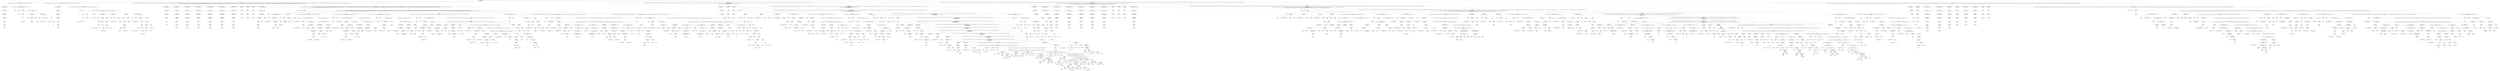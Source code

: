 digraph G {
00[label="compilationUnit\n Bud1%@@@@E%DSDB@@@ "]
01[label="compilationUnit\n packagecom.hankcs.hanlp.collection.trie.bintrie;publicclass_EmptyValueArray<V>extends_ValueArray<V>{public_EmptyValueArray(){}@OverridepublicVnextValue(){returnnull;}}<EOF> "]
12[label="packageDeclaration\n packagecom.hankcs.hanlp.collection.trie.bintrie; "]
23[label="packageName\n com.hankcs.hanlp.collection.trie.bintrie "]
34[label="packageName\n com.hankcs.hanlp.collection.trie "]
45[label="packageName\n com.hankcs.hanlp.collection "]
56[label="packageName\n com.hankcs.hanlp "]
67[label="packageName\n com.hankcs "]
78[label="packageName\n com "]
19[label="normalClassDeclaration\n publicclass_EmptyValueArray<V>extends_ValueArray<V>{public_EmptyValueArray(){}@OverridepublicVnextValue(){returnnull;}} "]
210[label="classModifier\n public "]
211[label="typeParameters\n <V> "]
312[label="typeParameter\n V "]
213[label="superclass\n extends_ValueArray<V> "]
314[label="classType\n _ValueArray<V> "]
415[label="typeArguments\n <V> "]
516[label="classType_lfno_classOrInterfaceType\n V "]
217[label="classBody\n {public_EmptyValueArray(){}@OverridepublicVnextValue(){returnnull;}} "]
318[label="constructorDeclaration\n public_EmptyValueArray(){} "]
419[label="constructorModifier\n public "]
420[label="constructorDeclarator\n _EmptyValueArray() "]
521[label="simpleTypeName\n _EmptyValueArray "]
422[label="constructorBody\n {} "]
323[label="methodDeclaration\n @OverridepublicVnextValue(){returnnull;} "]
424[label="markerAnnotation\n @Override "]
525[label="typeName\n Override "]
426[label="methodModifier\n public "]
427[label="methodHeader\n VnextValue() "]
528[label="unannClassType_lfno_unannClassOrInterfaceType\n V "]
529[label="methodDeclarator\n nextValue() "]
430[label="block\n {returnnull;} "]
531[label="returnStatement\n returnnull; "]
632[label="literal\n null "]
033[label="compilationUnit\n packagecom.hankcs.hanlp.collection.trie.bintrie;publicclass_ValueArray<V>{V[]value;intoffset;public_ValueArray(V[]value){this.value=value;}publicVnextValue(){returnvalue[offset++];}protected_ValueArray(){}public_ValueArraysetValue(V[]value){this.value=value;returnthis;}}<EOF> "]
134[label="packageDeclaration\n packagecom.hankcs.hanlp.collection.trie.bintrie; "]
235[label="packageName\n com.hankcs.hanlp.collection.trie.bintrie "]
336[label="packageName\n com.hankcs.hanlp.collection.trie "]
437[label="packageName\n com.hankcs.hanlp.collection "]
538[label="packageName\n com.hankcs.hanlp "]
639[label="packageName\n com.hankcs "]
740[label="packageName\n com "]
141[label="normalClassDeclaration\n publicclass_ValueArray<V>{V[]value;intoffset;public_ValueArray(V[]value){this.value=value;}publicVnextValue(){returnvalue[offset++];}protected_ValueArray(){}public_ValueArraysetValue(V[]value){this.value=value;returnthis;}} "]
242[label="classModifier\n public "]
243[label="typeParameters\n <V> "]
344[label="typeParameter\n V "]
245[label="classBody\n {V[]value;intoffset;public_ValueArray(V[]value){this.value=value;}publicVnextValue(){returnvalue[offset++];}protected_ValueArray(){}public_ValueArraysetValue(V[]value){this.value=value;returnthis;}} "]
346[label="fieldDeclaration\n V[]value; "]
447[label="unannArrayType\n V[] "]
548[label="unannClassType_lfno_unannClassOrInterfaceType\n V "]
549[label="dims\n [] "]
450[label="variableDeclaratorId\n value "]
351[label="fieldDeclaration\n intoffset; "]
452[label="integralType\n int "]
453[label="variableDeclaratorId\n offset "]
354[label="constructorDeclaration\n public_ValueArray(V[]value){this.value=value;} "]
455[label="constructorModifier\n public "]
456[label="constructorDeclarator\n _ValueArray(V[]value) "]
557[label="simpleTypeName\n _ValueArray "]
558[label="formalParameter\n V[]value "]
659[label="unannArrayType\n V[] "]
760[label="unannClassType_lfno_unannClassOrInterfaceType\n V "]
761[label="dims\n [] "]
662[label="variableDeclaratorId\n value "]
463[label="constructorBody\n {this.value=value;} "]
564[label="expressionStatement\n this.value=value; "]
665[label="assignment\n this.value=value "]
766[label="fieldAccess\n this.value "]
867[label="primaryNoNewArray_lfno_primary\n this "]
768[label="assignmentOperator\n = "]
769[label="expressionName\n value "]
370[label="methodDeclaration\n publicVnextValue(){returnvalue[offset++];} "]
471[label="methodModifier\n public "]
472[label="methodHeader\n VnextValue() "]
573[label="unannClassType_lfno_unannClassOrInterfaceType\n V "]
574[label="methodDeclarator\n nextValue() "]
475[label="block\n {returnvalue[offset++];} "]
576[label="returnStatement\n returnvalue[offset++]; "]
677[label="arrayAccess_lfno_primary\n value[offset++] "]
778[label="expressionName\n value "]
779[label="postfixExpression\n offset++ "]
880[label="expressionName\n offset "]
881[label="postIncrementExpression_lf_postfixExpression\n ++ "]
382[label="constructorDeclaration\n protected_ValueArray(){} "]
483[label="constructorModifier\n protected "]
484[label="constructorDeclarator\n _ValueArray() "]
585[label="simpleTypeName\n _ValueArray "]
486[label="constructorBody\n {} "]
387[label="methodDeclaration\n public_ValueArraysetValue(V[]value){this.value=value;returnthis;} "]
488[label="methodModifier\n public "]
489[label="methodHeader\n _ValueArraysetValue(V[]value) "]
590[label="unannClassType_lfno_unannClassOrInterfaceType\n _ValueArray "]
591[label="methodDeclarator\n setValue(V[]value) "]
692[label="formalParameter\n V[]value "]
793[label="unannArrayType\n V[] "]
894[label="unannClassType_lfno_unannClassOrInterfaceType\n V "]
895[label="dims\n [] "]
796[label="variableDeclaratorId\n value "]
497[label="block\n {this.value=value;returnthis;} "]
598[label="blockStatements\n this.value=value;returnthis; "]
699[label="expressionStatement\n this.value=value; "]
7100[label="assignment\n this.value=value "]
8101[label="fieldAccess\n this.value "]
9102[label="primaryNoNewArray_lfno_primary\n this "]
8103[label="assignmentOperator\n = "]
8104[label="expressionName\n value "]
6105[label="returnStatement\n returnthis; "]
7106[label="primaryNoNewArray_lfno_primary\n this "]
0107[label="compilationUnit\n packagecom.hankcs.hanlp.classification.classifiers;importcom.hankcs.hanlp.classification.corpus.Document;importcom.hankcs.hanlp.classification.corpus.IDataSet;importcom.hankcs.hanlp.classification.corpus.MemoryDataSet;importcom.hankcs.hanlp.classification.models.AbstractModel;importcom.hankcs.hanlp.classification.utilities.CollectionUtility;importcom.hankcs.hanlp.classification.utilities.MathUtility;importjava.io.IOException;importjava.util.Map;importjava.util.TreeMap;importstaticcom.hankcs.hanlp.classification.utilities.Predefine.logger;publicabstractclassAbstractClassifierimplementsIClassifier{@OverridepublicIClassifierenableProbability(booleanenable){returnthis;}booleanconfigProbabilityEnabled=true;@OverridepublicStringclassify(Stringtext)throwsIllegalArgumentException,IllegalStateException{Map<String,Double>scoreMap=predict(text);returnCollectionUtility.max(scoreMap);}@OverridepublicStringclassify(Documentdocument)throwsIllegalArgumentException,IllegalStateException{Map<String,Double>scoreMap=predict(document);returnCollectionUtility.max(scoreMap);}@Overridepublicvoidtrain(StringfolderPath,StringcharsetName)throwsIOException{IDataSetdataSet=newMemoryDataSet();dataSet.load(folderPath,charsetName);train(dataSet);}@Overridepublicvoidtrain(Map<String,String[]>trainingDataSet)throwsIllegalArgumentException{IDataSetdataSet=newMemoryDataSet();logger.start(\"正在构造训练数据集...\");inttotal=trainingDataSet.size();intcur=0;for(Map.Entry<String,String[]>entry:trainingDataSet.entrySet()){Stringcategory=entry.getKey();logger.out(\"[%s]...\",category);for(Stringdoc:entry.getValue()){dataSet.add(category,doc);}++cur;logger.out(\"%.2f%%...\",MathUtility.percentage(cur,total));}logger.finish(\" 加载完毕\n\");train(dataSet);}@Overridepublicvoidtrain(StringfolderPath)throwsIOException{train(folderPath,\"UTF-8\");}@OverridepublicMap<String,Double>predict(Documentdocument){AbstractModelmodel=getModel();if(model==null){thrownewIllegalStateException(\"未训练模型！无法执行预测！\");}if(document==null){thrownewIllegalArgumentException(\"参数 text == null\");}double[]probs=categorize(document);Map<String,Double>scoreMap=newTreeMap<String,Double>();for(inti=0;i<probs.length;i++){scoreMap.put(model.catalog[i],probs[i]);}returnscoreMap;}@Overridepublicintlabel(Documentdocument)throwsIllegalArgumentException,IllegalStateException{AbstractModelmodel=getModel();if(model==null){thrownewIllegalStateException(\"未训练模型！无法执行预测！\");}if(document==null){thrownewIllegalArgumentException(\"参数 text == null\");}double[]probs=categorize(document);doublemax=Double.NEGATIVE_INFINITY;intbest=-1;for(inti=0;i<probs.length;i++){if(probs[i]>max){max=probs[i];best=i;}}returnbest;}}<EOF> "]
1108[label="packageDeclaration\n packagecom.hankcs.hanlp.classification.classifiers; "]
2109[label="packageName\n com.hankcs.hanlp.classification.classifiers "]
3110[label="packageName\n com.hankcs.hanlp.classification "]
4111[label="packageName\n com.hankcs.hanlp "]
5112[label="packageName\n com.hankcs "]
6113[label="packageName\n com "]
1114[label="singleTypeImportDeclaration\n importcom.hankcs.hanlp.classification.corpus.Document; "]
2115[label="typeName\n com.hankcs.hanlp.classification.corpus.Document "]
3116[label="packageOrTypeName\n com.hankcs.hanlp.classification.corpus "]
4117[label="packageOrTypeName\n com.hankcs.hanlp.classification "]
5118[label="packageOrTypeName\n com.hankcs.hanlp "]
6119[label="packageOrTypeName\n com.hankcs "]
7120[label="packageOrTypeName\n com "]
1121[label="singleTypeImportDeclaration\n importcom.hankcs.hanlp.classification.corpus.IDataSet; "]
2122[label="typeName\n com.hankcs.hanlp.classification.corpus.IDataSet "]
3123[label="packageOrTypeName\n com.hankcs.hanlp.classification.corpus "]
4124[label="packageOrTypeName\n com.hankcs.hanlp.classification "]
5125[label="packageOrTypeName\n com.hankcs.hanlp "]
6126[label="packageOrTypeName\n com.hankcs "]
7127[label="packageOrTypeName\n com "]
1128[label="singleTypeImportDeclaration\n importcom.hankcs.hanlp.classification.corpus.MemoryDataSet; "]
2129[label="typeName\n com.hankcs.hanlp.classification.corpus.MemoryDataSet "]
3130[label="packageOrTypeName\n com.hankcs.hanlp.classification.corpus "]
4131[label="packageOrTypeName\n com.hankcs.hanlp.classification "]
5132[label="packageOrTypeName\n com.hankcs.hanlp "]
6133[label="packageOrTypeName\n com.hankcs "]
7134[label="packageOrTypeName\n com "]
1135[label="singleTypeImportDeclaration\n importcom.hankcs.hanlp.classification.models.AbstractModel; "]
2136[label="typeName\n com.hankcs.hanlp.classification.models.AbstractModel "]
3137[label="packageOrTypeName\n com.hankcs.hanlp.classification.models "]
4138[label="packageOrTypeName\n com.hankcs.hanlp.classification "]
5139[label="packageOrTypeName\n com.hankcs.hanlp "]
6140[label="packageOrTypeName\n com.hankcs "]
7141[label="packageOrTypeName\n com "]
1142[label="singleTypeImportDeclaration\n importcom.hankcs.hanlp.classification.utilities.CollectionUtility; "]
2143[label="typeName\n com.hankcs.hanlp.classification.utilities.CollectionUtility "]
3144[label="packageOrTypeName\n com.hankcs.hanlp.classification.utilities "]
4145[label="packageOrTypeName\n com.hankcs.hanlp.classification "]
5146[label="packageOrTypeName\n com.hankcs.hanlp "]
6147[label="packageOrTypeName\n com.hankcs "]
7148[label="packageOrTypeName\n com "]
1149[label="singleTypeImportDeclaration\n importcom.hankcs.hanlp.classification.utilities.MathUtility; "]
2150[label="typeName\n com.hankcs.hanlp.classification.utilities.MathUtility "]
3151[label="packageOrTypeName\n com.hankcs.hanlp.classification.utilities "]
4152[label="packageOrTypeName\n com.hankcs.hanlp.classification "]
5153[label="packageOrTypeName\n com.hankcs.hanlp "]
6154[label="packageOrTypeName\n com.hankcs "]
7155[label="packageOrTypeName\n com "]
1156[label="singleTypeImportDeclaration\n importjava.io.IOException; "]
2157[label="typeName\n java.io.IOException "]
3158[label="packageOrTypeName\n java.io "]
4159[label="packageOrTypeName\n java "]
1160[label="singleTypeImportDeclaration\n importjava.util.Map; "]
2161[label="typeName\n java.util.Map "]
3162[label="packageOrTypeName\n java.util "]
4163[label="packageOrTypeName\n java "]
1164[label="singleTypeImportDeclaration\n importjava.util.TreeMap; "]
2165[label="typeName\n java.util.TreeMap "]
3166[label="packageOrTypeName\n java.util "]
4167[label="packageOrTypeName\n java "]
1168[label="singleStaticImportDeclaration\n importstaticcom.hankcs.hanlp.classification.utilities.Predefine.logger; "]
2169[label="typeName\n com.hankcs.hanlp.classification.utilities.Predefine "]
3170[label="packageOrTypeName\n com.hankcs.hanlp.classification.utilities "]
4171[label="packageOrTypeName\n com.hankcs.hanlp.classification "]
5172[label="packageOrTypeName\n com.hankcs.hanlp "]
6173[label="packageOrTypeName\n com.hankcs "]
7174[label="packageOrTypeName\n com "]
1175[label="normalClassDeclaration\n publicabstractclassAbstractClassifierimplementsIClassifier{@OverridepublicIClassifierenableProbability(booleanenable){returnthis;}booleanconfigProbabilityEnabled=true;@OverridepublicStringclassify(Stringtext)throwsIllegalArgumentException,IllegalStateException{Map<String,Double>scoreMap=predict(text);returnCollectionUtility.max(scoreMap);}@OverridepublicStringclassify(Documentdocument)throwsIllegalArgumentException,IllegalStateException{Map<String,Double>scoreMap=predict(document);returnCollectionUtility.max(scoreMap);}@Overridepublicvoidtrain(StringfolderPath,StringcharsetName)throwsIOException{IDataSetdataSet=newMemoryDataSet();dataSet.load(folderPath,charsetName);train(dataSet);}@Overridepublicvoidtrain(Map<String,String[]>trainingDataSet)throwsIllegalArgumentException{IDataSetdataSet=newMemoryDataSet();logger.start(\"正在构造训练数据集...\");inttotal=trainingDataSet.size();intcur=0;for(Map.Entry<String,String[]>entry:trainingDataSet.entrySet()){Stringcategory=entry.getKey();logger.out(\"[%s]...\",category);for(Stringdoc:entry.getValue()){dataSet.add(category,doc);}++cur;logger.out(\"%.2f%%...\",MathUtility.percentage(cur,total));}logger.finish(\" 加载完毕\n\");train(dataSet);}@Overridepublicvoidtrain(StringfolderPath)throwsIOException{train(folderPath,\"UTF-8\");}@OverridepublicMap<String,Double>predict(Documentdocument){AbstractModelmodel=getModel();if(model==null){thrownewIllegalStateException(\"未训练模型！无法执行预测！\");}if(document==null){thrownewIllegalArgumentException(\"参数 text == null\");}double[]probs=categorize(document);Map<String,Double>scoreMap=newTreeMap<String,Double>();for(inti=0;i<probs.length;i++){scoreMap.put(model.catalog[i],probs[i]);}returnscoreMap;}@Overridepublicintlabel(Documentdocument)throwsIllegalArgumentException,IllegalStateException{AbstractModelmodel=getModel();if(model==null){thrownewIllegalStateException(\"未训练模型！无法执行预测！\");}if(document==null){thrownewIllegalArgumentException(\"参数 text == null\");}double[]probs=categorize(document);doublemax=Double.NEGATIVE_INFINITY;intbest=-1;for(inti=0;i<probs.length;i++){if(probs[i]>max){max=probs[i];best=i;}}returnbest;}} "]
2176[label="classModifier\n public "]
2177[label="classModifier\n abstract "]
2178[label="superinterfaces\n implementsIClassifier "]
3179[label="classType\n IClassifier "]
2180[label="classBody\n {@OverridepublicIClassifierenableProbability(booleanenable){returnthis;}booleanconfigProbabilityEnabled=true;@OverridepublicStringclassify(Stringtext)throwsIllegalArgumentException,IllegalStateException{Map<String,Double>scoreMap=predict(text);returnCollectionUtility.max(scoreMap);}@OverridepublicStringclassify(Documentdocument)throwsIllegalArgumentException,IllegalStateException{Map<String,Double>scoreMap=predict(document);returnCollectionUtility.max(scoreMap);}@Overridepublicvoidtrain(StringfolderPath,StringcharsetName)throwsIOException{IDataSetdataSet=newMemoryDataSet();dataSet.load(folderPath,charsetName);train(dataSet);}@Overridepublicvoidtrain(Map<String,String[]>trainingDataSet)throwsIllegalArgumentException{IDataSetdataSet=newMemoryDataSet();logger.start(\"正在构造训练数据集...\");inttotal=trainingDataSet.size();intcur=0;for(Map.Entry<String,String[]>entry:trainingDataSet.entrySet()){Stringcategory=entry.getKey();logger.out(\"[%s]...\",category);for(Stringdoc:entry.getValue()){dataSet.add(category,doc);}++cur;logger.out(\"%.2f%%...\",MathUtility.percentage(cur,total));}logger.finish(\" 加载完毕\n\");train(dataSet);}@Overridepublicvoidtrain(StringfolderPath)throwsIOException{train(folderPath,\"UTF-8\");}@OverridepublicMap<String,Double>predict(Documentdocument){AbstractModelmodel=getModel();if(model==null){thrownewIllegalStateException(\"未训练模型！无法执行预测！\");}if(document==null){thrownewIllegalArgumentException(\"参数 text == null\");}double[]probs=categorize(document);Map<String,Double>scoreMap=newTreeMap<String,Double>();for(inti=0;i<probs.length;i++){scoreMap.put(model.catalog[i],probs[i]);}returnscoreMap;}@Overridepublicintlabel(Documentdocument)throwsIllegalArgumentException,IllegalStateException{AbstractModelmodel=getModel();if(model==null){thrownewIllegalStateException(\"未训练模型！无法执行预测！\");}if(document==null){thrownewIllegalArgumentException(\"参数 text == null\");}double[]probs=categorize(document);doublemax=Double.NEGATIVE_INFINITY;intbest=-1;for(inti=0;i<probs.length;i++){if(probs[i]>max){max=probs[i];best=i;}}returnbest;}} "]
3181[label="methodDeclaration\n @OverridepublicIClassifierenableProbability(booleanenable){returnthis;} "]
4182[label="markerAnnotation\n @Override "]
5183[label="typeName\n Override "]
4184[label="methodModifier\n public "]
4185[label="methodHeader\n IClassifierenableProbability(booleanenable) "]
5186[label="unannClassType_lfno_unannClassOrInterfaceType\n IClassifier "]
5187[label="methodDeclarator\n enableProbability(booleanenable) "]
6188[label="formalParameter\n booleanenable "]
7189[label="unannPrimitiveType\n boolean "]
7190[label="variableDeclaratorId\n enable "]
4191[label="block\n {returnthis;} "]
5192[label="returnStatement\n returnthis; "]
6193[label="primaryNoNewArray_lfno_primary\n this "]
3194[label="fieldDeclaration\n booleanconfigProbabilityEnabled=true; "]
4195[label="unannPrimitiveType\n boolean "]
4196[label="variableDeclarator\n configProbabilityEnabled=true "]
5197[label="variableDeclaratorId\n configProbabilityEnabled "]
5198[label="literal\n true "]
3199[label="methodDeclaration\n @OverridepublicStringclassify(Stringtext)throwsIllegalArgumentException,IllegalStateException{Map<String,Double>scoreMap=predict(text);returnCollectionUtility.max(scoreMap);} "]
4200[label="markerAnnotation\n @Override "]
5201[label="typeName\n Override "]
4202[label="methodModifier\n public "]
4203[label="methodHeader\n Stringclassify(Stringtext)throwsIllegalArgumentException,IllegalStateException "]
5204[label="unannClassType_lfno_unannClassOrInterfaceType\n String "]
5205[label="methodDeclarator\n classify(Stringtext) "]
6206[label="formalParameter\n Stringtext "]
7207[label="unannClassType_lfno_unannClassOrInterfaceType\n String "]
7208[label="variableDeclaratorId\n text "]
5209[label="throws_\n throwsIllegalArgumentException,IllegalStateException "]
6210[label="exceptionTypeList\n IllegalArgumentException,IllegalStateException "]
7211[label="classType\n IllegalArgumentException "]
7212[label="classType\n IllegalStateException "]
4213[label="block\n {Map<String,Double>scoreMap=predict(text);returnCollectionUtility.max(scoreMap);} "]
5214[label="blockStatements\n Map<String,Double>scoreMap=predict(text);returnCollectionUtility.max(scoreMap); "]
6215[label="localVariableDeclarationStatement\n Map<String,Double>scoreMap=predict(text); "]
7216[label="localVariableDeclaration\n Map<String,Double>scoreMap=predict(text) "]
8217[label="unannClassType_lfno_unannClassOrInterfaceType\n Map<String,Double> "]
9218[label="typeArguments\n <String,Double> "]
10219[label="typeArgumentList\n String,Double "]
11220[label="classType_lfno_classOrInterfaceType\n String "]
11221[label="classType_lfno_classOrInterfaceType\n Double "]
8222[label="variableDeclarator\n scoreMap=predict(text) "]
9223[label="variableDeclaratorId\n scoreMap "]
9224[label="methodInvocation_lfno_primary\n predict(text) "]
10225[label="methodName\n predict "]
10226[label="expressionName\n text "]
6227[label="returnStatement\n returnCollectionUtility.max(scoreMap); "]
7228[label="methodInvocation_lfno_primary\n CollectionUtility.max(scoreMap) "]
8229[label="typeName\n CollectionUtility "]
8230[label="expressionName\n scoreMap "]
3231[label="methodDeclaration\n @OverridepublicStringclassify(Documentdocument)throwsIllegalArgumentException,IllegalStateException{Map<String,Double>scoreMap=predict(document);returnCollectionUtility.max(scoreMap);} "]
4232[label="markerAnnotation\n @Override "]
5233[label="typeName\n Override "]
4234[label="methodModifier\n public "]
4235[label="methodHeader\n Stringclassify(Documentdocument)throwsIllegalArgumentException,IllegalStateException "]
5236[label="unannClassType_lfno_unannClassOrInterfaceType\n String "]
5237[label="methodDeclarator\n classify(Documentdocument) "]
6238[label="formalParameter\n Documentdocument "]
7239[label="unannClassType_lfno_unannClassOrInterfaceType\n Document "]
7240[label="variableDeclaratorId\n document "]
5241[label="throws_\n throwsIllegalArgumentException,IllegalStateException "]
6242[label="exceptionTypeList\n IllegalArgumentException,IllegalStateException "]
7243[label="classType\n IllegalArgumentException "]
7244[label="classType\n IllegalStateException "]
4245[label="block\n {Map<String,Double>scoreMap=predict(document);returnCollectionUtility.max(scoreMap);} "]
5246[label="blockStatements\n Map<String,Double>scoreMap=predict(document);returnCollectionUtility.max(scoreMap); "]
6247[label="localVariableDeclarationStatement\n Map<String,Double>scoreMap=predict(document); "]
7248[label="localVariableDeclaration\n Map<String,Double>scoreMap=predict(document) "]
8249[label="unannClassType_lfno_unannClassOrInterfaceType\n Map<String,Double> "]
9250[label="typeArguments\n <String,Double> "]
10251[label="typeArgumentList\n String,Double "]
11252[label="classType_lfno_classOrInterfaceType\n String "]
11253[label="classType_lfno_classOrInterfaceType\n Double "]
8254[label="variableDeclarator\n scoreMap=predict(document) "]
9255[label="variableDeclaratorId\n scoreMap "]
9256[label="methodInvocation_lfno_primary\n predict(document) "]
10257[label="methodName\n predict "]
10258[label="expressionName\n document "]
6259[label="returnStatement\n returnCollectionUtility.max(scoreMap); "]
7260[label="methodInvocation_lfno_primary\n CollectionUtility.max(scoreMap) "]
8261[label="typeName\n CollectionUtility "]
8262[label="expressionName\n scoreMap "]
3263[label="methodDeclaration\n @Overridepublicvoidtrain(StringfolderPath,StringcharsetName)throwsIOException{IDataSetdataSet=newMemoryDataSet();dataSet.load(folderPath,charsetName);train(dataSet);} "]
4264[label="markerAnnotation\n @Override "]
5265[label="typeName\n Override "]
4266[label="methodModifier\n public "]
4267[label="methodHeader\n voidtrain(StringfolderPath,StringcharsetName)throwsIOException "]
5268[label="result\n void "]
5269[label="methodDeclarator\n train(StringfolderPath,StringcharsetName) "]
6270[label="formalParameterList\n StringfolderPath,StringcharsetName "]
7271[label="formalParameter\n StringfolderPath "]
8272[label="unannClassType_lfno_unannClassOrInterfaceType\n String "]
8273[label="variableDeclaratorId\n folderPath "]
7274[label="formalParameter\n StringcharsetName "]
8275[label="unannClassType_lfno_unannClassOrInterfaceType\n String "]
8276[label="variableDeclaratorId\n charsetName "]
5277[label="throws_\n throwsIOException "]
6278[label="classType\n IOException "]
4279[label="block\n {IDataSetdataSet=newMemoryDataSet();dataSet.load(folderPath,charsetName);train(dataSet);} "]
5280[label="blockStatements\n IDataSetdataSet=newMemoryDataSet();dataSet.load(folderPath,charsetName);train(dataSet); "]
6281[label="localVariableDeclarationStatement\n IDataSetdataSet=newMemoryDataSet(); "]
7282[label="localVariableDeclaration\n IDataSetdataSet=newMemoryDataSet() "]
8283[label="unannClassType_lfno_unannClassOrInterfaceType\n IDataSet "]
8284[label="variableDeclarator\n dataSet=newMemoryDataSet() "]
9285[label="variableDeclaratorId\n dataSet "]
9286[label="classInstanceCreationExpression_lfno_primary\n newMemoryDataSet() "]
6287[label="expressionStatement\n dataSet.load(folderPath,charsetName); "]
7288[label="methodInvocation\n dataSet.load(folderPath,charsetName) "]
8289[label="typeName\n dataSet "]
8290[label="argumentList\n folderPath,charsetName "]
9291[label="expressionName\n folderPath "]
9292[label="expressionName\n charsetName "]
6293[label="expressionStatement\n train(dataSet); "]
7294[label="methodInvocation\n train(dataSet) "]
8295[label="methodName\n train "]
8296[label="expressionName\n dataSet "]
3297[label="methodDeclaration\n @Overridepublicvoidtrain(Map<String,String[]>trainingDataSet)throwsIllegalArgumentException{IDataSetdataSet=newMemoryDataSet();logger.start(\"正在构造训练数据集...\");inttotal=trainingDataSet.size();intcur=0;for(Map.Entry<String,String[]>entry:trainingDataSet.entrySet()){Stringcategory=entry.getKey();logger.out(\"[%s]...\",category);for(Stringdoc:entry.getValue()){dataSet.add(category,doc);}++cur;logger.out(\"%.2f%%...\",MathUtility.percentage(cur,total));}logger.finish(\" 加载完毕\n\");train(dataSet);} "]
4298[label="markerAnnotation\n @Override "]
5299[label="typeName\n Override "]
4300[label="methodModifier\n public "]
4301[label="methodHeader\n voidtrain(Map<String,String[]>trainingDataSet)throwsIllegalArgumentException "]
5302[label="result\n void "]
5303[label="methodDeclarator\n train(Map<String,String[]>trainingDataSet) "]
6304[label="formalParameter\n Map<String,String[]>trainingDataSet "]
7305[label="unannClassType_lfno_unannClassOrInterfaceType\n Map<String,String[]> "]
8306[label="typeArguments\n <String,String[]> "]
9307[label="typeArgumentList\n String,String[] "]
10308[label="classType_lfno_classOrInterfaceType\n String "]
10309[label="arrayType\n String[] "]
11310[label="classType_lfno_classOrInterfaceType\n String "]
11311[label="dims\n [] "]
7312[label="variableDeclaratorId\n trainingDataSet "]
5313[label="throws_\n throwsIllegalArgumentException "]
6314[label="classType\n IllegalArgumentException "]
4315[label="block\n {IDataSetdataSet=newMemoryDataSet();logger.start(\"正在构造训练数据集...\");inttotal=trainingDataSet.size();intcur=0;for(Map.Entry<String,String[]>entry:trainingDataSet.entrySet()){Stringcategory=entry.getKey();logger.out(\"[%s]...\",category);for(Stringdoc:entry.getValue()){dataSet.add(category,doc);}++cur;logger.out(\"%.2f%%...\",MathUtility.percentage(cur,total));}logger.finish(\" 加载完毕\n\");train(dataSet);} "]
5316[label="blockStatements\n IDataSetdataSet=newMemoryDataSet();logger.start(\"正在构造训练数据集...\");inttotal=trainingDataSet.size();intcur=0;for(Map.Entry<String,String[]>entry:trainingDataSet.entrySet()){Stringcategory=entry.getKey();logger.out(\"[%s]...\",category);for(Stringdoc:entry.getValue()){dataSet.add(category,doc);}++cur;logger.out(\"%.2f%%...\",MathUtility.percentage(cur,total));}logger.finish(\" 加载完毕\n\");train(dataSet); "]
6317[label="localVariableDeclarationStatement\n IDataSetdataSet=newMemoryDataSet(); "]
7318[label="localVariableDeclaration\n IDataSetdataSet=newMemoryDataSet() "]
8319[label="unannClassType_lfno_unannClassOrInterfaceType\n IDataSet "]
8320[label="variableDeclarator\n dataSet=newMemoryDataSet() "]
9321[label="variableDeclaratorId\n dataSet "]
9322[label="classInstanceCreationExpression_lfno_primary\n newMemoryDataSet() "]
6323[label="expressionStatement\n logger.start(\"正在构造训练数据集...\"); "]
7324[label="methodInvocation\n logger.start(\"正在构造训练数据集...\") "]
8325[label="typeName\n logger "]
8326[label="literal\n \"正在构造训练数据集...\" "]
6327[label="localVariableDeclarationStatement\n inttotal=trainingDataSet.size(); "]
7328[label="localVariableDeclaration\n inttotal=trainingDataSet.size() "]
8329[label="integralType\n int "]
8330[label="variableDeclarator\n total=trainingDataSet.size() "]
9331[label="variableDeclaratorId\n total "]
9332[label="methodInvocation_lfno_primary\n trainingDataSet.size() "]
10333[label="typeName\n trainingDataSet "]
6334[label="localVariableDeclarationStatement\n intcur=0; "]
7335[label="localVariableDeclaration\n intcur=0 "]
8336[label="integralType\n int "]
8337[label="variableDeclarator\n cur=0 "]
9338[label="variableDeclaratorId\n cur "]
9339[label="literal\n 0 "]
6340[label="enhancedForStatement\n for(Map.Entry<String,String[]>entry:trainingDataSet.entrySet()){Stringcategory=entry.getKey();logger.out(\"[%s]...\",category);for(Stringdoc:entry.getValue()){dataSet.add(category,doc);}++cur;logger.out(\"%.2f%%...\",MathUtility.percentage(cur,total));} "]
7341[label="unannClassOrInterfaceType\n Map.Entry<String,String[]> "]
8342[label="unannClassType_lfno_unannClassOrInterfaceType\n Map "]
8343[label="unannClassType_lf_unannClassOrInterfaceType\n .Entry<String,String[]> "]
9344[label="typeArguments\n <String,String[]> "]
10345[label="typeArgumentList\n String,String[] "]
11346[label="classType_lfno_classOrInterfaceType\n String "]
11347[label="arrayType\n String[] "]
12348[label="classType_lfno_classOrInterfaceType\n String "]
12349[label="dims\n [] "]
7350[label="variableDeclaratorId\n entry "]
7351[label="methodInvocation_lfno_primary\n trainingDataSet.entrySet() "]
8352[label="typeName\n trainingDataSet "]
7353[label="block\n {Stringcategory=entry.getKey();logger.out(\"[%s]...\",category);for(Stringdoc:entry.getValue()){dataSet.add(category,doc);}++cur;logger.out(\"%.2f%%...\",MathUtility.percentage(cur,total));} "]
8354[label="blockStatements\n Stringcategory=entry.getKey();logger.out(\"[%s]...\",category);for(Stringdoc:entry.getValue()){dataSet.add(category,doc);}++cur;logger.out(\"%.2f%%...\",MathUtility.percentage(cur,total)); "]
9355[label="localVariableDeclarationStatement\n Stringcategory=entry.getKey(); "]
10356[label="localVariableDeclaration\n Stringcategory=entry.getKey() "]
11357[label="unannClassType_lfno_unannClassOrInterfaceType\n String "]
11358[label="variableDeclarator\n category=entry.getKey() "]
12359[label="variableDeclaratorId\n category "]
12360[label="methodInvocation_lfno_primary\n entry.getKey() "]
13361[label="typeName\n entry "]
9362[label="expressionStatement\n logger.out(\"[%s]...\",category); "]
10363[label="methodInvocation\n logger.out(\"[%s]...\",category) "]
11364[label="typeName\n logger "]
11365[label="argumentList\n \"[%s]...\",category "]
12366[label="literal\n \"[%s]...\" "]
12367[label="expressionName\n category "]
9368[label="enhancedForStatement\n for(Stringdoc:entry.getValue()){dataSet.add(category,doc);} "]
10369[label="unannClassType_lfno_unannClassOrInterfaceType\n String "]
10370[label="variableDeclaratorId\n doc "]
10371[label="methodInvocation_lfno_primary\n entry.getValue() "]
11372[label="typeName\n entry "]
10373[label="block\n {dataSet.add(category,doc);} "]
11374[label="expressionStatement\n dataSet.add(category,doc); "]
12375[label="methodInvocation\n dataSet.add(category,doc) "]
13376[label="typeName\n dataSet "]
13377[label="argumentList\n category,doc "]
14378[label="expressionName\n category "]
14379[label="expressionName\n doc "]
9380[label="expressionStatement\n ++cur; "]
10381[label="preIncrementExpression\n ++cur "]
11382[label="expressionName\n cur "]
9383[label="expressionStatement\n logger.out(\"%.2f%%...\",MathUtility.percentage(cur,total)); "]
10384[label="methodInvocation\n logger.out(\"%.2f%%...\",MathUtility.percentage(cur,total)) "]
11385[label="typeName\n logger "]
11386[label="argumentList\n \"%.2f%%...\",MathUtility.percentage(cur,total) "]
12387[label="literal\n \"%.2f%%...\" "]
12388[label="methodInvocation_lfno_primary\n MathUtility.percentage(cur,total) "]
13389[label="typeName\n MathUtility "]
13390[label="argumentList\n cur,total "]
14391[label="expressionName\n cur "]
14392[label="expressionName\n total "]
6393[label="expressionStatement\n logger.finish(\" 加载完毕\n\"); "]
7394[label="methodInvocation\n logger.finish(\" 加载完毕\n\") "]
8395[label="typeName\n logger "]
8396[label="literal\n \" 加载完毕\n\" "]
6397[label="expressionStatement\n train(dataSet); "]
7398[label="methodInvocation\n train(dataSet) "]
8399[label="methodName\n train "]
8400[label="expressionName\n dataSet "]
3401[label="methodDeclaration\n @Overridepublicvoidtrain(StringfolderPath)throwsIOException{train(folderPath,\"UTF-8\");} "]
4402[label="markerAnnotation\n @Override "]
5403[label="typeName\n Override "]
4404[label="methodModifier\n public "]
4405[label="methodHeader\n voidtrain(StringfolderPath)throwsIOException "]
5406[label="result\n void "]
5407[label="methodDeclarator\n train(StringfolderPath) "]
6408[label="formalParameter\n StringfolderPath "]
7409[label="unannClassType_lfno_unannClassOrInterfaceType\n String "]
7410[label="variableDeclaratorId\n folderPath "]
5411[label="throws_\n throwsIOException "]
6412[label="classType\n IOException "]
4413[label="block\n {train(folderPath,\"UTF-8\");} "]
5414[label="expressionStatement\n train(folderPath,\"UTF-8\"); "]
6415[label="methodInvocation\n train(folderPath,\"UTF-8\") "]
7416[label="methodName\n train "]
7417[label="argumentList\n folderPath,\"UTF-8\" "]
8418[label="expressionName\n folderPath "]
8419[label="literal\n \"UTF-8\" "]
3420[label="methodDeclaration\n @OverridepublicMap<String,Double>predict(Documentdocument){AbstractModelmodel=getModel();if(model==null){thrownewIllegalStateException(\"未训练模型！无法执行预测！\");}if(document==null){thrownewIllegalArgumentException(\"参数 text == null\");}double[]probs=categorize(document);Map<String,Double>scoreMap=newTreeMap<String,Double>();for(inti=0;i<probs.length;i++){scoreMap.put(model.catalog[i],probs[i]);}returnscoreMap;} "]
4421[label="markerAnnotation\n @Override "]
5422[label="typeName\n Override "]
4423[label="methodModifier\n public "]
4424[label="methodHeader\n Map<String,Double>predict(Documentdocument) "]
5425[label="unannClassType_lfno_unannClassOrInterfaceType\n Map<String,Double> "]
6426[label="typeArguments\n <String,Double> "]
7427[label="typeArgumentList\n String,Double "]
8428[label="classType_lfno_classOrInterfaceType\n String "]
8429[label="classType_lfno_classOrInterfaceType\n Double "]
5430[label="methodDeclarator\n predict(Documentdocument) "]
6431[label="formalParameter\n Documentdocument "]
7432[label="unannClassType_lfno_unannClassOrInterfaceType\n Document "]
7433[label="variableDeclaratorId\n document "]
4434[label="block\n {AbstractModelmodel=getModel();if(model==null){thrownewIllegalStateException(\"未训练模型！无法执行预测！\");}if(document==null){thrownewIllegalArgumentException(\"参数 text == null\");}double[]probs=categorize(document);Map<String,Double>scoreMap=newTreeMap<String,Double>();for(inti=0;i<probs.length;i++){scoreMap.put(model.catalog[i],probs[i]);}returnscoreMap;} "]
5435[label="blockStatements\n AbstractModelmodel=getModel();if(model==null){thrownewIllegalStateException(\"未训练模型！无法执行预测！\");}if(document==null){thrownewIllegalArgumentException(\"参数 text == null\");}double[]probs=categorize(document);Map<String,Double>scoreMap=newTreeMap<String,Double>();for(inti=0;i<probs.length;i++){scoreMap.put(model.catalog[i],probs[i]);}returnscoreMap; "]
6436[label="localVariableDeclarationStatement\n AbstractModelmodel=getModel(); "]
7437[label="localVariableDeclaration\n AbstractModelmodel=getModel() "]
8438[label="unannClassType_lfno_unannClassOrInterfaceType\n AbstractModel "]
8439[label="variableDeclarator\n model=getModel() "]
9440[label="variableDeclaratorId\n model "]
9441[label="methodInvocation_lfno_primary\n getModel() "]
10442[label="methodName\n getModel "]
6443[label="ifThenStatement\n if(model==null){thrownewIllegalStateException(\"未训练模型！无法执行预测！\");} "]
7444[label="equalityExpression\n model==null "]
8445[label="expressionName\n model "]
8446[label="literal\n null "]
7447[label="block\n {thrownewIllegalStateException(\"未训练模型！无法执行预测！\");} "]
8448[label="throwStatement\n thrownewIllegalStateException(\"未训练模型！无法执行预测！\"); "]
9449[label="classInstanceCreationExpression_lfno_primary\n newIllegalStateException(\"未训练模型！无法执行预测！\") "]
10450[label="literal\n \"未训练模型！无法执行预测！\" "]
6451[label="ifThenStatement\n if(document==null){thrownewIllegalArgumentException(\"参数 text == null\");} "]
7452[label="equalityExpression\n document==null "]
8453[label="expressionName\n document "]
8454[label="literal\n null "]
7455[label="block\n {thrownewIllegalArgumentException(\"参数 text == null\");} "]
8456[label="throwStatement\n thrownewIllegalArgumentException(\"参数 text == null\"); "]
9457[label="classInstanceCreationExpression_lfno_primary\n newIllegalArgumentException(\"参数 text == null\") "]
10458[label="literal\n \"参数 text == null\" "]
6459[label="localVariableDeclarationStatement\n double[]probs=categorize(document); "]
7460[label="localVariableDeclaration\n double[]probs=categorize(document) "]
8461[label="unannArrayType\n double[] "]
9462[label="floatingPointType\n double "]
9463[label="dims\n [] "]
8464[label="variableDeclarator\n probs=categorize(document) "]
9465[label="variableDeclaratorId\n probs "]
9466[label="methodInvocation_lfno_primary\n categorize(document) "]
10467[label="methodName\n categorize "]
10468[label="expressionName\n document "]
6469[label="localVariableDeclarationStatement\n Map<String,Double>scoreMap=newTreeMap<String,Double>(); "]
7470[label="localVariableDeclaration\n Map<String,Double>scoreMap=newTreeMap<String,Double>() "]
8471[label="unannClassType_lfno_unannClassOrInterfaceType\n Map<String,Double> "]
9472[label="typeArguments\n <String,Double> "]
10473[label="typeArgumentList\n String,Double "]
11474[label="classType_lfno_classOrInterfaceType\n String "]
11475[label="classType_lfno_classOrInterfaceType\n Double "]
8476[label="variableDeclarator\n scoreMap=newTreeMap<String,Double>() "]
9477[label="variableDeclaratorId\n scoreMap "]
9478[label="classInstanceCreationExpression_lfno_primary\n newTreeMap<String,Double>() "]
10479[label="typeArguments\n <String,Double> "]
11480[label="typeArgumentList\n String,Double "]
12481[label="classType_lfno_classOrInterfaceType\n String "]
12482[label="classType_lfno_classOrInterfaceType\n Double "]
6483[label="basicForStatement\n for(inti=0;i<probs.length;i++){scoreMap.put(model.catalog[i],probs[i]);} "]
7484[label="localVariableDeclaration\n inti=0 "]
8485[label="integralType\n int "]
8486[label="variableDeclarator\n i=0 "]
9487[label="variableDeclaratorId\n i "]
9488[label="literal\n 0 "]
7489[label="relationalExpression\n i<probs.length "]
8490[label="expressionName\n i "]
8491[label="expressionName\n probs.length "]
9492[label="ambiguousName\n probs "]
7493[label="postIncrementExpression\n i++ "]
8494[label="expressionName\n i "]
7495[label="block\n {scoreMap.put(model.catalog[i],probs[i]);} "]
8496[label="expressionStatement\n scoreMap.put(model.catalog[i],probs[i]); "]
9497[label="methodInvocation\n scoreMap.put(model.catalog[i],probs[i]) "]
10498[label="typeName\n scoreMap "]
10499[label="argumentList\n model.catalog[i],probs[i] "]
11500[label="arrayAccess_lfno_primary\n model.catalog[i] "]
12501[label="expressionName\n model.catalog "]
13502[label="ambiguousName\n model "]
12503[label="expressionName\n i "]
11504[label="arrayAccess_lfno_primary\n probs[i] "]
12505[label="expressionName\n probs "]
12506[label="expressionName\n i "]
6507[label="returnStatement\n returnscoreMap; "]
7508[label="expressionName\n scoreMap "]
3509[label="methodDeclaration\n @Overridepublicintlabel(Documentdocument)throwsIllegalArgumentException,IllegalStateException{AbstractModelmodel=getModel();if(model==null){thrownewIllegalStateException(\"未训练模型！无法执行预测！\");}if(document==null){thrownewIllegalArgumentException(\"参数 text == null\");}double[]probs=categorize(document);doublemax=Double.NEGATIVE_INFINITY;intbest=-1;for(inti=0;i<probs.length;i++){if(probs[i]>max){max=probs[i];best=i;}}returnbest;} "]
4510[label="markerAnnotation\n @Override "]
5511[label="typeName\n Override "]
4512[label="methodModifier\n public "]
4513[label="methodHeader\n intlabel(Documentdocument)throwsIllegalArgumentException,IllegalStateException "]
5514[label="integralType\n int "]
5515[label="methodDeclarator\n label(Documentdocument) "]
6516[label="formalParameter\n Documentdocument "]
7517[label="unannClassType_lfno_unannClassOrInterfaceType\n Document "]
7518[label="variableDeclaratorId\n document "]
5519[label="throws_\n throwsIllegalArgumentException,IllegalStateException "]
6520[label="exceptionTypeList\n IllegalArgumentException,IllegalStateException "]
7521[label="classType\n IllegalArgumentException "]
7522[label="classType\n IllegalStateException "]
4523[label="block\n {AbstractModelmodel=getModel();if(model==null){thrownewIllegalStateException(\"未训练模型！无法执行预测！\");}if(document==null){thrownewIllegalArgumentException(\"参数 text == null\");}double[]probs=categorize(document);doublemax=Double.NEGATIVE_INFINITY;intbest=-1;for(inti=0;i<probs.length;i++){if(probs[i]>max){max=probs[i];best=i;}}returnbest;} "]
5524[label="blockStatements\n AbstractModelmodel=getModel();if(model==null){thrownewIllegalStateException(\"未训练模型！无法执行预测！\");}if(document==null){thrownewIllegalArgumentException(\"参数 text == null\");}double[]probs=categorize(document);doublemax=Double.NEGATIVE_INFINITY;intbest=-1;for(inti=0;i<probs.length;i++){if(probs[i]>max){max=probs[i];best=i;}}returnbest; "]
6525[label="localVariableDeclarationStatement\n AbstractModelmodel=getModel(); "]
7526[label="localVariableDeclaration\n AbstractModelmodel=getModel() "]
8527[label="unannClassType_lfno_unannClassOrInterfaceType\n AbstractModel "]
8528[label="variableDeclarator\n model=getModel() "]
9529[label="variableDeclaratorId\n model "]
9530[label="methodInvocation_lfno_primary\n getModel() "]
10531[label="methodName\n getModel "]
6532[label="ifThenStatement\n if(model==null){thrownewIllegalStateException(\"未训练模型！无法执行预测！\");} "]
7533[label="equalityExpression\n model==null "]
8534[label="expressionName\n model "]
8535[label="literal\n null "]
7536[label="block\n {thrownewIllegalStateException(\"未训练模型！无法执行预测！\");} "]
8537[label="throwStatement\n thrownewIllegalStateException(\"未训练模型！无法执行预测！\"); "]
9538[label="classInstanceCreationExpression_lfno_primary\n newIllegalStateException(\"未训练模型！无法执行预测！\") "]
10539[label="literal\n \"未训练模型！无法执行预测！\" "]
6540[label="ifThenStatement\n if(document==null){thrownewIllegalArgumentException(\"参数 text == null\");} "]
7541[label="equalityExpression\n document==null "]
8542[label="expressionName\n document "]
8543[label="literal\n null "]
7544[label="block\n {thrownewIllegalArgumentException(\"参数 text == null\");} "]
8545[label="throwStatement\n thrownewIllegalArgumentException(\"参数 text == null\"); "]
9546[label="classInstanceCreationExpression_lfno_primary\n newIllegalArgumentException(\"参数 text == null\") "]
10547[label="literal\n \"参数 text == null\" "]
6548[label="localVariableDeclarationStatement\n double[]probs=categorize(document); "]
7549[label="localVariableDeclaration\n double[]probs=categorize(document) "]
8550[label="unannArrayType\n double[] "]
9551[label="floatingPointType\n double "]
9552[label="dims\n [] "]
8553[label="variableDeclarator\n probs=categorize(document) "]
9554[label="variableDeclaratorId\n probs "]
9555[label="methodInvocation_lfno_primary\n categorize(document) "]
10556[label="methodName\n categorize "]
10557[label="expressionName\n document "]
6558[label="localVariableDeclarationStatement\n doublemax=Double.NEGATIVE_INFINITY; "]
7559[label="localVariableDeclaration\n doublemax=Double.NEGATIVE_INFINITY "]
8560[label="floatingPointType\n double "]
8561[label="variableDeclarator\n max=Double.NEGATIVE_INFINITY "]
9562[label="variableDeclaratorId\n max "]
9563[label="expressionName\n Double.NEGATIVE_INFINITY "]
10564[label="ambiguousName\n Double "]
6565[label="localVariableDeclarationStatement\n intbest=-1; "]
7566[label="localVariableDeclaration\n intbest=-1 "]
8567[label="integralType\n int "]
8568[label="variableDeclarator\n best=-1 "]
9569[label="variableDeclaratorId\n best "]
9570[label="unaryExpression\n -1 "]
10571[label="literal\n 1 "]
6572[label="basicForStatement\n for(inti=0;i<probs.length;i++){if(probs[i]>max){max=probs[i];best=i;}} "]
7573[label="localVariableDeclaration\n inti=0 "]
8574[label="integralType\n int "]
8575[label="variableDeclarator\n i=0 "]
9576[label="variableDeclaratorId\n i "]
9577[label="literal\n 0 "]
7578[label="relationalExpression\n i<probs.length "]
8579[label="expressionName\n i "]
8580[label="expressionName\n probs.length "]
9581[label="ambiguousName\n probs "]
7582[label="postIncrementExpression\n i++ "]
8583[label="expressionName\n i "]
7584[label="block\n {if(probs[i]>max){max=probs[i];best=i;}} "]
8585[label="ifThenStatement\n if(probs[i]>max){max=probs[i];best=i;} "]
9586[label="relationalExpression\n probs[i]>max "]
10587[label="arrayAccess_lfno_primary\n probs[i] "]
11588[label="expressionName\n probs "]
11589[label="expressionName\n i "]
10590[label="expressionName\n max "]
9591[label="block\n {max=probs[i];best=i;} "]
10592[label="blockStatements\n max=probs[i];best=i; "]
11593[label="expressionStatement\n max=probs[i]; "]
12594[label="assignment\n max=probs[i] "]
13595[label="expressionName\n max "]
13596[label="assignmentOperator\n = "]
13597[label="arrayAccess_lfno_primary\n probs[i] "]
14598[label="expressionName\n probs "]
14599[label="expressionName\n i "]
11600[label="expressionStatement\n best=i; "]
12601[label="assignment\n best=i "]
13602[label="expressionName\n best "]
13603[label="assignmentOperator\n = "]
13604[label="expressionName\n i "]
6605[label="returnStatement\n returnbest; "]
7606[label="expressionName\n best "]
0607[label="compilationUnit\n packagecom.hankcs.hanlp.mining.word2vec;importjava.io.IOException;importjava.util.Scanner;publicabstractclassAbstractClosestVectors{staticfinalintN=40;protectedScannerscanner;protectedfinalVectorsReadervectorsReader;protectedAbstractClosestVectors(Stringfile){vectorsReader=newVectorsReader(file);}protectedString[]nextWords(intn,Stringmsg){System.out.println(msg+\" ('q' to break): \");String[]words=newString[n];for(inti=0;i<n;i++){Stringword=nextWord();if(word==null)returnnull;words[i]=word;}returnwords;}protectedStringnextWord(){Stringword=scanner.next();returnword==null||word.length()==0||word.equals(\"q\")?null:word;}protectedabstractResultgetTargetVector();finalprotectedvoidexecute()throwsIOException{vectorsReader.readVectorFile();finalintwords=vectorsReader.getNumWords();finalintsize=vectorsReader.getSize();try{scanner=newScanner(System.in);Resultresult=null;while((result=getTargetVector())!=null){double[]bestd=newdouble[N];String[]bestw=newString[N];next_word:for(inti=0;i<words;i++){for(intbi:result.bi){if(i==bi)continuenext_word;}doubledist=0;for(intj=0;j<size;j++){dist+=result.vec[j]*vectorsReader.getMatrixElement(i,j);}for(intj=0;j<N;j++){if(dist>bestd[j]){for(intk=N-1;k>j;k--){bestd[k]=bestd[k-1];bestw[k]=bestw[k-1];}bestd[j]=dist;bestw[j]=vectorsReader.getWord(i);break;}}}System.out.printf(\"\n                                              Word       Cosine cosine\n------------------------------------------------------------------------\n\");for(intj=0;j<N;j++)System.out.printf(\"%50s\t\t%f\n\",bestw[j],bestd[j]);}}finally{scanner.close();}}protectedstaticclassResult{float[]vec;int[]bi;publicResult(float[]vec,int[]bi){this.vec=vec;this.bi=bi;}}}<EOF> "]
1608[label="packageDeclaration\n packagecom.hankcs.hanlp.mining.word2vec; "]
2609[label="packageName\n com.hankcs.hanlp.mining.word2vec "]
3610[label="packageName\n com.hankcs.hanlp.mining "]
4611[label="packageName\n com.hankcs.hanlp "]
5612[label="packageName\n com.hankcs "]
6613[label="packageName\n com "]
1614[label="singleTypeImportDeclaration\n importjava.io.IOException; "]
2615[label="typeName\n java.io.IOException "]
3616[label="packageOrTypeName\n java.io "]
4617[label="packageOrTypeName\n java "]
1618[label="singleTypeImportDeclaration\n importjava.util.Scanner; "]
2619[label="typeName\n java.util.Scanner "]
3620[label="packageOrTypeName\n java.util "]
4621[label="packageOrTypeName\n java "]
1622[label="normalClassDeclaration\n publicabstractclassAbstractClosestVectors{staticfinalintN=40;protectedScannerscanner;protectedfinalVectorsReadervectorsReader;protectedAbstractClosestVectors(Stringfile){vectorsReader=newVectorsReader(file);}protectedString[]nextWords(intn,Stringmsg){System.out.println(msg+\" ('q' to break): \");String[]words=newString[n];for(inti=0;i<n;i++){Stringword=nextWord();if(word==null)returnnull;words[i]=word;}returnwords;}protectedStringnextWord(){Stringword=scanner.next();returnword==null||word.length()==0||word.equals(\"q\")?null:word;}protectedabstractResultgetTargetVector();finalprotectedvoidexecute()throwsIOException{vectorsReader.readVectorFile();finalintwords=vectorsReader.getNumWords();finalintsize=vectorsReader.getSize();try{scanner=newScanner(System.in);Resultresult=null;while((result=getTargetVector())!=null){double[]bestd=newdouble[N];String[]bestw=newString[N];next_word:for(inti=0;i<words;i++){for(intbi:result.bi){if(i==bi)continuenext_word;}doubledist=0;for(intj=0;j<size;j++){dist+=result.vec[j]*vectorsReader.getMatrixElement(i,j);}for(intj=0;j<N;j++){if(dist>bestd[j]){for(intk=N-1;k>j;k--){bestd[k]=bestd[k-1];bestw[k]=bestw[k-1];}bestd[j]=dist;bestw[j]=vectorsReader.getWord(i);break;}}}System.out.printf(\"\n                                              Word       Cosine cosine\n------------------------------------------------------------------------\n\");for(intj=0;j<N;j++)System.out.printf(\"%50s\t\t%f\n\",bestw[j],bestd[j]);}}finally{scanner.close();}}protectedstaticclassResult{float[]vec;int[]bi;publicResult(float[]vec,int[]bi){this.vec=vec;this.bi=bi;}}} "]
2623[label="classModifier\n public "]
2624[label="classModifier\n abstract "]
2625[label="classBody\n {staticfinalintN=40;protectedScannerscanner;protectedfinalVectorsReadervectorsReader;protectedAbstractClosestVectors(Stringfile){vectorsReader=newVectorsReader(file);}protectedString[]nextWords(intn,Stringmsg){System.out.println(msg+\" ('q' to break): \");String[]words=newString[n];for(inti=0;i<n;i++){Stringword=nextWord();if(word==null)returnnull;words[i]=word;}returnwords;}protectedStringnextWord(){Stringword=scanner.next();returnword==null||word.length()==0||word.equals(\"q\")?null:word;}protectedabstractResultgetTargetVector();finalprotectedvoidexecute()throwsIOException{vectorsReader.readVectorFile();finalintwords=vectorsReader.getNumWords();finalintsize=vectorsReader.getSize();try{scanner=newScanner(System.in);Resultresult=null;while((result=getTargetVector())!=null){double[]bestd=newdouble[N];String[]bestw=newString[N];next_word:for(inti=0;i<words;i++){for(intbi:result.bi){if(i==bi)continuenext_word;}doubledist=0;for(intj=0;j<size;j++){dist+=result.vec[j]*vectorsReader.getMatrixElement(i,j);}for(intj=0;j<N;j++){if(dist>bestd[j]){for(intk=N-1;k>j;k--){bestd[k]=bestd[k-1];bestw[k]=bestw[k-1];}bestd[j]=dist;bestw[j]=vectorsReader.getWord(i);break;}}}System.out.printf(\"\n                                              Word       Cosine cosine\n------------------------------------------------------------------------\n\");for(intj=0;j<N;j++)System.out.printf(\"%50s\t\t%f\n\",bestw[j],bestd[j]);}}finally{scanner.close();}}protectedstaticclassResult{float[]vec;int[]bi;publicResult(float[]vec,int[]bi){this.vec=vec;this.bi=bi;}}} "]
3626[label="fieldDeclaration\n staticfinalintN=40; "]
4627[label="fieldModifier\n static "]
4628[label="fieldModifier\n final "]
4629[label="integralType\n int "]
4630[label="variableDeclarator\n N=40 "]
5631[label="variableDeclaratorId\n N "]
5632[label="literal\n 40 "]
3633[label="fieldDeclaration\n protectedScannerscanner; "]
4634[label="fieldModifier\n protected "]
4635[label="unannClassType_lfno_unannClassOrInterfaceType\n Scanner "]
4636[label="variableDeclaratorId\n scanner "]
3637[label="fieldDeclaration\n protectedfinalVectorsReadervectorsReader; "]
4638[label="fieldModifier\n protected "]
4639[label="fieldModifier\n final "]
4640[label="unannClassType_lfno_unannClassOrInterfaceType\n VectorsReader "]
4641[label="variableDeclaratorId\n vectorsReader "]
3642[label="constructorDeclaration\n protectedAbstractClosestVectors(Stringfile){vectorsReader=newVectorsReader(file);} "]
4643[label="constructorModifier\n protected "]
4644[label="constructorDeclarator\n AbstractClosestVectors(Stringfile) "]
5645[label="simpleTypeName\n AbstractClosestVectors "]
5646[label="formalParameter\n Stringfile "]
6647[label="unannClassType_lfno_unannClassOrInterfaceType\n String "]
6648[label="variableDeclaratorId\n file "]
4649[label="constructorBody\n {vectorsReader=newVectorsReader(file);} "]
5650[label="expressionStatement\n vectorsReader=newVectorsReader(file); "]
6651[label="assignment\n vectorsReader=newVectorsReader(file) "]
7652[label="expressionName\n vectorsReader "]
7653[label="assignmentOperator\n = "]
7654[label="classInstanceCreationExpression_lfno_primary\n newVectorsReader(file) "]
8655[label="expressionName\n file "]
3656[label="methodDeclaration\n protectedString[]nextWords(intn,Stringmsg){System.out.println(msg+\" ('q' to break): \");String[]words=newString[n];for(inti=0;i<n;i++){Stringword=nextWord();if(word==null)returnnull;words[i]=word;}returnwords;} "]
4657[label="methodModifier\n protected "]
4658[label="methodHeader\n String[]nextWords(intn,Stringmsg) "]
5659[label="unannArrayType\n String[] "]
6660[label="unannClassType_lfno_unannClassOrInterfaceType\n String "]
6661[label="dims\n [] "]
5662[label="methodDeclarator\n nextWords(intn,Stringmsg) "]
6663[label="formalParameterList\n intn,Stringmsg "]
7664[label="formalParameter\n intn "]
8665[label="integralType\n int "]
8666[label="variableDeclaratorId\n n "]
7667[label="formalParameter\n Stringmsg "]
8668[label="unannClassType_lfno_unannClassOrInterfaceType\n String "]
8669[label="variableDeclaratorId\n msg "]
4670[label="block\n {System.out.println(msg+\" ('q' to break): \");String[]words=newString[n];for(inti=0;i<n;i++){Stringword=nextWord();if(word==null)returnnull;words[i]=word;}returnwords;} "]
5671[label="blockStatements\n System.out.println(msg+\" ('q' to break): \");String[]words=newString[n];for(inti=0;i<n;i++){Stringword=nextWord();if(word==null)returnnull;words[i]=word;}returnwords; "]
6672[label="expressionStatement\n System.out.println(msg+\" ('q' to break): \"); "]
7673[label="methodInvocation\n System.out.println(msg+\" ('q' to break): \") "]
8674[label="typeName\n System.out "]
9675[label="packageOrTypeName\n System "]
8676[label="additiveExpression\n msg+\" ('q' to break): \" "]
9677[label="expressionName\n msg "]
9678[label="literal\n \" ('q' to break): \" "]
6679[label="localVariableDeclarationStatement\n String[]words=newString[n]; "]
7680[label="localVariableDeclaration\n String[]words=newString[n] "]
8681[label="unannArrayType\n String[] "]
9682[label="unannClassType_lfno_unannClassOrInterfaceType\n String "]
9683[label="dims\n [] "]
8684[label="variableDeclarator\n words=newString[n] "]
9685[label="variableDeclaratorId\n words "]
9686[label="arrayCreationExpression\n newString[n] "]
10687[label="classType_lfno_classOrInterfaceType\n String "]
10688[label="dimExpr\n [n] "]
11689[label="expressionName\n n "]
6690[label="basicForStatement\n for(inti=0;i<n;i++){Stringword=nextWord();if(word==null)returnnull;words[i]=word;} "]
7691[label="localVariableDeclaration\n inti=0 "]
8692[label="integralType\n int "]
8693[label="variableDeclarator\n i=0 "]
9694[label="variableDeclaratorId\n i "]
9695[label="literal\n 0 "]
7696[label="relationalExpression\n i<n "]
8697[label="expressionName\n i "]
8698[label="expressionName\n n "]
7699[label="postIncrementExpression\n i++ "]
8700[label="expressionName\n i "]
7701[label="block\n {Stringword=nextWord();if(word==null)returnnull;words[i]=word;} "]
8702[label="blockStatements\n Stringword=nextWord();if(word==null)returnnull;words[i]=word; "]
9703[label="localVariableDeclarationStatement\n Stringword=nextWord(); "]
10704[label="localVariableDeclaration\n Stringword=nextWord() "]
11705[label="unannClassType_lfno_unannClassOrInterfaceType\n String "]
11706[label="variableDeclarator\n word=nextWord() "]
12707[label="variableDeclaratorId\n word "]
12708[label="methodInvocation_lfno_primary\n nextWord() "]
13709[label="methodName\n nextWord "]
9710[label="ifThenStatement\n if(word==null)returnnull; "]
10711[label="equalityExpression\n word==null "]
11712[label="expressionName\n word "]
11713[label="literal\n null "]
10714[label="returnStatement\n returnnull; "]
11715[label="literal\n null "]
9716[label="expressionStatement\n words[i]=word; "]
10717[label="assignment\n words[i]=word "]
11718[label="arrayAccess\n words[i] "]
12719[label="expressionName\n words "]
12720[label="expressionName\n i "]
11721[label="assignmentOperator\n = "]
11722[label="expressionName\n word "]
6723[label="returnStatement\n returnwords; "]
7724[label="expressionName\n words "]
3725[label="methodDeclaration\n protectedStringnextWord(){Stringword=scanner.next();returnword==null||word.length()==0||word.equals(\"q\")?null:word;} "]
4726[label="methodModifier\n protected "]
4727[label="methodHeader\n StringnextWord() "]
5728[label="unannClassType_lfno_unannClassOrInterfaceType\n String "]
5729[label="methodDeclarator\n nextWord() "]
4730[label="block\n {Stringword=scanner.next();returnword==null||word.length()==0||word.equals(\"q\")?null:word;} "]
5731[label="blockStatements\n Stringword=scanner.next();returnword==null||word.length()==0||word.equals(\"q\")?null:word; "]
6732[label="localVariableDeclarationStatement\n Stringword=scanner.next(); "]
7733[label="localVariableDeclaration\n Stringword=scanner.next() "]
8734[label="unannClassType_lfno_unannClassOrInterfaceType\n String "]
8735[label="variableDeclarator\n word=scanner.next() "]
9736[label="variableDeclaratorId\n word "]
9737[label="methodInvocation_lfno_primary\n scanner.next() "]
10738[label="typeName\n scanner "]
6739[label="returnStatement\n returnword==null||word.length()==0||word.equals(\"q\")?null:word; "]
7740[label="conditionalExpression\n word==null||word.length()==0||word.equals(\"q\")?null:word "]
8741[label="conditionalOrExpression\n word==null||word.length()==0||word.equals(\"q\") "]
9742[label="conditionalOrExpression\n word==null||word.length()==0 "]
10743[label="equalityExpression\n word==null "]
11744[label="expressionName\n word "]
11745[label="literal\n null "]
10746[label="equalityExpression\n word.length()==0 "]
11747[label="methodInvocation_lfno_primary\n word.length() "]
12748[label="typeName\n word "]
11749[label="literal\n 0 "]
9750[label="methodInvocation_lfno_primary\n word.equals(\"q\") "]
10751[label="typeName\n word "]
10752[label="literal\n \"q\" "]
8753[label="literal\n null "]
8754[label="expressionName\n word "]
3755[label="methodDeclaration\n protectedabstractResultgetTargetVector(); "]
4756[label="methodModifier\n protected "]
4757[label="methodModifier\n abstract "]
4758[label="methodHeader\n ResultgetTargetVector() "]
5759[label="unannClassType_lfno_unannClassOrInterfaceType\n Result "]
5760[label="methodDeclarator\n getTargetVector() "]
4761[label="methodBody\n ; "]
3762[label="methodDeclaration\n finalprotectedvoidexecute()throwsIOException{vectorsReader.readVectorFile();finalintwords=vectorsReader.getNumWords();finalintsize=vectorsReader.getSize();try{scanner=newScanner(System.in);Resultresult=null;while((result=getTargetVector())!=null){double[]bestd=newdouble[N];String[]bestw=newString[N];next_word:for(inti=0;i<words;i++){for(intbi:result.bi){if(i==bi)continuenext_word;}doubledist=0;for(intj=0;j<size;j++){dist+=result.vec[j]*vectorsReader.getMatrixElement(i,j);}for(intj=0;j<N;j++){if(dist>bestd[j]){for(intk=N-1;k>j;k--){bestd[k]=bestd[k-1];bestw[k]=bestw[k-1];}bestd[j]=dist;bestw[j]=vectorsReader.getWord(i);break;}}}System.out.printf(\"\n                                              Word       Cosine cosine\n------------------------------------------------------------------------\n\");for(intj=0;j<N;j++)System.out.printf(\"%50s\t\t%f\n\",bestw[j],bestd[j]);}}finally{scanner.close();}} "]
4763[label="methodModifier\n final "]
4764[label="methodModifier\n protected "]
4765[label="methodHeader\n voidexecute()throwsIOException "]
5766[label="result\n void "]
5767[label="methodDeclarator\n execute() "]
5768[label="throws_\n throwsIOException "]
6769[label="classType\n IOException "]
4770[label="block\n {vectorsReader.readVectorFile();finalintwords=vectorsReader.getNumWords();finalintsize=vectorsReader.getSize();try{scanner=newScanner(System.in);Resultresult=null;while((result=getTargetVector())!=null){double[]bestd=newdouble[N];String[]bestw=newString[N];next_word:for(inti=0;i<words;i++){for(intbi:result.bi){if(i==bi)continuenext_word;}doubledist=0;for(intj=0;j<size;j++){dist+=result.vec[j]*vectorsReader.getMatrixElement(i,j);}for(intj=0;j<N;j++){if(dist>bestd[j]){for(intk=N-1;k>j;k--){bestd[k]=bestd[k-1];bestw[k]=bestw[k-1];}bestd[j]=dist;bestw[j]=vectorsReader.getWord(i);break;}}}System.out.printf(\"\n                                              Word       Cosine cosine\n------------------------------------------------------------------------\n\");for(intj=0;j<N;j++)System.out.printf(\"%50s\t\t%f\n\",bestw[j],bestd[j]);}}finally{scanner.close();}} "]
5771[label="blockStatements\n vectorsReader.readVectorFile();finalintwords=vectorsReader.getNumWords();finalintsize=vectorsReader.getSize();try{scanner=newScanner(System.in);Resultresult=null;while((result=getTargetVector())!=null){double[]bestd=newdouble[N];String[]bestw=newString[N];next_word:for(inti=0;i<words;i++){for(intbi:result.bi){if(i==bi)continuenext_word;}doubledist=0;for(intj=0;j<size;j++){dist+=result.vec[j]*vectorsReader.getMatrixElement(i,j);}for(intj=0;j<N;j++){if(dist>bestd[j]){for(intk=N-1;k>j;k--){bestd[k]=bestd[k-1];bestw[k]=bestw[k-1];}bestd[j]=dist;bestw[j]=vectorsReader.getWord(i);break;}}}System.out.printf(\"\n                                              Word       Cosine cosine\n------------------------------------------------------------------------\n\");for(intj=0;j<N;j++)System.out.printf(\"%50s\t\t%f\n\",bestw[j],bestd[j]);}}finally{scanner.close();} "]
6772[label="expressionStatement\n vectorsReader.readVectorFile(); "]
7773[label="methodInvocation\n vectorsReader.readVectorFile() "]
8774[label="typeName\n vectorsReader "]
6775[label="localVariableDeclarationStatement\n finalintwords=vectorsReader.getNumWords(); "]
7776[label="localVariableDeclaration\n finalintwords=vectorsReader.getNumWords() "]
8777[label="variableModifier\n final "]
8778[label="integralType\n int "]
8779[label="variableDeclarator\n words=vectorsReader.getNumWords() "]
9780[label="variableDeclaratorId\n words "]
9781[label="methodInvocation_lfno_primary\n vectorsReader.getNumWords() "]
10782[label="typeName\n vectorsReader "]
6783[label="localVariableDeclarationStatement\n finalintsize=vectorsReader.getSize(); "]
7784[label="localVariableDeclaration\n finalintsize=vectorsReader.getSize() "]
8785[label="variableModifier\n final "]
8786[label="integralType\n int "]
8787[label="variableDeclarator\n size=vectorsReader.getSize() "]
9788[label="variableDeclaratorId\n size "]
9789[label="methodInvocation_lfno_primary\n vectorsReader.getSize() "]
10790[label="typeName\n vectorsReader "]
6791[label="tryStatement\n try{scanner=newScanner(System.in);Resultresult=null;while((result=getTargetVector())!=null){double[]bestd=newdouble[N];String[]bestw=newString[N];next_word:for(inti=0;i<words;i++){for(intbi:result.bi){if(i==bi)continuenext_word;}doubledist=0;for(intj=0;j<size;j++){dist+=result.vec[j]*vectorsReader.getMatrixElement(i,j);}for(intj=0;j<N;j++){if(dist>bestd[j]){for(intk=N-1;k>j;k--){bestd[k]=bestd[k-1];bestw[k]=bestw[k-1];}bestd[j]=dist;bestw[j]=vectorsReader.getWord(i);break;}}}System.out.printf(\"\n                                              Word       Cosine cosine\n------------------------------------------------------------------------\n\");for(intj=0;j<N;j++)System.out.printf(\"%50s\t\t%f\n\",bestw[j],bestd[j]);}}finally{scanner.close();} "]
7792[label="block\n {scanner=newScanner(System.in);Resultresult=null;while((result=getTargetVector())!=null){double[]bestd=newdouble[N];String[]bestw=newString[N];next_word:for(inti=0;i<words;i++){for(intbi:result.bi){if(i==bi)continuenext_word;}doubledist=0;for(intj=0;j<size;j++){dist+=result.vec[j]*vectorsReader.getMatrixElement(i,j);}for(intj=0;j<N;j++){if(dist>bestd[j]){for(intk=N-1;k>j;k--){bestd[k]=bestd[k-1];bestw[k]=bestw[k-1];}bestd[j]=dist;bestw[j]=vectorsReader.getWord(i);break;}}}System.out.printf(\"\n                                              Word       Cosine cosine\n------------------------------------------------------------------------\n\");for(intj=0;j<N;j++)System.out.printf(\"%50s\t\t%f\n\",bestw[j],bestd[j]);}} "]
8793[label="blockStatements\n scanner=newScanner(System.in);Resultresult=null;while((result=getTargetVector())!=null){double[]bestd=newdouble[N];String[]bestw=newString[N];next_word:for(inti=0;i<words;i++){for(intbi:result.bi){if(i==bi)continuenext_word;}doubledist=0;for(intj=0;j<size;j++){dist+=result.vec[j]*vectorsReader.getMatrixElement(i,j);}for(intj=0;j<N;j++){if(dist>bestd[j]){for(intk=N-1;k>j;k--){bestd[k]=bestd[k-1];bestw[k]=bestw[k-1];}bestd[j]=dist;bestw[j]=vectorsReader.getWord(i);break;}}}System.out.printf(\"\n                                              Word       Cosine cosine\n------------------------------------------------------------------------\n\");for(intj=0;j<N;j++)System.out.printf(\"%50s\t\t%f\n\",bestw[j],bestd[j]);} "]
9794[label="expressionStatement\n scanner=newScanner(System.in); "]
10795[label="assignment\n scanner=newScanner(System.in) "]
11796[label="expressionName\n scanner "]
11797[label="assignmentOperator\n = "]
11798[label="classInstanceCreationExpression_lfno_primary\n newScanner(System.in) "]
12799[label="expressionName\n System.in "]
13800[label="ambiguousName\n System "]
9801[label="localVariableDeclarationStatement\n Resultresult=null; "]
10802[label="localVariableDeclaration\n Resultresult=null "]
11803[label="unannClassType_lfno_unannClassOrInterfaceType\n Result "]
11804[label="variableDeclarator\n result=null "]
12805[label="variableDeclaratorId\n result "]
12806[label="literal\n null "]
9807[label="whileStatement\n while((result=getTargetVector())!=null){double[]bestd=newdouble[N];String[]bestw=newString[N];next_word:for(inti=0;i<words;i++){for(intbi:result.bi){if(i==bi)continuenext_word;}doubledist=0;for(intj=0;j<size;j++){dist+=result.vec[j]*vectorsReader.getMatrixElement(i,j);}for(intj=0;j<N;j++){if(dist>bestd[j]){for(intk=N-1;k>j;k--){bestd[k]=bestd[k-1];bestw[k]=bestw[k-1];}bestd[j]=dist;bestw[j]=vectorsReader.getWord(i);break;}}}System.out.printf(\"\n                                              Word       Cosine cosine\n------------------------------------------------------------------------\n\");for(intj=0;j<N;j++)System.out.printf(\"%50s\t\t%f\n\",bestw[j],bestd[j]);} "]
10808[label="equalityExpression\n (result=getTargetVector())!=null "]
11809[label="primaryNoNewArray_lfno_primary\n (result=getTargetVector()) "]
12810[label="assignment\n result=getTargetVector() "]
13811[label="expressionName\n result "]
13812[label="assignmentOperator\n = "]
13813[label="methodInvocation_lfno_primary\n getTargetVector() "]
14814[label="methodName\n getTargetVector "]
11815[label="literal\n null "]
10816[label="block\n {double[]bestd=newdouble[N];String[]bestw=newString[N];next_word:for(inti=0;i<words;i++){for(intbi:result.bi){if(i==bi)continuenext_word;}doubledist=0;for(intj=0;j<size;j++){dist+=result.vec[j]*vectorsReader.getMatrixElement(i,j);}for(intj=0;j<N;j++){if(dist>bestd[j]){for(intk=N-1;k>j;k--){bestd[k]=bestd[k-1];bestw[k]=bestw[k-1];}bestd[j]=dist;bestw[j]=vectorsReader.getWord(i);break;}}}System.out.printf(\"\n                                              Word       Cosine cosine\n------------------------------------------------------------------------\n\");for(intj=0;j<N;j++)System.out.printf(\"%50s\t\t%f\n\",bestw[j],bestd[j]);} "]
11817[label="blockStatements\n double[]bestd=newdouble[N];String[]bestw=newString[N];next_word:for(inti=0;i<words;i++){for(intbi:result.bi){if(i==bi)continuenext_word;}doubledist=0;for(intj=0;j<size;j++){dist+=result.vec[j]*vectorsReader.getMatrixElement(i,j);}for(intj=0;j<N;j++){if(dist>bestd[j]){for(intk=N-1;k>j;k--){bestd[k]=bestd[k-1];bestw[k]=bestw[k-1];}bestd[j]=dist;bestw[j]=vectorsReader.getWord(i);break;}}}System.out.printf(\"\n                                              Word       Cosine cosine\n------------------------------------------------------------------------\n\");for(intj=0;j<N;j++)System.out.printf(\"%50s\t\t%f\n\",bestw[j],bestd[j]); "]
12818[label="localVariableDeclarationStatement\n double[]bestd=newdouble[N]; "]
13819[label="localVariableDeclaration\n double[]bestd=newdouble[N] "]
14820[label="unannArrayType\n double[] "]
15821[label="floatingPointType\n double "]
15822[label="dims\n [] "]
14823[label="variableDeclarator\n bestd=newdouble[N] "]
15824[label="variableDeclaratorId\n bestd "]
15825[label="arrayCreationExpression\n newdouble[N] "]
16826[label="floatingPointType\n double "]
16827[label="dimExpr\n [N] "]
17828[label="expressionName\n N "]
12829[label="localVariableDeclarationStatement\n String[]bestw=newString[N]; "]
13830[label="localVariableDeclaration\n String[]bestw=newString[N] "]
14831[label="unannArrayType\n String[] "]
15832[label="unannClassType_lfno_unannClassOrInterfaceType\n String "]
15833[label="dims\n [] "]
14834[label="variableDeclarator\n bestw=newString[N] "]
15835[label="variableDeclaratorId\n bestw "]
15836[label="arrayCreationExpression\n newString[N] "]
16837[label="classType_lfno_classOrInterfaceType\n String "]
16838[label="dimExpr\n [N] "]
17839[label="expressionName\n N "]
12840[label="labeledStatement\n next_word:for(inti=0;i<words;i++){for(intbi:result.bi){if(i==bi)continuenext_word;}doubledist=0;for(intj=0;j<size;j++){dist+=result.vec[j]*vectorsReader.getMatrixElement(i,j);}for(intj=0;j<N;j++){if(dist>bestd[j]){for(intk=N-1;k>j;k--){bestd[k]=bestd[k-1];bestw[k]=bestw[k-1];}bestd[j]=dist;bestw[j]=vectorsReader.getWord(i);break;}}} "]
13841[label="basicForStatement\n for(inti=0;i<words;i++){for(intbi:result.bi){if(i==bi)continuenext_word;}doubledist=0;for(intj=0;j<size;j++){dist+=result.vec[j]*vectorsReader.getMatrixElement(i,j);}for(intj=0;j<N;j++){if(dist>bestd[j]){for(intk=N-1;k>j;k--){bestd[k]=bestd[k-1];bestw[k]=bestw[k-1];}bestd[j]=dist;bestw[j]=vectorsReader.getWord(i);break;}}} "]
14842[label="localVariableDeclaration\n inti=0 "]
15843[label="integralType\n int "]
15844[label="variableDeclarator\n i=0 "]
16845[label="variableDeclaratorId\n i "]
16846[label="literal\n 0 "]
14847[label="relationalExpression\n i<words "]
15848[label="expressionName\n i "]
15849[label="expressionName\n words "]
14850[label="postIncrementExpression\n i++ "]
15851[label="expressionName\n i "]
14852[label="block\n {for(intbi:result.bi){if(i==bi)continuenext_word;}doubledist=0;for(intj=0;j<size;j++){dist+=result.vec[j]*vectorsReader.getMatrixElement(i,j);}for(intj=0;j<N;j++){if(dist>bestd[j]){for(intk=N-1;k>j;k--){bestd[k]=bestd[k-1];bestw[k]=bestw[k-1];}bestd[j]=dist;bestw[j]=vectorsReader.getWord(i);break;}}} "]
15853[label="blockStatements\n for(intbi:result.bi){if(i==bi)continuenext_word;}doubledist=0;for(intj=0;j<size;j++){dist+=result.vec[j]*vectorsReader.getMatrixElement(i,j);}for(intj=0;j<N;j++){if(dist>bestd[j]){for(intk=N-1;k>j;k--){bestd[k]=bestd[k-1];bestw[k]=bestw[k-1];}bestd[j]=dist;bestw[j]=vectorsReader.getWord(i);break;}} "]
16854[label="enhancedForStatement\n for(intbi:result.bi){if(i==bi)continuenext_word;} "]
17855[label="integralType\n int "]
17856[label="variableDeclaratorId\n bi "]
17857[label="expressionName\n result.bi "]
18858[label="ambiguousName\n result "]
17859[label="block\n {if(i==bi)continuenext_word;} "]
18860[label="ifThenStatement\n if(i==bi)continuenext_word; "]
19861[label="equalityExpression\n i==bi "]
20862[label="expressionName\n i "]
20863[label="expressionName\n bi "]
19864[label="continueStatement\n continuenext_word; "]
16865[label="localVariableDeclarationStatement\n doubledist=0; "]
17866[label="localVariableDeclaration\n doubledist=0 "]
18867[label="floatingPointType\n double "]
18868[label="variableDeclarator\n dist=0 "]
19869[label="variableDeclaratorId\n dist "]
19870[label="literal\n 0 "]
16871[label="basicForStatement\n for(intj=0;j<size;j++){dist+=result.vec[j]*vectorsReader.getMatrixElement(i,j);} "]
17872[label="localVariableDeclaration\n intj=0 "]
18873[label="integralType\n int "]
18874[label="variableDeclarator\n j=0 "]
19875[label="variableDeclaratorId\n j "]
19876[label="literal\n 0 "]
17877[label="relationalExpression\n j<size "]
18878[label="expressionName\n j "]
18879[label="expressionName\n size "]
17880[label="postIncrementExpression\n j++ "]
18881[label="expressionName\n j "]
17882[label="block\n {dist+=result.vec[j]*vectorsReader.getMatrixElement(i,j);} "]
18883[label="expressionStatement\n dist+=result.vec[j]*vectorsReader.getMatrixElement(i,j); "]
19884[label="assignment\n dist+=result.vec[j]*vectorsReader.getMatrixElement(i,j) "]
20885[label="expressionName\n dist "]
20886[label="assignmentOperator\n += "]
20887[label="multiplicativeExpression\n result.vec[j]*vectorsReader.getMatrixElement(i,j) "]
21888[label="arrayAccess_lfno_primary\n result.vec[j] "]
22889[label="expressionName\n result.vec "]
23890[label="ambiguousName\n result "]
22891[label="expressionName\n j "]
21892[label="methodInvocation_lfno_primary\n vectorsReader.getMatrixElement(i,j) "]
22893[label="typeName\n vectorsReader "]
22894[label="argumentList\n i,j "]
23895[label="expressionName\n i "]
23896[label="expressionName\n j "]
16897[label="basicForStatement\n for(intj=0;j<N;j++){if(dist>bestd[j]){for(intk=N-1;k>j;k--){bestd[k]=bestd[k-1];bestw[k]=bestw[k-1];}bestd[j]=dist;bestw[j]=vectorsReader.getWord(i);break;}} "]
17898[label="localVariableDeclaration\n intj=0 "]
18899[label="integralType\n int "]
18900[label="variableDeclarator\n j=0 "]
19901[label="variableDeclaratorId\n j "]
19902[label="literal\n 0 "]
17903[label="relationalExpression\n j<N "]
18904[label="expressionName\n j "]
18905[label="expressionName\n N "]
17906[label="postIncrementExpression\n j++ "]
18907[label="expressionName\n j "]
17908[label="block\n {if(dist>bestd[j]){for(intk=N-1;k>j;k--){bestd[k]=bestd[k-1];bestw[k]=bestw[k-1];}bestd[j]=dist;bestw[j]=vectorsReader.getWord(i);break;}} "]
18909[label="ifThenStatement\n if(dist>bestd[j]){for(intk=N-1;k>j;k--){bestd[k]=bestd[k-1];bestw[k]=bestw[k-1];}bestd[j]=dist;bestw[j]=vectorsReader.getWord(i);break;} "]
19910[label="relationalExpression\n dist>bestd[j] "]
20911[label="expressionName\n dist "]
20912[label="arrayAccess_lfno_primary\n bestd[j] "]
21913[label="expressionName\n bestd "]
21914[label="expressionName\n j "]
19915[label="block\n {for(intk=N-1;k>j;k--){bestd[k]=bestd[k-1];bestw[k]=bestw[k-1];}bestd[j]=dist;bestw[j]=vectorsReader.getWord(i);break;} "]
20916[label="blockStatements\n for(intk=N-1;k>j;k--){bestd[k]=bestd[k-1];bestw[k]=bestw[k-1];}bestd[j]=dist;bestw[j]=vectorsReader.getWord(i);break; "]
21917[label="basicForStatement\n for(intk=N-1;k>j;k--){bestd[k]=bestd[k-1];bestw[k]=bestw[k-1];} "]
22918[label="localVariableDeclaration\n intk=N-1 "]
23919[label="integralType\n int "]
23920[label="variableDeclarator\n k=N-1 "]
24921[label="variableDeclaratorId\n k "]
24922[label="additiveExpression\n N-1 "]
25923[label="expressionName\n N "]
25924[label="literal\n 1 "]
22925[label="relationalExpression\n k>j "]
23926[label="expressionName\n k "]
23927[label="expressionName\n j "]
22928[label="postDecrementExpression\n k-- "]
23929[label="expressionName\n k "]
22930[label="block\n {bestd[k]=bestd[k-1];bestw[k]=bestw[k-1];} "]
23931[label="blockStatements\n bestd[k]=bestd[k-1];bestw[k]=bestw[k-1]; "]
24932[label="expressionStatement\n bestd[k]=bestd[k-1]; "]
25933[label="assignment\n bestd[k]=bestd[k-1] "]
26934[label="arrayAccess\n bestd[k] "]
27935[label="expressionName\n bestd "]
27936[label="expressionName\n k "]
26937[label="assignmentOperator\n = "]
26938[label="arrayAccess_lfno_primary\n bestd[k-1] "]
27939[label="expressionName\n bestd "]
27940[label="additiveExpression\n k-1 "]
28941[label="expressionName\n k "]
28942[label="literal\n 1 "]
24943[label="expressionStatement\n bestw[k]=bestw[k-1]; "]
25944[label="assignment\n bestw[k]=bestw[k-1] "]
26945[label="arrayAccess\n bestw[k] "]
27946[label="expressionName\n bestw "]
27947[label="expressionName\n k "]
26948[label="assignmentOperator\n = "]
26949[label="arrayAccess_lfno_primary\n bestw[k-1] "]
27950[label="expressionName\n bestw "]
27951[label="additiveExpression\n k-1 "]
28952[label="expressionName\n k "]
28953[label="literal\n 1 "]
21954[label="expressionStatement\n bestd[j]=dist; "]
22955[label="assignment\n bestd[j]=dist "]
23956[label="arrayAccess\n bestd[j] "]
24957[label="expressionName\n bestd "]
24958[label="expressionName\n j "]
23959[label="assignmentOperator\n = "]
23960[label="expressionName\n dist "]
21961[label="expressionStatement\n bestw[j]=vectorsReader.getWord(i); "]
22962[label="assignment\n bestw[j]=vectorsReader.getWord(i) "]
23963[label="arrayAccess\n bestw[j] "]
24964[label="expressionName\n bestw "]
24965[label="expressionName\n j "]
23966[label="assignmentOperator\n = "]
23967[label="methodInvocation_lfno_primary\n vectorsReader.getWord(i) "]
24968[label="typeName\n vectorsReader "]
24969[label="expressionName\n i "]
21970[label="breakStatement\n break; "]
12971[label="expressionStatement\n System.out.printf(\"\n                                              Word       Cosine cosine\n------------------------------------------------------------------------\n\"); "]
13972[label="methodInvocation\n System.out.printf(\"\n                                              Word       Cosine cosine\n------------------------------------------------------------------------\n\") "]
14973[label="typeName\n System.out "]
15974[label="packageOrTypeName\n System "]
14975[label="literal\n \"\n                                              Word       Cosine cosine\n------------------------------------------------------------------------\n\" "]
12976[label="basicForStatement\n for(intj=0;j<N;j++)System.out.printf(\"%50s\t\t%f\n\",bestw[j],bestd[j]); "]
13977[label="localVariableDeclaration\n intj=0 "]
14978[label="integralType\n int "]
14979[label="variableDeclarator\n j=0 "]
15980[label="variableDeclaratorId\n j "]
15981[label="literal\n 0 "]
13982[label="relationalExpression\n j<N "]
14983[label="expressionName\n j "]
14984[label="expressionName\n N "]
13985[label="postIncrementExpression\n j++ "]
14986[label="expressionName\n j "]
13987[label="expressionStatement\n System.out.printf(\"%50s\t\t%f\n\",bestw[j],bestd[j]); "]
14988[label="methodInvocation\n System.out.printf(\"%50s\t\t%f\n\",bestw[j],bestd[j]) "]
15989[label="typeName\n System.out "]
16990[label="packageOrTypeName\n System "]
15991[label="argumentList\n \"%50s\t\t%f\n\",bestw[j],bestd[j] "]
16992[label="literal\n \"%50s\t\t%f\n\" "]
16993[label="arrayAccess_lfno_primary\n bestw[j] "]
17994[label="expressionName\n bestw "]
17995[label="expressionName\n j "]
16996[label="arrayAccess_lfno_primary\n bestd[j] "]
17997[label="expressionName\n bestd "]
17998[label="expressionName\n j "]
7999[label="finally_\n finally{scanner.close();} "]
81000[label="block\n {scanner.close();} "]
91001[label="expressionStatement\n scanner.close(); "]
101002[label="methodInvocation\n scanner.close() "]
111003[label="typeName\n scanner "]
31004[label="normalClassDeclaration\n protectedstaticclassResult{float[]vec;int[]bi;publicResult(float[]vec,int[]bi){this.vec=vec;this.bi=bi;}} "]
41005[label="classModifier\n protected "]
41006[label="classModifier\n static "]
41007[label="classBody\n {float[]vec;int[]bi;publicResult(float[]vec,int[]bi){this.vec=vec;this.bi=bi;}} "]
51008[label="fieldDeclaration\n float[]vec; "]
61009[label="unannArrayType\n float[] "]
71010[label="floatingPointType\n float "]
71011[label="dims\n [] "]
61012[label="variableDeclaratorId\n vec "]
51013[label="fieldDeclaration\n int[]bi; "]
61014[label="unannArrayType\n int[] "]
71015[label="integralType\n int "]
71016[label="dims\n [] "]
61017[label="variableDeclaratorId\n bi "]
51018[label="constructorDeclaration\n publicResult(float[]vec,int[]bi){this.vec=vec;this.bi=bi;} "]
61019[label="constructorModifier\n public "]
61020[label="constructorDeclarator\n Result(float[]vec,int[]bi) "]
71021[label="simpleTypeName\n Result "]
71022[label="formalParameterList\n float[]vec,int[]bi "]
81023[label="formalParameter\n float[]vec "]
91024[label="unannArrayType\n float[] "]
101025[label="floatingPointType\n float "]
101026[label="dims\n [] "]
91027[label="variableDeclaratorId\n vec "]
81028[label="formalParameter\n int[]bi "]
91029[label="unannArrayType\n int[] "]
101030[label="integralType\n int "]
101031[label="dims\n [] "]
91032[label="variableDeclaratorId\n bi "]
61033[label="constructorBody\n {this.vec=vec;this.bi=bi;} "]
71034[label="blockStatements\n this.vec=vec;this.bi=bi; "]
81035[label="expressionStatement\n this.vec=vec; "]
91036[label="assignment\n this.vec=vec "]
101037[label="fieldAccess\n this.vec "]
111038[label="primaryNoNewArray_lfno_primary\n this "]
101039[label="assignmentOperator\n = "]
101040[label="expressionName\n vec "]
81041[label="expressionStatement\n this.bi=bi; "]
91042[label="assignment\n this.bi=bi "]
101043[label="fieldAccess\n this.bi "]
111044[label="primaryNoNewArray_lfno_primary\n this "]
101045[label="assignmentOperator\n = "]
101046[label="expressionName\n bi "]
01047[label="compilationUnit\n packagecom.hankcs.hanlp.classification.corpus;importcom.hankcs.hanlp.classification.models.AbstractModel;importcom.hankcs.hanlp.classification.tokenizers.BigramTokenizer;importcom.hankcs.hanlp.classification.tokenizers.HanLPTokenizer;importcom.hankcs.hanlp.classification.tokenizers.ITokenizer;importcom.hankcs.hanlp.classification.utilities.MathUtility;importcom.hankcs.hanlp.classification.utilities.TextProcessUtility;importjava.io.File;importjava.io.IOException;importjava.util.Map;importstaticcom.hankcs.hanlp.classification.utilities.Predefine.logger;publicabstractclassAbstractDataSetimplementsIDataSet{protectedITokenizertokenizer;protectedCatalogcatalog;protectedLexiconlexicon;protectedbooleantestingDataSet;publicAbstractDataSet(AbstractModelmodel){lexicon=newLexicon(model.wordIdTrie);tokenizer=model.tokenizer;catalog=newCatalog(model.catalog);testingDataSet=true;}publicAbstractDataSet(){tokenizer=newHanLPTokenizer();catalog=newCatalog();lexicon=newLexicon();}publicIDataSetsetTokenizer(ITokenizertokenizer){this.tokenizer=tokenizer;returnthis;}publicDocumentconvert(Stringcategory,Stringtext){String[]tokenArray=tokenizer.segment(text);returntestingDataSet?newDocument(catalog.categoryId,lexicon.wordId,category,tokenArray):newDocument(catalog,lexicon,category,tokenArray);}publicITokenizergetTokenizer(){returntokenizer;}publicCataloggetCatalog(){returncatalog;}publicLexicongetLexicon(){returnlexicon;}@OverridepublicIDataSetload(StringfolderPath,StringcharsetName)throwsIllegalArgumentException,IOException{returnload(folderPath,charsetName,1.);}@OverridepublicIDataSetload(StringfolderPath)throwsIllegalArgumentException,IOException{returnload(folderPath,\"UTF-8\");}@OverridepublicbooleanisTestingDataSet(){returntestingDataSet;}@OverridepublicIDataSetload(StringfolderPath,StringcharsetName,doublepercentage)throwsIllegalArgumentException,IOException{if(folderPath==null)thrownewIllegalArgumentException(\"参数 folderPath == null\");Fileroot=newFile(folderPath);if(!root.exists())thrownewIllegalArgumentException(String.format(\"目录 %s 不存在\",root.getAbsolutePath()));if(!root.isDirectory())thrownewIllegalArgumentException(String.format(\"目录 %s 不是一个目录\",root.getAbsolutePath()));if(percentage>1.0||percentage<-1.0)thrownewIllegalArgumentException(\"percentage 的绝对值必须介于[0, 1]之间\");File[]folders=root.listFiles();if(folders==null)returnnull;logger.start(\"模式:%s\n文本编码:%s\n根目录:%s\n加载中...\n\",testingDataSet?\"测试集\":\"训练集\",charsetName,folderPath);for(Filefolder:folders){if(folder.isFile())continue;File[]files=folder.listFiles();if(files==null)continue;Stringcategory=folder.getName();logger.out(\"[%s]...\",category);intb,e;if(percentage>0){b=0;e=(int)(files.length*percentage);}else{b=(int)(files.length*(1+percentage));e=files.length;}intlogEvery=(int)Math.ceil((e-b)/10000f);for(inti=b;i<e;i++){add(folder.getName(),TextProcessUtility.readTxt(files[i],charsetName));if(i%logEvery==0){logger.out(\"%c[%s]...%.2f%%\",13,category,MathUtility.percentage(i-b+1,e-b));}}logger.out(\" %d 篇文档\n\",e-b);}logger.finish(\" 加载了 %d 个类目,共 %d 篇文档\n\",getCatalog().size(),size());returnthis;}@OverridepublicIDataSetload(StringfolderPath,doublerate)throwsIllegalArgumentException,IOException{returnnull;}@OverridepublicIDataSetadd(Map<String,String[]>testingDataSet){for(Map.Entry<String,String[]>entry:testingDataSet.entrySet()){for(Stringdocument:entry.getValue()){add(entry.getKey(),document);}}returnthis;}}<EOF> "]
11048[label="packageDeclaration\n packagecom.hankcs.hanlp.classification.corpus; "]
21049[label="packageName\n com.hankcs.hanlp.classification.corpus "]
31050[label="packageName\n com.hankcs.hanlp.classification "]
41051[label="packageName\n com.hankcs.hanlp "]
51052[label="packageName\n com.hankcs "]
61053[label="packageName\n com "]
11054[label="singleTypeImportDeclaration\n importcom.hankcs.hanlp.classification.models.AbstractModel; "]
21055[label="typeName\n com.hankcs.hanlp.classification.models.AbstractModel "]
31056[label="packageOrTypeName\n com.hankcs.hanlp.classification.models "]
41057[label="packageOrTypeName\n com.hankcs.hanlp.classification "]
51058[label="packageOrTypeName\n com.hankcs.hanlp "]
61059[label="packageOrTypeName\n com.hankcs "]
71060[label="packageOrTypeName\n com "]
11061[label="singleTypeImportDeclaration\n importcom.hankcs.hanlp.classification.tokenizers.BigramTokenizer; "]
21062[label="typeName\n com.hankcs.hanlp.classification.tokenizers.BigramTokenizer "]
31063[label="packageOrTypeName\n com.hankcs.hanlp.classification.tokenizers "]
41064[label="packageOrTypeName\n com.hankcs.hanlp.classification "]
51065[label="packageOrTypeName\n com.hankcs.hanlp "]
61066[label="packageOrTypeName\n com.hankcs "]
71067[label="packageOrTypeName\n com "]
11068[label="singleTypeImportDeclaration\n importcom.hankcs.hanlp.classification.tokenizers.HanLPTokenizer; "]
21069[label="typeName\n com.hankcs.hanlp.classification.tokenizers.HanLPTokenizer "]
31070[label="packageOrTypeName\n com.hankcs.hanlp.classification.tokenizers "]
41071[label="packageOrTypeName\n com.hankcs.hanlp.classification "]
51072[label="packageOrTypeName\n com.hankcs.hanlp "]
61073[label="packageOrTypeName\n com.hankcs "]
71074[label="packageOrTypeName\n com "]
11075[label="singleTypeImportDeclaration\n importcom.hankcs.hanlp.classification.tokenizers.ITokenizer; "]
21076[label="typeName\n com.hankcs.hanlp.classification.tokenizers.ITokenizer "]
31077[label="packageOrTypeName\n com.hankcs.hanlp.classification.tokenizers "]
41078[label="packageOrTypeName\n com.hankcs.hanlp.classification "]
51079[label="packageOrTypeName\n com.hankcs.hanlp "]
61080[label="packageOrTypeName\n com.hankcs "]
71081[label="packageOrTypeName\n com "]
11082[label="singleTypeImportDeclaration\n importcom.hankcs.hanlp.classification.utilities.MathUtility; "]
21083[label="typeName\n com.hankcs.hanlp.classification.utilities.MathUtility "]
31084[label="packageOrTypeName\n com.hankcs.hanlp.classification.utilities "]
41085[label="packageOrTypeName\n com.hankcs.hanlp.classification "]
51086[label="packageOrTypeName\n com.hankcs.hanlp "]
61087[label="packageOrTypeName\n com.hankcs "]
71088[label="packageOrTypeName\n com "]
11089[label="singleTypeImportDeclaration\n importcom.hankcs.hanlp.classification.utilities.TextProcessUtility; "]
21090[label="typeName\n com.hankcs.hanlp.classification.utilities.TextProcessUtility "]
31091[label="packageOrTypeName\n com.hankcs.hanlp.classification.utilities "]
41092[label="packageOrTypeName\n com.hankcs.hanlp.classification "]
51093[label="packageOrTypeName\n com.hankcs.hanlp "]
61094[label="packageOrTypeName\n com.hankcs "]
71095[label="packageOrTypeName\n com "]
11096[label="singleTypeImportDeclaration\n importjava.io.File; "]
21097[label="typeName\n java.io.File "]
31098[label="packageOrTypeName\n java.io "]
41099[label="packageOrTypeName\n java "]
11100[label="singleTypeImportDeclaration\n importjava.io.IOException; "]
21101[label="typeName\n java.io.IOException "]
31102[label="packageOrTypeName\n java.io "]
41103[label="packageOrTypeName\n java "]
11104[label="singleTypeImportDeclaration\n importjava.util.Map; "]
21105[label="typeName\n java.util.Map "]
31106[label="packageOrTypeName\n java.util "]
41107[label="packageOrTypeName\n java "]
11108[label="singleStaticImportDeclaration\n importstaticcom.hankcs.hanlp.classification.utilities.Predefine.logger; "]
21109[label="typeName\n com.hankcs.hanlp.classification.utilities.Predefine "]
31110[label="packageOrTypeName\n com.hankcs.hanlp.classification.utilities "]
41111[label="packageOrTypeName\n com.hankcs.hanlp.classification "]
51112[label="packageOrTypeName\n com.hankcs.hanlp "]
61113[label="packageOrTypeName\n com.hankcs "]
71114[label="packageOrTypeName\n com "]
11115[label="normalClassDeclaration\n publicabstractclassAbstractDataSetimplementsIDataSet{protectedITokenizertokenizer;protectedCatalogcatalog;protectedLexiconlexicon;protectedbooleantestingDataSet;publicAbstractDataSet(AbstractModelmodel){lexicon=newLexicon(model.wordIdTrie);tokenizer=model.tokenizer;catalog=newCatalog(model.catalog);testingDataSet=true;}publicAbstractDataSet(){tokenizer=newHanLPTokenizer();catalog=newCatalog();lexicon=newLexicon();}publicIDataSetsetTokenizer(ITokenizertokenizer){this.tokenizer=tokenizer;returnthis;}publicDocumentconvert(Stringcategory,Stringtext){String[]tokenArray=tokenizer.segment(text);returntestingDataSet?newDocument(catalog.categoryId,lexicon.wordId,category,tokenArray):newDocument(catalog,lexicon,category,tokenArray);}publicITokenizergetTokenizer(){returntokenizer;}publicCataloggetCatalog(){returncatalog;}publicLexicongetLexicon(){returnlexicon;}@OverridepublicIDataSetload(StringfolderPath,StringcharsetName)throwsIllegalArgumentException,IOException{returnload(folderPath,charsetName,1.);}@OverridepublicIDataSetload(StringfolderPath)throwsIllegalArgumentException,IOException{returnload(folderPath,\"UTF-8\");}@OverridepublicbooleanisTestingDataSet(){returntestingDataSet;}@OverridepublicIDataSetload(StringfolderPath,StringcharsetName,doublepercentage)throwsIllegalArgumentException,IOException{if(folderPath==null)thrownewIllegalArgumentException(\"参数 folderPath == null\");Fileroot=newFile(folderPath);if(!root.exists())thrownewIllegalArgumentException(String.format(\"目录 %s 不存在\",root.getAbsolutePath()));if(!root.isDirectory())thrownewIllegalArgumentException(String.format(\"目录 %s 不是一个目录\",root.getAbsolutePath()));if(percentage>1.0||percentage<-1.0)thrownewIllegalArgumentException(\"percentage 的绝对值必须介于[0, 1]之间\");File[]folders=root.listFiles();if(folders==null)returnnull;logger.start(\"模式:%s\n文本编码:%s\n根目录:%s\n加载中...\n\",testingDataSet?\"测试集\":\"训练集\",charsetName,folderPath);for(Filefolder:folders){if(folder.isFile())continue;File[]files=folder.listFiles();if(files==null)continue;Stringcategory=folder.getName();logger.out(\"[%s]...\",category);intb,e;if(percentage>0){b=0;e=(int)(files.length*percentage);}else{b=(int)(files.length*(1+percentage));e=files.length;}intlogEvery=(int)Math.ceil((e-b)/10000f);for(inti=b;i<e;i++){add(folder.getName(),TextProcessUtility.readTxt(files[i],charsetName));if(i%logEvery==0){logger.out(\"%c[%s]...%.2f%%\",13,category,MathUtility.percentage(i-b+1,e-b));}}logger.out(\" %d 篇文档\n\",e-b);}logger.finish(\" 加载了 %d 个类目,共 %d 篇文档\n\",getCatalog().size(),size());returnthis;}@OverridepublicIDataSetload(StringfolderPath,doublerate)throwsIllegalArgumentException,IOException{returnnull;}@OverridepublicIDataSetadd(Map<String,String[]>testingDataSet){for(Map.Entry<String,String[]>entry:testingDataSet.entrySet()){for(Stringdocument:entry.getValue()){add(entry.getKey(),document);}}returnthis;}} "]
21116[label="classModifier\n public "]
21117[label="classModifier\n abstract "]
21118[label="superinterfaces\n implementsIDataSet "]
31119[label="classType\n IDataSet "]
21120[label="classBody\n {protectedITokenizertokenizer;protectedCatalogcatalog;protectedLexiconlexicon;protectedbooleantestingDataSet;publicAbstractDataSet(AbstractModelmodel){lexicon=newLexicon(model.wordIdTrie);tokenizer=model.tokenizer;catalog=newCatalog(model.catalog);testingDataSet=true;}publicAbstractDataSet(){tokenizer=newHanLPTokenizer();catalog=newCatalog();lexicon=newLexicon();}publicIDataSetsetTokenizer(ITokenizertokenizer){this.tokenizer=tokenizer;returnthis;}publicDocumentconvert(Stringcategory,Stringtext){String[]tokenArray=tokenizer.segment(text);returntestingDataSet?newDocument(catalog.categoryId,lexicon.wordId,category,tokenArray):newDocument(catalog,lexicon,category,tokenArray);}publicITokenizergetTokenizer(){returntokenizer;}publicCataloggetCatalog(){returncatalog;}publicLexicongetLexicon(){returnlexicon;}@OverridepublicIDataSetload(StringfolderPath,StringcharsetName)throwsIllegalArgumentException,IOException{returnload(folderPath,charsetName,1.);}@OverridepublicIDataSetload(StringfolderPath)throwsIllegalArgumentException,IOException{returnload(folderPath,\"UTF-8\");}@OverridepublicbooleanisTestingDataSet(){returntestingDataSet;}@OverridepublicIDataSetload(StringfolderPath,StringcharsetName,doublepercentage)throwsIllegalArgumentException,IOException{if(folderPath==null)thrownewIllegalArgumentException(\"参数 folderPath == null\");Fileroot=newFile(folderPath);if(!root.exists())thrownewIllegalArgumentException(String.format(\"目录 %s 不存在\",root.getAbsolutePath()));if(!root.isDirectory())thrownewIllegalArgumentException(String.format(\"目录 %s 不是一个目录\",root.getAbsolutePath()));if(percentage>1.0||percentage<-1.0)thrownewIllegalArgumentException(\"percentage 的绝对值必须介于[0, 1]之间\");File[]folders=root.listFiles();if(folders==null)returnnull;logger.start(\"模式:%s\n文本编码:%s\n根目录:%s\n加载中...\n\",testingDataSet?\"测试集\":\"训练集\",charsetName,folderPath);for(Filefolder:folders){if(folder.isFile())continue;File[]files=folder.listFiles();if(files==null)continue;Stringcategory=folder.getName();logger.out(\"[%s]...\",category);intb,e;if(percentage>0){b=0;e=(int)(files.length*percentage);}else{b=(int)(files.length*(1+percentage));e=files.length;}intlogEvery=(int)Math.ceil((e-b)/10000f);for(inti=b;i<e;i++){add(folder.getName(),TextProcessUtility.readTxt(files[i],charsetName));if(i%logEvery==0){logger.out(\"%c[%s]...%.2f%%\",13,category,MathUtility.percentage(i-b+1,e-b));}}logger.out(\" %d 篇文档\n\",e-b);}logger.finish(\" 加载了 %d 个类目,共 %d 篇文档\n\",getCatalog().size(),size());returnthis;}@OverridepublicIDataSetload(StringfolderPath,doublerate)throwsIllegalArgumentException,IOException{returnnull;}@OverridepublicIDataSetadd(Map<String,String[]>testingDataSet){for(Map.Entry<String,String[]>entry:testingDataSet.entrySet()){for(Stringdocument:entry.getValue()){add(entry.getKey(),document);}}returnthis;}} "]
31121[label="fieldDeclaration\n protectedITokenizertokenizer; "]
41122[label="fieldModifier\n protected "]
41123[label="unannClassType_lfno_unannClassOrInterfaceType\n ITokenizer "]
41124[label="variableDeclaratorId\n tokenizer "]
31125[label="fieldDeclaration\n protectedCatalogcatalog; "]
41126[label="fieldModifier\n protected "]
41127[label="unannClassType_lfno_unannClassOrInterfaceType\n Catalog "]
41128[label="variableDeclaratorId\n catalog "]
31129[label="fieldDeclaration\n protectedLexiconlexicon; "]
41130[label="fieldModifier\n protected "]
41131[label="unannClassType_lfno_unannClassOrInterfaceType\n Lexicon "]
41132[label="variableDeclaratorId\n lexicon "]
31133[label="fieldDeclaration\n protectedbooleantestingDataSet; "]
41134[label="fieldModifier\n protected "]
41135[label="unannPrimitiveType\n boolean "]
41136[label="variableDeclaratorId\n testingDataSet "]
31137[label="constructorDeclaration\n publicAbstractDataSet(AbstractModelmodel){lexicon=newLexicon(model.wordIdTrie);tokenizer=model.tokenizer;catalog=newCatalog(model.catalog);testingDataSet=true;} "]
41138[label="constructorModifier\n public "]
41139[label="constructorDeclarator\n AbstractDataSet(AbstractModelmodel) "]
51140[label="simpleTypeName\n AbstractDataSet "]
51141[label="formalParameter\n AbstractModelmodel "]
61142[label="unannClassType_lfno_unannClassOrInterfaceType\n AbstractModel "]
61143[label="variableDeclaratorId\n model "]
41144[label="constructorBody\n {lexicon=newLexicon(model.wordIdTrie);tokenizer=model.tokenizer;catalog=newCatalog(model.catalog);testingDataSet=true;} "]
51145[label="blockStatements\n lexicon=newLexicon(model.wordIdTrie);tokenizer=model.tokenizer;catalog=newCatalog(model.catalog);testingDataSet=true; "]
61146[label="expressionStatement\n lexicon=newLexicon(model.wordIdTrie); "]
71147[label="assignment\n lexicon=newLexicon(model.wordIdTrie) "]
81148[label="expressionName\n lexicon "]
81149[label="assignmentOperator\n = "]
81150[label="classInstanceCreationExpression_lfno_primary\n newLexicon(model.wordIdTrie) "]
91151[label="expressionName\n model.wordIdTrie "]
101152[label="ambiguousName\n model "]
61153[label="expressionStatement\n tokenizer=model.tokenizer; "]
71154[label="assignment\n tokenizer=model.tokenizer "]
81155[label="expressionName\n tokenizer "]
81156[label="assignmentOperator\n = "]
81157[label="expressionName\n model.tokenizer "]
91158[label="ambiguousName\n model "]
61159[label="expressionStatement\n catalog=newCatalog(model.catalog); "]
71160[label="assignment\n catalog=newCatalog(model.catalog) "]
81161[label="expressionName\n catalog "]
81162[label="assignmentOperator\n = "]
81163[label="classInstanceCreationExpression_lfno_primary\n newCatalog(model.catalog) "]
91164[label="expressionName\n model.catalog "]
101165[label="ambiguousName\n model "]
61166[label="expressionStatement\n testingDataSet=true; "]
71167[label="assignment\n testingDataSet=true "]
81168[label="expressionName\n testingDataSet "]
81169[label="assignmentOperator\n = "]
81170[label="literal\n true "]
31171[label="constructorDeclaration\n publicAbstractDataSet(){tokenizer=newHanLPTokenizer();catalog=newCatalog();lexicon=newLexicon();} "]
41172[label="constructorModifier\n public "]
41173[label="constructorDeclarator\n AbstractDataSet() "]
51174[label="simpleTypeName\n AbstractDataSet "]
41175[label="constructorBody\n {tokenizer=newHanLPTokenizer();catalog=newCatalog();lexicon=newLexicon();} "]
51176[label="blockStatements\n tokenizer=newHanLPTokenizer();catalog=newCatalog();lexicon=newLexicon(); "]
61177[label="expressionStatement\n tokenizer=newHanLPTokenizer(); "]
71178[label="assignment\n tokenizer=newHanLPTokenizer() "]
81179[label="expressionName\n tokenizer "]
81180[label="assignmentOperator\n = "]
81181[label="classInstanceCreationExpression_lfno_primary\n newHanLPTokenizer() "]
61182[label="expressionStatement\n catalog=newCatalog(); "]
71183[label="assignment\n catalog=newCatalog() "]
81184[label="expressionName\n catalog "]
81185[label="assignmentOperator\n = "]
81186[label="classInstanceCreationExpression_lfno_primary\n newCatalog() "]
61187[label="expressionStatement\n lexicon=newLexicon(); "]
71188[label="assignment\n lexicon=newLexicon() "]
81189[label="expressionName\n lexicon "]
81190[label="assignmentOperator\n = "]
81191[label="classInstanceCreationExpression_lfno_primary\n newLexicon() "]
31192[label="methodDeclaration\n publicIDataSetsetTokenizer(ITokenizertokenizer){this.tokenizer=tokenizer;returnthis;} "]
41193[label="methodModifier\n public "]
41194[label="methodHeader\n IDataSetsetTokenizer(ITokenizertokenizer) "]
51195[label="unannClassType_lfno_unannClassOrInterfaceType\n IDataSet "]
51196[label="methodDeclarator\n setTokenizer(ITokenizertokenizer) "]
61197[label="formalParameter\n ITokenizertokenizer "]
71198[label="unannClassType_lfno_unannClassOrInterfaceType\n ITokenizer "]
71199[label="variableDeclaratorId\n tokenizer "]
41200[label="block\n {this.tokenizer=tokenizer;returnthis;} "]
51201[label="blockStatements\n this.tokenizer=tokenizer;returnthis; "]
61202[label="expressionStatement\n this.tokenizer=tokenizer; "]
71203[label="assignment\n this.tokenizer=tokenizer "]
81204[label="fieldAccess\n this.tokenizer "]
91205[label="primaryNoNewArray_lfno_primary\n this "]
81206[label="assignmentOperator\n = "]
81207[label="expressionName\n tokenizer "]
61208[label="returnStatement\n returnthis; "]
71209[label="primaryNoNewArray_lfno_primary\n this "]
31210[label="methodDeclaration\n publicDocumentconvert(Stringcategory,Stringtext){String[]tokenArray=tokenizer.segment(text);returntestingDataSet?newDocument(catalog.categoryId,lexicon.wordId,category,tokenArray):newDocument(catalog,lexicon,category,tokenArray);} "]
41211[label="methodModifier\n public "]
41212[label="methodHeader\n Documentconvert(Stringcategory,Stringtext) "]
51213[label="unannClassType_lfno_unannClassOrInterfaceType\n Document "]
51214[label="methodDeclarator\n convert(Stringcategory,Stringtext) "]
61215[label="formalParameterList\n Stringcategory,Stringtext "]
71216[label="formalParameter\n Stringcategory "]
81217[label="unannClassType_lfno_unannClassOrInterfaceType\n String "]
81218[label="variableDeclaratorId\n category "]
71219[label="formalParameter\n Stringtext "]
81220[label="unannClassType_lfno_unannClassOrInterfaceType\n String "]
81221[label="variableDeclaratorId\n text "]
41222[label="block\n {String[]tokenArray=tokenizer.segment(text);returntestingDataSet?newDocument(catalog.categoryId,lexicon.wordId,category,tokenArray):newDocument(catalog,lexicon,category,tokenArray);} "]
51223[label="blockStatements\n String[]tokenArray=tokenizer.segment(text);returntestingDataSet?newDocument(catalog.categoryId,lexicon.wordId,category,tokenArray):newDocument(catalog,lexicon,category,tokenArray); "]
61224[label="localVariableDeclarationStatement\n String[]tokenArray=tokenizer.segment(text); "]
71225[label="localVariableDeclaration\n String[]tokenArray=tokenizer.segment(text) "]
81226[label="unannArrayType\n String[] "]
91227[label="unannClassType_lfno_unannClassOrInterfaceType\n String "]
91228[label="dims\n [] "]
81229[label="variableDeclarator\n tokenArray=tokenizer.segment(text) "]
91230[label="variableDeclaratorId\n tokenArray "]
91231[label="methodInvocation_lfno_primary\n tokenizer.segment(text) "]
101232[label="typeName\n tokenizer "]
101233[label="expressionName\n text "]
61234[label="returnStatement\n returntestingDataSet?newDocument(catalog.categoryId,lexicon.wordId,category,tokenArray):newDocument(catalog,lexicon,category,tokenArray); "]
71235[label="conditionalExpression\n testingDataSet?newDocument(catalog.categoryId,lexicon.wordId,category,tokenArray):newDocument(catalog,lexicon,category,tokenArray) "]
81236[label="expressionName\n testingDataSet "]
81237[label="classInstanceCreationExpression_lfno_primary\n newDocument(catalog.categoryId,lexicon.wordId,category,tokenArray) "]
91238[label="argumentList\n catalog.categoryId,lexicon.wordId,category,tokenArray "]
101239[label="expressionName\n catalog.categoryId "]
111240[label="ambiguousName\n catalog "]
101241[label="expressionName\n lexicon.wordId "]
111242[label="ambiguousName\n lexicon "]
101243[label="expressionName\n category "]
101244[label="expressionName\n tokenArray "]
81245[label="classInstanceCreationExpression_lfno_primary\n newDocument(catalog,lexicon,category,tokenArray) "]
91246[label="argumentList\n catalog,lexicon,category,tokenArray "]
101247[label="expressionName\n catalog "]
101248[label="expressionName\n lexicon "]
101249[label="expressionName\n category "]
101250[label="expressionName\n tokenArray "]
31251[label="methodDeclaration\n publicITokenizergetTokenizer(){returntokenizer;} "]
41252[label="methodModifier\n public "]
41253[label="methodHeader\n ITokenizergetTokenizer() "]
51254[label="unannClassType_lfno_unannClassOrInterfaceType\n ITokenizer "]
51255[label="methodDeclarator\n getTokenizer() "]
41256[label="block\n {returntokenizer;} "]
51257[label="returnStatement\n returntokenizer; "]
61258[label="expressionName\n tokenizer "]
31259[label="methodDeclaration\n publicCataloggetCatalog(){returncatalog;} "]
41260[label="methodModifier\n public "]
41261[label="methodHeader\n CataloggetCatalog() "]
51262[label="unannClassType_lfno_unannClassOrInterfaceType\n Catalog "]
51263[label="methodDeclarator\n getCatalog() "]
41264[label="block\n {returncatalog;} "]
51265[label="returnStatement\n returncatalog; "]
61266[label="expressionName\n catalog "]
31267[label="methodDeclaration\n publicLexicongetLexicon(){returnlexicon;} "]
41268[label="methodModifier\n public "]
41269[label="methodHeader\n LexicongetLexicon() "]
51270[label="unannClassType_lfno_unannClassOrInterfaceType\n Lexicon "]
51271[label="methodDeclarator\n getLexicon() "]
41272[label="block\n {returnlexicon;} "]
51273[label="returnStatement\n returnlexicon; "]
61274[label="expressionName\n lexicon "]
31275[label="methodDeclaration\n @OverridepublicIDataSetload(StringfolderPath,StringcharsetName)throwsIllegalArgumentException,IOException{returnload(folderPath,charsetName,1.);} "]
41276[label="markerAnnotation\n @Override "]
51277[label="typeName\n Override "]
41278[label="methodModifier\n public "]
41279[label="methodHeader\n IDataSetload(StringfolderPath,StringcharsetName)throwsIllegalArgumentException,IOException "]
51280[label="unannClassType_lfno_unannClassOrInterfaceType\n IDataSet "]
51281[label="methodDeclarator\n load(StringfolderPath,StringcharsetName) "]
61282[label="formalParameterList\n StringfolderPath,StringcharsetName "]
71283[label="formalParameter\n StringfolderPath "]
81284[label="unannClassType_lfno_unannClassOrInterfaceType\n String "]
81285[label="variableDeclaratorId\n folderPath "]
71286[label="formalParameter\n StringcharsetName "]
81287[label="unannClassType_lfno_unannClassOrInterfaceType\n String "]
81288[label="variableDeclaratorId\n charsetName "]
51289[label="throws_\n throwsIllegalArgumentException,IOException "]
61290[label="exceptionTypeList\n IllegalArgumentException,IOException "]
71291[label="classType\n IllegalArgumentException "]
71292[label="classType\n IOException "]
41293[label="block\n {returnload(folderPath,charsetName,1.);} "]
51294[label="returnStatement\n returnload(folderPath,charsetName,1.); "]
61295[label="methodInvocation_lfno_primary\n load(folderPath,charsetName,1.) "]
71296[label="methodName\n load "]
71297[label="argumentList\n folderPath,charsetName,1. "]
81298[label="expressionName\n folderPath "]
81299[label="expressionName\n charsetName "]
81300[label="literal\n 1. "]
31301[label="methodDeclaration\n @OverridepublicIDataSetload(StringfolderPath)throwsIllegalArgumentException,IOException{returnload(folderPath,\"UTF-8\");} "]
41302[label="markerAnnotation\n @Override "]
51303[label="typeName\n Override "]
41304[label="methodModifier\n public "]
41305[label="methodHeader\n IDataSetload(StringfolderPath)throwsIllegalArgumentException,IOException "]
51306[label="unannClassType_lfno_unannClassOrInterfaceType\n IDataSet "]
51307[label="methodDeclarator\n load(StringfolderPath) "]
61308[label="formalParameter\n StringfolderPath "]
71309[label="unannClassType_lfno_unannClassOrInterfaceType\n String "]
71310[label="variableDeclaratorId\n folderPath "]
51311[label="throws_\n throwsIllegalArgumentException,IOException "]
61312[label="exceptionTypeList\n IllegalArgumentException,IOException "]
71313[label="classType\n IllegalArgumentException "]
71314[label="classType\n IOException "]
41315[label="block\n {returnload(folderPath,\"UTF-8\");} "]
51316[label="returnStatement\n returnload(folderPath,\"UTF-8\"); "]
61317[label="methodInvocation_lfno_primary\n load(folderPath,\"UTF-8\") "]
71318[label="methodName\n load "]
71319[label="argumentList\n folderPath,\"UTF-8\" "]
81320[label="expressionName\n folderPath "]
81321[label="literal\n \"UTF-8\" "]
31322[label="methodDeclaration\n @OverridepublicbooleanisTestingDataSet(){returntestingDataSet;} "]
41323[label="markerAnnotation\n @Override "]
51324[label="typeName\n Override "]
41325[label="methodModifier\n public "]
41326[label="methodHeader\n booleanisTestingDataSet() "]
51327[label="unannPrimitiveType\n boolean "]
51328[label="methodDeclarator\n isTestingDataSet() "]
41329[label="block\n {returntestingDataSet;} "]
51330[label="returnStatement\n returntestingDataSet; "]
61331[label="expressionName\n testingDataSet "]
31332[label="methodDeclaration\n @OverridepublicIDataSetload(StringfolderPath,StringcharsetName,doublepercentage)throwsIllegalArgumentException,IOException{if(folderPath==null)thrownewIllegalArgumentException(\"参数 folderPath == null\");Fileroot=newFile(folderPath);if(!root.exists())thrownewIllegalArgumentException(String.format(\"目录 %s 不存在\",root.getAbsolutePath()));if(!root.isDirectory())thrownewIllegalArgumentException(String.format(\"目录 %s 不是一个目录\",root.getAbsolutePath()));if(percentage>1.0||percentage<-1.0)thrownewIllegalArgumentException(\"percentage 的绝对值必须介于[0, 1]之间\");File[]folders=root.listFiles();if(folders==null)returnnull;logger.start(\"模式:%s\n文本编码:%s\n根目录:%s\n加载中...\n\",testingDataSet?\"测试集\":\"训练集\",charsetName,folderPath);for(Filefolder:folders){if(folder.isFile())continue;File[]files=folder.listFiles();if(files==null)continue;Stringcategory=folder.getName();logger.out(\"[%s]...\",category);intb,e;if(percentage>0){b=0;e=(int)(files.length*percentage);}else{b=(int)(files.length*(1+percentage));e=files.length;}intlogEvery=(int)Math.ceil((e-b)/10000f);for(inti=b;i<e;i++){add(folder.getName(),TextProcessUtility.readTxt(files[i],charsetName));if(i%logEvery==0){logger.out(\"%c[%s]...%.2f%%\",13,category,MathUtility.percentage(i-b+1,e-b));}}logger.out(\" %d 篇文档\n\",e-b);}logger.finish(\" 加载了 %d 个类目,共 %d 篇文档\n\",getCatalog().size(),size());returnthis;} "]
41333[label="markerAnnotation\n @Override "]
51334[label="typeName\n Override "]
41335[label="methodModifier\n public "]
41336[label="methodHeader\n IDataSetload(StringfolderPath,StringcharsetName,doublepercentage)throwsIllegalArgumentException,IOException "]
51337[label="unannClassType_lfno_unannClassOrInterfaceType\n IDataSet "]
51338[label="methodDeclarator\n load(StringfolderPath,StringcharsetName,doublepercentage) "]
61339[label="formalParameterList\n StringfolderPath,StringcharsetName,doublepercentage "]
71340[label="formalParameters\n StringfolderPath,StringcharsetName "]
81341[label="formalParameter\n StringfolderPath "]
91342[label="unannClassType_lfno_unannClassOrInterfaceType\n String "]
91343[label="variableDeclaratorId\n folderPath "]
81344[label="formalParameter\n StringcharsetName "]
91345[label="unannClassType_lfno_unannClassOrInterfaceType\n String "]
91346[label="variableDeclaratorId\n charsetName "]
71347[label="formalParameter\n doublepercentage "]
81348[label="floatingPointType\n double "]
81349[label="variableDeclaratorId\n percentage "]
51350[label="throws_\n throwsIllegalArgumentException,IOException "]
61351[label="exceptionTypeList\n IllegalArgumentException,IOException "]
71352[label="classType\n IllegalArgumentException "]
71353[label="classType\n IOException "]
41354[label="block\n {if(folderPath==null)thrownewIllegalArgumentException(\"参数 folderPath == null\");Fileroot=newFile(folderPath);if(!root.exists())thrownewIllegalArgumentException(String.format(\"目录 %s 不存在\",root.getAbsolutePath()));if(!root.isDirectory())thrownewIllegalArgumentException(String.format(\"目录 %s 不是一个目录\",root.getAbsolutePath()));if(percentage>1.0||percentage<-1.0)thrownewIllegalArgumentException(\"percentage 的绝对值必须介于[0, 1]之间\");File[]folders=root.listFiles();if(folders==null)returnnull;logger.start(\"模式:%s\n文本编码:%s\n根目录:%s\n加载中...\n\",testingDataSet?\"测试集\":\"训练集\",charsetName,folderPath);for(Filefolder:folders){if(folder.isFile())continue;File[]files=folder.listFiles();if(files==null)continue;Stringcategory=folder.getName();logger.out(\"[%s]...\",category);intb,e;if(percentage>0){b=0;e=(int)(files.length*percentage);}else{b=(int)(files.length*(1+percentage));e=files.length;}intlogEvery=(int)Math.ceil((e-b)/10000f);for(inti=b;i<e;i++){add(folder.getName(),TextProcessUtility.readTxt(files[i],charsetName));if(i%logEvery==0){logger.out(\"%c[%s]...%.2f%%\",13,category,MathUtility.percentage(i-b+1,e-b));}}logger.out(\" %d 篇文档\n\",e-b);}logger.finish(\" 加载了 %d 个类目,共 %d 篇文档\n\",getCatalog().size(),size());returnthis;} "]
51355[label="blockStatements\n if(folderPath==null)thrownewIllegalArgumentException(\"参数 folderPath == null\");Fileroot=newFile(folderPath);if(!root.exists())thrownewIllegalArgumentException(String.format(\"目录 %s 不存在\",root.getAbsolutePath()));if(!root.isDirectory())thrownewIllegalArgumentException(String.format(\"目录 %s 不是一个目录\",root.getAbsolutePath()));if(percentage>1.0||percentage<-1.0)thrownewIllegalArgumentException(\"percentage 的绝对值必须介于[0, 1]之间\");File[]folders=root.listFiles();if(folders==null)returnnull;logger.start(\"模式:%s\n文本编码:%s\n根目录:%s\n加载中...\n\",testingDataSet?\"测试集\":\"训练集\",charsetName,folderPath);for(Filefolder:folders){if(folder.isFile())continue;File[]files=folder.listFiles();if(files==null)continue;Stringcategory=folder.getName();logger.out(\"[%s]...\",category);intb,e;if(percentage>0){b=0;e=(int)(files.length*percentage);}else{b=(int)(files.length*(1+percentage));e=files.length;}intlogEvery=(int)Math.ceil((e-b)/10000f);for(inti=b;i<e;i++){add(folder.getName(),TextProcessUtility.readTxt(files[i],charsetName));if(i%logEvery==0){logger.out(\"%c[%s]...%.2f%%\",13,category,MathUtility.percentage(i-b+1,e-b));}}logger.out(\" %d 篇文档\n\",e-b);}logger.finish(\" 加载了 %d 个类目,共 %d 篇文档\n\",getCatalog().size(),size());returnthis; "]
61356[label="ifThenStatement\n if(folderPath==null)thrownewIllegalArgumentException(\"参数 folderPath == null\"); "]
71357[label="equalityExpression\n folderPath==null "]
81358[label="expressionName\n folderPath "]
81359[label="literal\n null "]
71360[label="throwStatement\n thrownewIllegalArgumentException(\"参数 folderPath == null\"); "]
81361[label="classInstanceCreationExpression_lfno_primary\n newIllegalArgumentException(\"参数 folderPath == null\") "]
91362[label="literal\n \"参数 folderPath == null\" "]
61363[label="localVariableDeclarationStatement\n Fileroot=newFile(folderPath); "]
71364[label="localVariableDeclaration\n Fileroot=newFile(folderPath) "]
81365[label="unannClassType_lfno_unannClassOrInterfaceType\n File "]
81366[label="variableDeclarator\n root=newFile(folderPath) "]
91367[label="variableDeclaratorId\n root "]
91368[label="classInstanceCreationExpression_lfno_primary\n newFile(folderPath) "]
101369[label="expressionName\n folderPath "]
61370[label="ifThenStatement\n if(!root.exists())thrownewIllegalArgumentException(String.format(\"目录 %s 不存在\",root.getAbsolutePath())); "]
71371[label="unaryExpressionNotPlusMinus\n !root.exists() "]
81372[label="methodInvocation_lfno_primary\n root.exists() "]
91373[label="typeName\n root "]
71374[label="throwStatement\n thrownewIllegalArgumentException(String.format(\"目录 %s 不存在\",root.getAbsolutePath())); "]
81375[label="classInstanceCreationExpression_lfno_primary\n newIllegalArgumentException(String.format(\"目录 %s 不存在\",root.getAbsolutePath())) "]
91376[label="methodInvocation_lfno_primary\n String.format(\"目录 %s 不存在\",root.getAbsolutePath()) "]
101377[label="typeName\n String "]
101378[label="argumentList\n \"目录 %s 不存在\",root.getAbsolutePath() "]
111379[label="literal\n \"目录 %s 不存在\" "]
111380[label="methodInvocation_lfno_primary\n root.getAbsolutePath() "]
121381[label="typeName\n root "]
61382[label="ifThenStatement\n if(!root.isDirectory())thrownewIllegalArgumentException(String.format(\"目录 %s 不是一个目录\",root.getAbsolutePath())); "]
71383[label="unaryExpressionNotPlusMinus\n !root.isDirectory() "]
81384[label="methodInvocation_lfno_primary\n root.isDirectory() "]
91385[label="typeName\n root "]
71386[label="throwStatement\n thrownewIllegalArgumentException(String.format(\"目录 %s 不是一个目录\",root.getAbsolutePath())); "]
81387[label="classInstanceCreationExpression_lfno_primary\n newIllegalArgumentException(String.format(\"目录 %s 不是一个目录\",root.getAbsolutePath())) "]
91388[label="methodInvocation_lfno_primary\n String.format(\"目录 %s 不是一个目录\",root.getAbsolutePath()) "]
101389[label="typeName\n String "]
101390[label="argumentList\n \"目录 %s 不是一个目录\",root.getAbsolutePath() "]
111391[label="literal\n \"目录 %s 不是一个目录\" "]
111392[label="methodInvocation_lfno_primary\n root.getAbsolutePath() "]
121393[label="typeName\n root "]
61394[label="ifThenStatement\n if(percentage>1.0||percentage<-1.0)thrownewIllegalArgumentException(\"percentage 的绝对值必须介于[0, 1]之间\"); "]
71395[label="conditionalOrExpression\n percentage>1.0||percentage<-1.0 "]
81396[label="relationalExpression\n percentage>1.0 "]
91397[label="expressionName\n percentage "]
91398[label="literal\n 1.0 "]
81399[label="relationalExpression\n percentage<-1.0 "]
91400[label="expressionName\n percentage "]
91401[label="unaryExpression\n -1.0 "]
101402[label="literal\n 1.0 "]
71403[label="throwStatement\n thrownewIllegalArgumentException(\"percentage 的绝对值必须介于[0, 1]之间\"); "]
81404[label="classInstanceCreationExpression_lfno_primary\n newIllegalArgumentException(\"percentage 的绝对值必须介于[0, 1]之间\") "]
91405[label="literal\n \"percentage 的绝对值必须介于[0, 1]之间\" "]
61406[label="localVariableDeclarationStatement\n File[]folders=root.listFiles(); "]
71407[label="localVariableDeclaration\n File[]folders=root.listFiles() "]
81408[label="unannArrayType\n File[] "]
91409[label="unannClassType_lfno_unannClassOrInterfaceType\n File "]
91410[label="dims\n [] "]
81411[label="variableDeclarator\n folders=root.listFiles() "]
91412[label="variableDeclaratorId\n folders "]
91413[label="methodInvocation_lfno_primary\n root.listFiles() "]
101414[label="typeName\n root "]
61415[label="ifThenStatement\n if(folders==null)returnnull; "]
71416[label="equalityExpression\n folders==null "]
81417[label="expressionName\n folders "]
81418[label="literal\n null "]
71419[label="returnStatement\n returnnull; "]
81420[label="literal\n null "]
61421[label="expressionStatement\n logger.start(\"模式:%s\n文本编码:%s\n根目录:%s\n加载中...\n\",testingDataSet?\"测试集\":\"训练集\",charsetName,folderPath); "]
71422[label="methodInvocation\n logger.start(\"模式:%s\n文本编码:%s\n根目录:%s\n加载中...\n\",testingDataSet?\"测试集\":\"训练集\",charsetName,folderPath) "]
81423[label="typeName\n logger "]
81424[label="argumentList\n \"模式:%s\n文本编码:%s\n根目录:%s\n加载中...\n\",testingDataSet?\"测试集\":\"训练集\",charsetName,folderPath "]
91425[label="literal\n \"模式:%s\n文本编码:%s\n根目录:%s\n加载中...\n\" "]
91426[label="conditionalExpression\n testingDataSet?\"测试集\":\"训练集\" "]
101427[label="expressionName\n testingDataSet "]
101428[label="literal\n \"测试集\" "]
101429[label="literal\n \"训练集\" "]
91430[label="expressionName\n charsetName "]
91431[label="expressionName\n folderPath "]
61432[label="enhancedForStatement\n for(Filefolder:folders){if(folder.isFile())continue;File[]files=folder.listFiles();if(files==null)continue;Stringcategory=folder.getName();logger.out(\"[%s]...\",category);intb,e;if(percentage>0){b=0;e=(int)(files.length*percentage);}else{b=(int)(files.length*(1+percentage));e=files.length;}intlogEvery=(int)Math.ceil((e-b)/10000f);for(inti=b;i<e;i++){add(folder.getName(),TextProcessUtility.readTxt(files[i],charsetName));if(i%logEvery==0){logger.out(\"%c[%s]...%.2f%%\",13,category,MathUtility.percentage(i-b+1,e-b));}}logger.out(\" %d 篇文档\n\",e-b);} "]
71433[label="unannClassType_lfno_unannClassOrInterfaceType\n File "]
71434[label="variableDeclaratorId\n folder "]
71435[label="expressionName\n folders "]
71436[label="block\n {if(folder.isFile())continue;File[]files=folder.listFiles();if(files==null)continue;Stringcategory=folder.getName();logger.out(\"[%s]...\",category);intb,e;if(percentage>0){b=0;e=(int)(files.length*percentage);}else{b=(int)(files.length*(1+percentage));e=files.length;}intlogEvery=(int)Math.ceil((e-b)/10000f);for(inti=b;i<e;i++){add(folder.getName(),TextProcessUtility.readTxt(files[i],charsetName));if(i%logEvery==0){logger.out(\"%c[%s]...%.2f%%\",13,category,MathUtility.percentage(i-b+1,e-b));}}logger.out(\" %d 篇文档\n\",e-b);} "]
81437[label="blockStatements\n if(folder.isFile())continue;File[]files=folder.listFiles();if(files==null)continue;Stringcategory=folder.getName();logger.out(\"[%s]...\",category);intb,e;if(percentage>0){b=0;e=(int)(files.length*percentage);}else{b=(int)(files.length*(1+percentage));e=files.length;}intlogEvery=(int)Math.ceil((e-b)/10000f);for(inti=b;i<e;i++){add(folder.getName(),TextProcessUtility.readTxt(files[i],charsetName));if(i%logEvery==0){logger.out(\"%c[%s]...%.2f%%\",13,category,MathUtility.percentage(i-b+1,e-b));}}logger.out(\" %d 篇文档\n\",e-b); "]
91438[label="ifThenStatement\n if(folder.isFile())continue; "]
101439[label="methodInvocation_lfno_primary\n folder.isFile() "]
111440[label="typeName\n folder "]
101441[label="continueStatement\n continue; "]
91442[label="localVariableDeclarationStatement\n File[]files=folder.listFiles(); "]
101443[label="localVariableDeclaration\n File[]files=folder.listFiles() "]
111444[label="unannArrayType\n File[] "]
121445[label="unannClassType_lfno_unannClassOrInterfaceType\n File "]
121446[label="dims\n [] "]
111447[label="variableDeclarator\n files=folder.listFiles() "]
121448[label="variableDeclaratorId\n files "]
121449[label="methodInvocation_lfno_primary\n folder.listFiles() "]
131450[label="typeName\n folder "]
91451[label="ifThenStatement\n if(files==null)continue; "]
101452[label="equalityExpression\n files==null "]
111453[label="expressionName\n files "]
111454[label="literal\n null "]
101455[label="continueStatement\n continue; "]
91456[label="localVariableDeclarationStatement\n Stringcategory=folder.getName(); "]
101457[label="localVariableDeclaration\n Stringcategory=folder.getName() "]
111458[label="unannClassType_lfno_unannClassOrInterfaceType\n String "]
111459[label="variableDeclarator\n category=folder.getName() "]
121460[label="variableDeclaratorId\n category "]
121461[label="methodInvocation_lfno_primary\n folder.getName() "]
131462[label="typeName\n folder "]
91463[label="expressionStatement\n logger.out(\"[%s]...\",category); "]
101464[label="methodInvocation\n logger.out(\"[%s]...\",category) "]
111465[label="typeName\n logger "]
111466[label="argumentList\n \"[%s]...\",category "]
121467[label="literal\n \"[%s]...\" "]
121468[label="expressionName\n category "]
91469[label="localVariableDeclarationStatement\n intb,e; "]
101470[label="localVariableDeclaration\n intb,e "]
111471[label="integralType\n int "]
111472[label="variableDeclaratorList\n b,e "]
121473[label="variableDeclaratorId\n b "]
121474[label="variableDeclaratorId\n e "]
91475[label="ifThenElseStatement\n if(percentage>0){b=0;e=(int)(files.length*percentage);}else{b=(int)(files.length*(1+percentage));e=files.length;} "]
101476[label="relationalExpression\n percentage>0 "]
111477[label="expressionName\n percentage "]
111478[label="literal\n 0 "]
101479[label="block\n {b=0;e=(int)(files.length*percentage);} "]
111480[label="blockStatements\n b=0;e=(int)(files.length*percentage); "]
121481[label="expressionStatement\n b=0; "]
131482[label="assignment\n b=0 "]
141483[label="expressionName\n b "]
141484[label="assignmentOperator\n = "]
141485[label="literal\n 0 "]
121486[label="expressionStatement\n e=(int)(files.length*percentage); "]
131487[label="assignment\n e=(int)(files.length*percentage) "]
141488[label="expressionName\n e "]
141489[label="assignmentOperator\n = "]
141490[label="castExpression\n (int)(files.length*percentage) "]
151491[label="integralType\n int "]
151492[label="primaryNoNewArray_lfno_primary\n (files.length*percentage) "]
161493[label="multiplicativeExpression\n files.length*percentage "]
171494[label="expressionName\n files.length "]
181495[label="ambiguousName\n files "]
171496[label="expressionName\n percentage "]
101497[label="block\n {b=(int)(files.length*(1+percentage));e=files.length;} "]
111498[label="blockStatements\n b=(int)(files.length*(1+percentage));e=files.length; "]
121499[label="expressionStatement\n b=(int)(files.length*(1+percentage)); "]
131500[label="assignment\n b=(int)(files.length*(1+percentage)) "]
141501[label="expressionName\n b "]
141502[label="assignmentOperator\n = "]
141503[label="castExpression\n (int)(files.length*(1+percentage)) "]
151504[label="integralType\n int "]
151505[label="primaryNoNewArray_lfno_primary\n (files.length*(1+percentage)) "]
161506[label="multiplicativeExpression\n files.length*(1+percentage) "]
171507[label="expressionName\n files.length "]
181508[label="ambiguousName\n files "]
171509[label="primaryNoNewArray_lfno_primary\n (1+percentage) "]
181510[label="additiveExpression\n 1+percentage "]
191511[label="literal\n 1 "]
191512[label="expressionName\n percentage "]
121513[label="expressionStatement\n e=files.length; "]
131514[label="assignment\n e=files.length "]
141515[label="expressionName\n e "]
141516[label="assignmentOperator\n = "]
141517[label="expressionName\n files.length "]
151518[label="ambiguousName\n files "]
91519[label="localVariableDeclarationStatement\n intlogEvery=(int)Math.ceil((e-b)/10000f); "]
101520[label="localVariableDeclaration\n intlogEvery=(int)Math.ceil((e-b)/10000f) "]
111521[label="integralType\n int "]
111522[label="variableDeclarator\n logEvery=(int)Math.ceil((e-b)/10000f) "]
121523[label="variableDeclaratorId\n logEvery "]
121524[label="castExpression\n (int)Math.ceil((e-b)/10000f) "]
131525[label="integralType\n int "]
131526[label="methodInvocation_lfno_primary\n Math.ceil((e-b)/10000f) "]
141527[label="typeName\n Math "]
141528[label="multiplicativeExpression\n (e-b)/10000f "]
151529[label="primaryNoNewArray_lfno_primary\n (e-b) "]
161530[label="additiveExpression\n e-b "]
171531[label="expressionName\n e "]
171532[label="expressionName\n b "]
151533[label="literal\n 10000f "]
91534[label="basicForStatement\n for(inti=b;i<e;i++){add(folder.getName(),TextProcessUtility.readTxt(files[i],charsetName));if(i%logEvery==0){logger.out(\"%c[%s]...%.2f%%\",13,category,MathUtility.percentage(i-b+1,e-b));}} "]
101535[label="localVariableDeclaration\n inti=b "]
111536[label="integralType\n int "]
111537[label="variableDeclarator\n i=b "]
121538[label="variableDeclaratorId\n i "]
121539[label="expressionName\n b "]
101540[label="relationalExpression\n i<e "]
111541[label="expressionName\n i "]
111542[label="expressionName\n e "]
101543[label="postIncrementExpression\n i++ "]
111544[label="expressionName\n i "]
101545[label="block\n {add(folder.getName(),TextProcessUtility.readTxt(files[i],charsetName));if(i%logEvery==0){logger.out(\"%c[%s]...%.2f%%\",13,category,MathUtility.percentage(i-b+1,e-b));}} "]
111546[label="blockStatements\n add(folder.getName(),TextProcessUtility.readTxt(files[i],charsetName));if(i%logEvery==0){logger.out(\"%c[%s]...%.2f%%\",13,category,MathUtility.percentage(i-b+1,e-b));} "]
121547[label="expressionStatement\n add(folder.getName(),TextProcessUtility.readTxt(files[i],charsetName)); "]
131548[label="methodInvocation\n add(folder.getName(),TextProcessUtility.readTxt(files[i],charsetName)) "]
141549[label="methodName\n add "]
141550[label="argumentList\n folder.getName(),TextProcessUtility.readTxt(files[i],charsetName) "]
151551[label="methodInvocation_lfno_primary\n folder.getName() "]
161552[label="typeName\n folder "]
151553[label="methodInvocation_lfno_primary\n TextProcessUtility.readTxt(files[i],charsetName) "]
161554[label="typeName\n TextProcessUtility "]
161555[label="argumentList\n files[i],charsetName "]
171556[label="arrayAccess_lfno_primary\n files[i] "]
181557[label="expressionName\n files "]
181558[label="expressionName\n i "]
171559[label="expressionName\n charsetName "]
121560[label="ifThenStatement\n if(i%logEvery==0){logger.out(\"%c[%s]...%.2f%%\",13,category,MathUtility.percentage(i-b+1,e-b));} "]
131561[label="equalityExpression\n i%logEvery==0 "]
141562[label="multiplicativeExpression\n i%logEvery "]
151563[label="expressionName\n i "]
151564[label="expressionName\n logEvery "]
141565[label="literal\n 0 "]
131566[label="block\n {logger.out(\"%c[%s]...%.2f%%\",13,category,MathUtility.percentage(i-b+1,e-b));} "]
141567[label="expressionStatement\n logger.out(\"%c[%s]...%.2f%%\",13,category,MathUtility.percentage(i-b+1,e-b)); "]
151568[label="methodInvocation\n logger.out(\"%c[%s]...%.2f%%\",13,category,MathUtility.percentage(i-b+1,e-b)) "]
161569[label="typeName\n logger "]
161570[label="argumentList\n \"%c[%s]...%.2f%%\",13,category,MathUtility.percentage(i-b+1,e-b) "]
171571[label="literal\n \"%c[%s]...%.2f%%\" "]
171572[label="literal\n 13 "]
171573[label="expressionName\n category "]
171574[label="methodInvocation_lfno_primary\n MathUtility.percentage(i-b+1,e-b) "]
181575[label="typeName\n MathUtility "]
181576[label="argumentList\n i-b+1,e-b "]
191577[label="additiveExpression\n i-b+1 "]
201578[label="additiveExpression\n i-b "]
211579[label="expressionName\n i "]
211580[label="expressionName\n b "]
201581[label="literal\n 1 "]
191582[label="additiveExpression\n e-b "]
201583[label="expressionName\n e "]
201584[label="expressionName\n b "]
91585[label="expressionStatement\n logger.out(\" %d 篇文档\n\",e-b); "]
101586[label="methodInvocation\n logger.out(\" %d 篇文档\n\",e-b) "]
111587[label="typeName\n logger "]
111588[label="argumentList\n \" %d 篇文档\n\",e-b "]
121589[label="literal\n \" %d 篇文档\n\" "]
121590[label="additiveExpression\n e-b "]
131591[label="expressionName\n e "]
131592[label="expressionName\n b "]
61593[label="expressionStatement\n logger.finish(\" 加载了 %d 个类目,共 %d 篇文档\n\",getCatalog().size(),size()); "]
71594[label="methodInvocation\n logger.finish(\" 加载了 %d 个类目,共 %d 篇文档\n\",getCatalog().size(),size()) "]
81595[label="typeName\n logger "]
81596[label="argumentList\n \" 加载了 %d 个类目,共 %d 篇文档\n\",getCatalog().size(),size() "]
91597[label="literal\n \" 加载了 %d 个类目,共 %d 篇文档\n\" "]
91598[label="primary\n getCatalog().size() "]
101599[label="methodInvocation_lfno_primary\n getCatalog() "]
111600[label="methodName\n getCatalog "]
101601[label="methodInvocation_lf_primary\n .size() "]
91602[label="methodInvocation_lfno_primary\n size() "]
101603[label="methodName\n size "]
61604[label="returnStatement\n returnthis; "]
71605[label="primaryNoNewArray_lfno_primary\n this "]
31606[label="methodDeclaration\n @OverridepublicIDataSetload(StringfolderPath,doublerate)throwsIllegalArgumentException,IOException{returnnull;} "]
41607[label="markerAnnotation\n @Override "]
51608[label="typeName\n Override "]
41609[label="methodModifier\n public "]
41610[label="methodHeader\n IDataSetload(StringfolderPath,doublerate)throwsIllegalArgumentException,IOException "]
51611[label="unannClassType_lfno_unannClassOrInterfaceType\n IDataSet "]
51612[label="methodDeclarator\n load(StringfolderPath,doublerate) "]
61613[label="formalParameterList\n StringfolderPath,doublerate "]
71614[label="formalParameter\n StringfolderPath "]
81615[label="unannClassType_lfno_unannClassOrInterfaceType\n String "]
81616[label="variableDeclaratorId\n folderPath "]
71617[label="formalParameter\n doublerate "]
81618[label="floatingPointType\n double "]
81619[label="variableDeclaratorId\n rate "]
51620[label="throws_\n throwsIllegalArgumentException,IOException "]
61621[label="exceptionTypeList\n IllegalArgumentException,IOException "]
71622[label="classType\n IllegalArgumentException "]
71623[label="classType\n IOException "]
41624[label="block\n {returnnull;} "]
51625[label="returnStatement\n returnnull; "]
61626[label="literal\n null "]
31627[label="methodDeclaration\n @OverridepublicIDataSetadd(Map<String,String[]>testingDataSet){for(Map.Entry<String,String[]>entry:testingDataSet.entrySet()){for(Stringdocument:entry.getValue()){add(entry.getKey(),document);}}returnthis;} "]
41628[label="markerAnnotation\n @Override "]
51629[label="typeName\n Override "]
41630[label="methodModifier\n public "]
41631[label="methodHeader\n IDataSetadd(Map<String,String[]>testingDataSet) "]
51632[label="unannClassType_lfno_unannClassOrInterfaceType\n IDataSet "]
51633[label="methodDeclarator\n add(Map<String,String[]>testingDataSet) "]
61634[label="formalParameter\n Map<String,String[]>testingDataSet "]
71635[label="unannClassType_lfno_unannClassOrInterfaceType\n Map<String,String[]> "]
81636[label="typeArguments\n <String,String[]> "]
91637[label="typeArgumentList\n String,String[] "]
101638[label="classType_lfno_classOrInterfaceType\n String "]
101639[label="arrayType\n String[] "]
111640[label="classType_lfno_classOrInterfaceType\n String "]
111641[label="dims\n [] "]
71642[label="variableDeclaratorId\n testingDataSet "]
41643[label="block\n {for(Map.Entry<String,String[]>entry:testingDataSet.entrySet()){for(Stringdocument:entry.getValue()){add(entry.getKey(),document);}}returnthis;} "]
51644[label="blockStatements\n for(Map.Entry<String,String[]>entry:testingDataSet.entrySet()){for(Stringdocument:entry.getValue()){add(entry.getKey(),document);}}returnthis; "]
61645[label="enhancedForStatement\n for(Map.Entry<String,String[]>entry:testingDataSet.entrySet()){for(Stringdocument:entry.getValue()){add(entry.getKey(),document);}} "]
71646[label="unannClassOrInterfaceType\n Map.Entry<String,String[]> "]
81647[label="unannClassType_lfno_unannClassOrInterfaceType\n Map "]
81648[label="unannClassType_lf_unannClassOrInterfaceType\n .Entry<String,String[]> "]
91649[label="typeArguments\n <String,String[]> "]
101650[label="typeArgumentList\n String,String[] "]
111651[label="classType_lfno_classOrInterfaceType\n String "]
111652[label="arrayType\n String[] "]
121653[label="classType_lfno_classOrInterfaceType\n String "]
121654[label="dims\n [] "]
71655[label="variableDeclaratorId\n entry "]
71656[label="methodInvocation_lfno_primary\n testingDataSet.entrySet() "]
81657[label="typeName\n testingDataSet "]
71658[label="block\n {for(Stringdocument:entry.getValue()){add(entry.getKey(),document);}} "]
81659[label="enhancedForStatement\n for(Stringdocument:entry.getValue()){add(entry.getKey(),document);} "]
91660[label="unannClassType_lfno_unannClassOrInterfaceType\n String "]
91661[label="variableDeclaratorId\n document "]
91662[label="methodInvocation_lfno_primary\n entry.getValue() "]
101663[label="typeName\n entry "]
91664[label="block\n {add(entry.getKey(),document);} "]
101665[label="expressionStatement\n add(entry.getKey(),document); "]
111666[label="methodInvocation\n add(entry.getKey(),document) "]
121667[label="methodName\n add "]
121668[label="argumentList\n entry.getKey(),document "]
131669[label="methodInvocation_lfno_primary\n entry.getKey() "]
141670[label="typeName\n entry "]
131671[label="expressionName\n document "]
61672[label="returnStatement\n returnthis; "]
71673[label="primaryNoNewArray_lfno_primary\n this "]
01674[label="compilationUnit\n packagecom.hankcs.hanlp.dependency;importcom.hankcs.hanlp.HanLP;importcom.hankcs.hanlp.corpus.dependency.CoNll.CoNLLSentence;importcom.hankcs.hanlp.corpus.dependency.CoNll.CoNLLWord;importcom.hankcs.hanlp.corpus.io.IOUtil;importcom.hankcs.hanlp.seg.Segment;importcom.hankcs.hanlp.tokenizer.NLPTokenizer;importcom.hankcs.hanlp.utility.GlobalObjectPool;importjava.util.Map;importjava.util.TreeMap;publicabstractclassAbstractDependencyParserimplementsIDependencyParser{privateSegmentsegment=HanLP.newSegment().enablePartOfSpeechTagging(true);privateMap<String,String>deprelTranslater;privatebooleanenableDeprelTranslater;@OverridepublicCoNLLSentenceparse(Stringsentence){assertsentence!=null;CoNLLSentenceoutput=parse(segment.seg(sentence.toCharArray()));if(enableDeprelTranslater&&deprelTranslater!=null){for(CoNLLWordword:output){StringtranslatedDeprel=deprelTranslater.get(word.DEPREL);word.DEPREL=translatedDeprel;}}returnoutput;}@OverridepublicSegmentgetSegment(){returnsegment;}@OverridepublicIDependencyParsersetSegment(Segmentsegment){this.segment=segment;returnthis;}@OverridepublicMap<String,String>getDeprelTranslator(){returndeprelTranslater;}@OverridepublicIDependencyParsersetDeprelTranslator(Map<String,String>deprelTranslator){this.deprelTranslater=deprelTranslator;returnthis;}publicIDependencyParsersetDeprelTranslater(StringdeprelTranslatorPath){deprelTranslater=GlobalObjectPool.get(deprelTranslatorPath);if(deprelTranslater!=null)returnthis;IOUtil.LineIteratoriterator=newIOUtil.LineIterator(deprelTranslatorPath);deprelTranslater=newTreeMap<String,String>();while(iterator.hasNext()){String[]args=iterator.next().split(\"\\s\");deprelTranslater.put(args[0],args[1]);}if(deprelTranslater.size()==0){deprelTranslater=null;}GlobalObjectPool.put(deprelTranslatorPath,deprelTranslater);returnthis;}@OverridepublicIDependencyParserenableDeprelTranslator(booleanenable){enableDeprelTranslater=enable;returnthis;}}<EOF> "]
11675[label="packageDeclaration\n packagecom.hankcs.hanlp.dependency; "]
21676[label="packageName\n com.hankcs.hanlp.dependency "]
31677[label="packageName\n com.hankcs.hanlp "]
41678[label="packageName\n com.hankcs "]
51679[label="packageName\n com "]
11680[label="singleTypeImportDeclaration\n importcom.hankcs.hanlp.HanLP; "]
21681[label="typeName\n com.hankcs.hanlp.HanLP "]
31682[label="packageOrTypeName\n com.hankcs.hanlp "]
41683[label="packageOrTypeName\n com.hankcs "]
51684[label="packageOrTypeName\n com "]
11685[label="singleTypeImportDeclaration\n importcom.hankcs.hanlp.corpus.dependency.CoNll.CoNLLSentence; "]
21686[label="typeName\n com.hankcs.hanlp.corpus.dependency.CoNll.CoNLLSentence "]
31687[label="packageOrTypeName\n com.hankcs.hanlp.corpus.dependency.CoNll "]
41688[label="packageOrTypeName\n com.hankcs.hanlp.corpus.dependency "]
51689[label="packageOrTypeName\n com.hankcs.hanlp.corpus "]
61690[label="packageOrTypeName\n com.hankcs.hanlp "]
71691[label="packageOrTypeName\n com.hankcs "]
81692[label="packageOrTypeName\n com "]
11693[label="singleTypeImportDeclaration\n importcom.hankcs.hanlp.corpus.dependency.CoNll.CoNLLWord; "]
21694[label="typeName\n com.hankcs.hanlp.corpus.dependency.CoNll.CoNLLWord "]
31695[label="packageOrTypeName\n com.hankcs.hanlp.corpus.dependency.CoNll "]
41696[label="packageOrTypeName\n com.hankcs.hanlp.corpus.dependency "]
51697[label="packageOrTypeName\n com.hankcs.hanlp.corpus "]
61698[label="packageOrTypeName\n com.hankcs.hanlp "]
71699[label="packageOrTypeName\n com.hankcs "]
81700[label="packageOrTypeName\n com "]
11701[label="singleTypeImportDeclaration\n importcom.hankcs.hanlp.corpus.io.IOUtil; "]
21702[label="typeName\n com.hankcs.hanlp.corpus.io.IOUtil "]
31703[label="packageOrTypeName\n com.hankcs.hanlp.corpus.io "]
41704[label="packageOrTypeName\n com.hankcs.hanlp.corpus "]
51705[label="packageOrTypeName\n com.hankcs.hanlp "]
61706[label="packageOrTypeName\n com.hankcs "]
71707[label="packageOrTypeName\n com "]
11708[label="singleTypeImportDeclaration\n importcom.hankcs.hanlp.seg.Segment; "]
21709[label="typeName\n com.hankcs.hanlp.seg.Segment "]
31710[label="packageOrTypeName\n com.hankcs.hanlp.seg "]
41711[label="packageOrTypeName\n com.hankcs.hanlp "]
51712[label="packageOrTypeName\n com.hankcs "]
61713[label="packageOrTypeName\n com "]
11714[label="singleTypeImportDeclaration\n importcom.hankcs.hanlp.tokenizer.NLPTokenizer; "]
21715[label="typeName\n com.hankcs.hanlp.tokenizer.NLPTokenizer "]
31716[label="packageOrTypeName\n com.hankcs.hanlp.tokenizer "]
41717[label="packageOrTypeName\n com.hankcs.hanlp "]
51718[label="packageOrTypeName\n com.hankcs "]
61719[label="packageOrTypeName\n com "]
11720[label="singleTypeImportDeclaration\n importcom.hankcs.hanlp.utility.GlobalObjectPool; "]
21721[label="typeName\n com.hankcs.hanlp.utility.GlobalObjectPool "]
31722[label="packageOrTypeName\n com.hankcs.hanlp.utility "]
41723[label="packageOrTypeName\n com.hankcs.hanlp "]
51724[label="packageOrTypeName\n com.hankcs "]
61725[label="packageOrTypeName\n com "]
11726[label="singleTypeImportDeclaration\n importjava.util.Map; "]
21727[label="typeName\n java.util.Map "]
31728[label="packageOrTypeName\n java.util "]
41729[label="packageOrTypeName\n java "]
11730[label="singleTypeImportDeclaration\n importjava.util.TreeMap; "]
21731[label="typeName\n java.util.TreeMap "]
31732[label="packageOrTypeName\n java.util "]
41733[label="packageOrTypeName\n java "]
11734[label="normalClassDeclaration\n publicabstractclassAbstractDependencyParserimplementsIDependencyParser{privateSegmentsegment=HanLP.newSegment().enablePartOfSpeechTagging(true);privateMap<String,String>deprelTranslater;privatebooleanenableDeprelTranslater;@OverridepublicCoNLLSentenceparse(Stringsentence){assertsentence!=null;CoNLLSentenceoutput=parse(segment.seg(sentence.toCharArray()));if(enableDeprelTranslater&&deprelTranslater!=null){for(CoNLLWordword:output){StringtranslatedDeprel=deprelTranslater.get(word.DEPREL);word.DEPREL=translatedDeprel;}}returnoutput;}@OverridepublicSegmentgetSegment(){returnsegment;}@OverridepublicIDependencyParsersetSegment(Segmentsegment){this.segment=segment;returnthis;}@OverridepublicMap<String,String>getDeprelTranslator(){returndeprelTranslater;}@OverridepublicIDependencyParsersetDeprelTranslator(Map<String,String>deprelTranslator){this.deprelTranslater=deprelTranslator;returnthis;}publicIDependencyParsersetDeprelTranslater(StringdeprelTranslatorPath){deprelTranslater=GlobalObjectPool.get(deprelTranslatorPath);if(deprelTranslater!=null)returnthis;IOUtil.LineIteratoriterator=newIOUtil.LineIterator(deprelTranslatorPath);deprelTranslater=newTreeMap<String,String>();while(iterator.hasNext()){String[]args=iterator.next().split(\"\\s\");deprelTranslater.put(args[0],args[1]);}if(deprelTranslater.size()==0){deprelTranslater=null;}GlobalObjectPool.put(deprelTranslatorPath,deprelTranslater);returnthis;}@OverridepublicIDependencyParserenableDeprelTranslator(booleanenable){enableDeprelTranslater=enable;returnthis;}} "]
21735[label="classModifier\n public "]
21736[label="classModifier\n abstract "]
21737[label="superinterfaces\n implementsIDependencyParser "]
31738[label="classType\n IDependencyParser "]
21739[label="classBody\n {privateSegmentsegment=HanLP.newSegment().enablePartOfSpeechTagging(true);privateMap<String,String>deprelTranslater;privatebooleanenableDeprelTranslater;@OverridepublicCoNLLSentenceparse(Stringsentence){assertsentence!=null;CoNLLSentenceoutput=parse(segment.seg(sentence.toCharArray()));if(enableDeprelTranslater&&deprelTranslater!=null){for(CoNLLWordword:output){StringtranslatedDeprel=deprelTranslater.get(word.DEPREL);word.DEPREL=translatedDeprel;}}returnoutput;}@OverridepublicSegmentgetSegment(){returnsegment;}@OverridepublicIDependencyParsersetSegment(Segmentsegment){this.segment=segment;returnthis;}@OverridepublicMap<String,String>getDeprelTranslator(){returndeprelTranslater;}@OverridepublicIDependencyParsersetDeprelTranslator(Map<String,String>deprelTranslator){this.deprelTranslater=deprelTranslator;returnthis;}publicIDependencyParsersetDeprelTranslater(StringdeprelTranslatorPath){deprelTranslater=GlobalObjectPool.get(deprelTranslatorPath);if(deprelTranslater!=null)returnthis;IOUtil.LineIteratoriterator=newIOUtil.LineIterator(deprelTranslatorPath);deprelTranslater=newTreeMap<String,String>();while(iterator.hasNext()){String[]args=iterator.next().split(\"\\s\");deprelTranslater.put(args[0],args[1]);}if(deprelTranslater.size()==0){deprelTranslater=null;}GlobalObjectPool.put(deprelTranslatorPath,deprelTranslater);returnthis;}@OverridepublicIDependencyParserenableDeprelTranslator(booleanenable){enableDeprelTranslater=enable;returnthis;}} "]
31740[label="fieldDeclaration\n privateSegmentsegment=HanLP.newSegment().enablePartOfSpeechTagging(true); "]
41741[label="fieldModifier\n private "]
41742[label="unannClassType_lfno_unannClassOrInterfaceType\n Segment "]
41743[label="variableDeclarator\n segment=HanLP.newSegment().enablePartOfSpeechTagging(true) "]
51744[label="variableDeclaratorId\n segment "]
51745[label="primary\n HanLP.newSegment().enablePartOfSpeechTagging(true) "]
61746[label="methodInvocation_lfno_primary\n HanLP.newSegment() "]
71747[label="typeName\n HanLP "]
61748[label="methodInvocation_lf_primary\n .enablePartOfSpeechTagging(true) "]
71749[label="literal\n true "]
31750[label="fieldDeclaration\n privateMap<String,String>deprelTranslater; "]
41751[label="fieldModifier\n private "]
41752[label="unannClassType_lfno_unannClassOrInterfaceType\n Map<String,String> "]
51753[label="typeArguments\n <String,String> "]
61754[label="typeArgumentList\n String,String "]
71755[label="classType_lfno_classOrInterfaceType\n String "]
71756[label="classType_lfno_classOrInterfaceType\n String "]
41757[label="variableDeclaratorId\n deprelTranslater "]
31758[label="fieldDeclaration\n privatebooleanenableDeprelTranslater; "]
41759[label="fieldModifier\n private "]
41760[label="unannPrimitiveType\n boolean "]
41761[label="variableDeclaratorId\n enableDeprelTranslater "]
31762[label="methodDeclaration\n @OverridepublicCoNLLSentenceparse(Stringsentence){assertsentence!=null;CoNLLSentenceoutput=parse(segment.seg(sentence.toCharArray()));if(enableDeprelTranslater&&deprelTranslater!=null){for(CoNLLWordword:output){StringtranslatedDeprel=deprelTranslater.get(word.DEPREL);word.DEPREL=translatedDeprel;}}returnoutput;} "]
41763[label="markerAnnotation\n @Override "]
51764[label="typeName\n Override "]
41765[label="methodModifier\n public "]
41766[label="methodHeader\n CoNLLSentenceparse(Stringsentence) "]
51767[label="unannClassType_lfno_unannClassOrInterfaceType\n CoNLLSentence "]
51768[label="methodDeclarator\n parse(Stringsentence) "]
61769[label="formalParameter\n Stringsentence "]
71770[label="unannClassType_lfno_unannClassOrInterfaceType\n String "]
71771[label="variableDeclaratorId\n sentence "]
41772[label="block\n {assertsentence!=null;CoNLLSentenceoutput=parse(segment.seg(sentence.toCharArray()));if(enableDeprelTranslater&&deprelTranslater!=null){for(CoNLLWordword:output){StringtranslatedDeprel=deprelTranslater.get(word.DEPREL);word.DEPREL=translatedDeprel;}}returnoutput;} "]
51773[label="blockStatements\n assertsentence!=null;CoNLLSentenceoutput=parse(segment.seg(sentence.toCharArray()));if(enableDeprelTranslater&&deprelTranslater!=null){for(CoNLLWordword:output){StringtranslatedDeprel=deprelTranslater.get(word.DEPREL);word.DEPREL=translatedDeprel;}}returnoutput; "]
61774[label="assertStatement\n assertsentence!=null; "]
71775[label="equalityExpression\n sentence!=null "]
81776[label="expressionName\n sentence "]
81777[label="literal\n null "]
61778[label="localVariableDeclarationStatement\n CoNLLSentenceoutput=parse(segment.seg(sentence.toCharArray())); "]
71779[label="localVariableDeclaration\n CoNLLSentenceoutput=parse(segment.seg(sentence.toCharArray())) "]
81780[label="unannClassType_lfno_unannClassOrInterfaceType\n CoNLLSentence "]
81781[label="variableDeclarator\n output=parse(segment.seg(sentence.toCharArray())) "]
91782[label="variableDeclaratorId\n output "]
91783[label="methodInvocation_lfno_primary\n parse(segment.seg(sentence.toCharArray())) "]
101784[label="methodName\n parse "]
101785[label="methodInvocation_lfno_primary\n segment.seg(sentence.toCharArray()) "]
111786[label="typeName\n segment "]
111787[label="methodInvocation_lfno_primary\n sentence.toCharArray() "]
121788[label="typeName\n sentence "]
61789[label="ifThenStatement\n if(enableDeprelTranslater&&deprelTranslater!=null){for(CoNLLWordword:output){StringtranslatedDeprel=deprelTranslater.get(word.DEPREL);word.DEPREL=translatedDeprel;}} "]
71790[label="conditionalAndExpression\n enableDeprelTranslater&&deprelTranslater!=null "]
81791[label="expressionName\n enableDeprelTranslater "]
81792[label="equalityExpression\n deprelTranslater!=null "]
91793[label="expressionName\n deprelTranslater "]
91794[label="literal\n null "]
71795[label="block\n {for(CoNLLWordword:output){StringtranslatedDeprel=deprelTranslater.get(word.DEPREL);word.DEPREL=translatedDeprel;}} "]
81796[label="enhancedForStatement\n for(CoNLLWordword:output){StringtranslatedDeprel=deprelTranslater.get(word.DEPREL);word.DEPREL=translatedDeprel;} "]
91797[label="unannClassType_lfno_unannClassOrInterfaceType\n CoNLLWord "]
91798[label="variableDeclaratorId\n word "]
91799[label="expressionName\n output "]
91800[label="block\n {StringtranslatedDeprel=deprelTranslater.get(word.DEPREL);word.DEPREL=translatedDeprel;} "]
101801[label="blockStatements\n StringtranslatedDeprel=deprelTranslater.get(word.DEPREL);word.DEPREL=translatedDeprel; "]
111802[label="localVariableDeclarationStatement\n StringtranslatedDeprel=deprelTranslater.get(word.DEPREL); "]
121803[label="localVariableDeclaration\n StringtranslatedDeprel=deprelTranslater.get(word.DEPREL) "]
131804[label="unannClassType_lfno_unannClassOrInterfaceType\n String "]
131805[label="variableDeclarator\n translatedDeprel=deprelTranslater.get(word.DEPREL) "]
141806[label="variableDeclaratorId\n translatedDeprel "]
141807[label="methodInvocation_lfno_primary\n deprelTranslater.get(word.DEPREL) "]
151808[label="typeName\n deprelTranslater "]
151809[label="expressionName\n word.DEPREL "]
161810[label="ambiguousName\n word "]
111811[label="expressionStatement\n word.DEPREL=translatedDeprel; "]
121812[label="assignment\n word.DEPREL=translatedDeprel "]
131813[label="expressionName\n word.DEPREL "]
141814[label="ambiguousName\n word "]
131815[label="assignmentOperator\n = "]
131816[label="expressionName\n translatedDeprel "]
61817[label="returnStatement\n returnoutput; "]
71818[label="expressionName\n output "]
31819[label="methodDeclaration\n @OverridepublicSegmentgetSegment(){returnsegment;} "]
41820[label="markerAnnotation\n @Override "]
51821[label="typeName\n Override "]
41822[label="methodModifier\n public "]
41823[label="methodHeader\n SegmentgetSegment() "]
51824[label="unannClassType_lfno_unannClassOrInterfaceType\n Segment "]
51825[label="methodDeclarator\n getSegment() "]
41826[label="block\n {returnsegment;} "]
51827[label="returnStatement\n returnsegment; "]
61828[label="expressionName\n segment "]
31829[label="methodDeclaration\n @OverridepublicIDependencyParsersetSegment(Segmentsegment){this.segment=segment;returnthis;} "]
41830[label="markerAnnotation\n @Override "]
51831[label="typeName\n Override "]
41832[label="methodModifier\n public "]
41833[label="methodHeader\n IDependencyParsersetSegment(Segmentsegment) "]
51834[label="unannClassType_lfno_unannClassOrInterfaceType\n IDependencyParser "]
51835[label="methodDeclarator\n setSegment(Segmentsegment) "]
61836[label="formalParameter\n Segmentsegment "]
71837[label="unannClassType_lfno_unannClassOrInterfaceType\n Segment "]
71838[label="variableDeclaratorId\n segment "]
41839[label="block\n {this.segment=segment;returnthis;} "]
51840[label="blockStatements\n this.segment=segment;returnthis; "]
61841[label="expressionStatement\n this.segment=segment; "]
71842[label="assignment\n this.segment=segment "]
81843[label="fieldAccess\n this.segment "]
91844[label="primaryNoNewArray_lfno_primary\n this "]
81845[label="assignmentOperator\n = "]
81846[label="expressionName\n segment "]
61847[label="returnStatement\n returnthis; "]
71848[label="primaryNoNewArray_lfno_primary\n this "]
31849[label="methodDeclaration\n @OverridepublicMap<String,String>getDeprelTranslator(){returndeprelTranslater;} "]
41850[label="markerAnnotation\n @Override "]
51851[label="typeName\n Override "]
41852[label="methodModifier\n public "]
41853[label="methodHeader\n Map<String,String>getDeprelTranslator() "]
51854[label="unannClassType_lfno_unannClassOrInterfaceType\n Map<String,String> "]
61855[label="typeArguments\n <String,String> "]
71856[label="typeArgumentList\n String,String "]
81857[label="classType_lfno_classOrInterfaceType\n String "]
81858[label="classType_lfno_classOrInterfaceType\n String "]
51859[label="methodDeclarator\n getDeprelTranslator() "]
41860[label="block\n {returndeprelTranslater;} "]
51861[label="returnStatement\n returndeprelTranslater; "]
61862[label="expressionName\n deprelTranslater "]
31863[label="methodDeclaration\n @OverridepublicIDependencyParsersetDeprelTranslator(Map<String,String>deprelTranslator){this.deprelTranslater=deprelTranslator;returnthis;} "]
41864[label="markerAnnotation\n @Override "]
51865[label="typeName\n Override "]
41866[label="methodModifier\n public "]
41867[label="methodHeader\n IDependencyParsersetDeprelTranslator(Map<String,String>deprelTranslator) "]
51868[label="unannClassType_lfno_unannClassOrInterfaceType\n IDependencyParser "]
51869[label="methodDeclarator\n setDeprelTranslator(Map<String,String>deprelTranslator) "]
61870[label="formalParameter\n Map<String,String>deprelTranslator "]
71871[label="unannClassType_lfno_unannClassOrInterfaceType\n Map<String,String> "]
81872[label="typeArguments\n <String,String> "]
91873[label="typeArgumentList\n String,String "]
101874[label="classType_lfno_classOrInterfaceType\n String "]
101875[label="classType_lfno_classOrInterfaceType\n String "]
71876[label="variableDeclaratorId\n deprelTranslator "]
41877[label="block\n {this.deprelTranslater=deprelTranslator;returnthis;} "]
51878[label="blockStatements\n this.deprelTranslater=deprelTranslator;returnthis; "]
61879[label="expressionStatement\n this.deprelTranslater=deprelTranslator; "]
71880[label="assignment\n this.deprelTranslater=deprelTranslator "]
81881[label="fieldAccess\n this.deprelTranslater "]
91882[label="primaryNoNewArray_lfno_primary\n this "]
81883[label="assignmentOperator\n = "]
81884[label="expressionName\n deprelTranslator "]
61885[label="returnStatement\n returnthis; "]
71886[label="primaryNoNewArray_lfno_primary\n this "]
31887[label="methodDeclaration\n publicIDependencyParsersetDeprelTranslater(StringdeprelTranslatorPath){deprelTranslater=GlobalObjectPool.get(deprelTranslatorPath);if(deprelTranslater!=null)returnthis;IOUtil.LineIteratoriterator=newIOUtil.LineIterator(deprelTranslatorPath);deprelTranslater=newTreeMap<String,String>();while(iterator.hasNext()){String[]args=iterator.next().split(\"\\s\");deprelTranslater.put(args[0],args[1]);}if(deprelTranslater.size()==0){deprelTranslater=null;}GlobalObjectPool.put(deprelTranslatorPath,deprelTranslater);returnthis;} "]
41888[label="methodModifier\n public "]
41889[label="methodHeader\n IDependencyParsersetDeprelTranslater(StringdeprelTranslatorPath) "]
51890[label="unannClassType_lfno_unannClassOrInterfaceType\n IDependencyParser "]
51891[label="methodDeclarator\n setDeprelTranslater(StringdeprelTranslatorPath) "]
61892[label="formalParameter\n StringdeprelTranslatorPath "]
71893[label="unannClassType_lfno_unannClassOrInterfaceType\n String "]
71894[label="variableDeclaratorId\n deprelTranslatorPath "]
41895[label="block\n {deprelTranslater=GlobalObjectPool.get(deprelTranslatorPath);if(deprelTranslater!=null)returnthis;IOUtil.LineIteratoriterator=newIOUtil.LineIterator(deprelTranslatorPath);deprelTranslater=newTreeMap<String,String>();while(iterator.hasNext()){String[]args=iterator.next().split(\"\\s\");deprelTranslater.put(args[0],args[1]);}if(deprelTranslater.size()==0){deprelTranslater=null;}GlobalObjectPool.put(deprelTranslatorPath,deprelTranslater);returnthis;} "]
51896[label="blockStatements\n deprelTranslater=GlobalObjectPool.get(deprelTranslatorPath);if(deprelTranslater!=null)returnthis;IOUtil.LineIteratoriterator=newIOUtil.LineIterator(deprelTranslatorPath);deprelTranslater=newTreeMap<String,String>();while(iterator.hasNext()){String[]args=iterator.next().split(\"\\s\");deprelTranslater.put(args[0],args[1]);}if(deprelTranslater.size()==0){deprelTranslater=null;}GlobalObjectPool.put(deprelTranslatorPath,deprelTranslater);returnthis; "]
61897[label="expressionStatement\n deprelTranslater=GlobalObjectPool.get(deprelTranslatorPath); "]
71898[label="assignment\n deprelTranslater=GlobalObjectPool.get(deprelTranslatorPath) "]
81899[label="expressionName\n deprelTranslater "]
81900[label="assignmentOperator\n = "]
81901[label="methodInvocation_lfno_primary\n GlobalObjectPool.get(deprelTranslatorPath) "]
91902[label="typeName\n GlobalObjectPool "]
91903[label="expressionName\n deprelTranslatorPath "]
61904[label="ifThenStatement\n if(deprelTranslater!=null)returnthis; "]
71905[label="equalityExpression\n deprelTranslater!=null "]
81906[label="expressionName\n deprelTranslater "]
81907[label="literal\n null "]
71908[label="returnStatement\n returnthis; "]
81909[label="primaryNoNewArray_lfno_primary\n this "]
61910[label="localVariableDeclarationStatement\n IOUtil.LineIteratoriterator=newIOUtil.LineIterator(deprelTranslatorPath); "]
71911[label="localVariableDeclaration\n IOUtil.LineIteratoriterator=newIOUtil.LineIterator(deprelTranslatorPath) "]
81912[label="unannClassOrInterfaceType\n IOUtil.LineIterator "]
91913[label="unannClassType_lfno_unannClassOrInterfaceType\n IOUtil "]
91914[label="unannClassType_lf_unannClassOrInterfaceType\n .LineIterator "]
81915[label="variableDeclarator\n iterator=newIOUtil.LineIterator(deprelTranslatorPath) "]
91916[label="variableDeclaratorId\n iterator "]
91917[label="classInstanceCreationExpression_lfno_primary\n newIOUtil.LineIterator(deprelTranslatorPath) "]
101918[label="expressionName\n deprelTranslatorPath "]
61919[label="expressionStatement\n deprelTranslater=newTreeMap<String,String>(); "]
71920[label="assignment\n deprelTranslater=newTreeMap<String,String>() "]
81921[label="expressionName\n deprelTranslater "]
81922[label="assignmentOperator\n = "]
81923[label="classInstanceCreationExpression_lfno_primary\n newTreeMap<String,String>() "]
91924[label="typeArguments\n <String,String> "]
101925[label="typeArgumentList\n String,String "]
111926[label="classType_lfno_classOrInterfaceType\n String "]
111927[label="classType_lfno_classOrInterfaceType\n String "]
61928[label="whileStatement\n while(iterator.hasNext()){String[]args=iterator.next().split(\"\\s\");deprelTranslater.put(args[0],args[1]);} "]
71929[label="methodInvocation_lfno_primary\n iterator.hasNext() "]
81930[label="typeName\n iterator "]
71931[label="block\n {String[]args=iterator.next().split(\"\\s\");deprelTranslater.put(args[0],args[1]);} "]
81932[label="blockStatements\n String[]args=iterator.next().split(\"\\s\");deprelTranslater.put(args[0],args[1]); "]
91933[label="localVariableDeclarationStatement\n String[]args=iterator.next().split(\"\\s\"); "]
101934[label="localVariableDeclaration\n String[]args=iterator.next().split(\"\\s\") "]
111935[label="unannArrayType\n String[] "]
121936[label="unannClassType_lfno_unannClassOrInterfaceType\n String "]
121937[label="dims\n [] "]
111938[label="variableDeclarator\n args=iterator.next().split(\"\\s\") "]
121939[label="variableDeclaratorId\n args "]
121940[label="primary\n iterator.next().split(\"\\s\") "]
131941[label="methodInvocation_lfno_primary\n iterator.next() "]
141942[label="typeName\n iterator "]
131943[label="methodInvocation_lf_primary\n .split(\"\\s\") "]
141944[label="literal\n \"\\s\" "]
91945[label="expressionStatement\n deprelTranslater.put(args[0],args[1]); "]
101946[label="methodInvocation\n deprelTranslater.put(args[0],args[1]) "]
111947[label="typeName\n deprelTranslater "]
111948[label="argumentList\n args[0],args[1] "]
121949[label="arrayAccess_lfno_primary\n args[0] "]
131950[label="expressionName\n args "]
131951[label="literal\n 0 "]
121952[label="arrayAccess_lfno_primary\n args[1] "]
131953[label="expressionName\n args "]
131954[label="literal\n 1 "]
61955[label="ifThenStatement\n if(deprelTranslater.size()==0){deprelTranslater=null;} "]
71956[label="equalityExpression\n deprelTranslater.size()==0 "]
81957[label="methodInvocation_lfno_primary\n deprelTranslater.size() "]
91958[label="typeName\n deprelTranslater "]
81959[label="literal\n 0 "]
71960[label="block\n {deprelTranslater=null;} "]
81961[label="expressionStatement\n deprelTranslater=null; "]
91962[label="assignment\n deprelTranslater=null "]
101963[label="expressionName\n deprelTranslater "]
101964[label="assignmentOperator\n = "]
101965[label="literal\n null "]
61966[label="expressionStatement\n GlobalObjectPool.put(deprelTranslatorPath,deprelTranslater); "]
71967[label="methodInvocation\n GlobalObjectPool.put(deprelTranslatorPath,deprelTranslater) "]
81968[label="typeName\n GlobalObjectPool "]
81969[label="argumentList\n deprelTranslatorPath,deprelTranslater "]
91970[label="expressionName\n deprelTranslatorPath "]
91971[label="expressionName\n deprelTranslater "]
61972[label="returnStatement\n returnthis; "]
71973[label="primaryNoNewArray_lfno_primary\n this "]
31974[label="methodDeclaration\n @OverridepublicIDependencyParserenableDeprelTranslator(booleanenable){enableDeprelTranslater=enable;returnthis;} "]
41975[label="markerAnnotation\n @Override "]
51976[label="typeName\n Override "]
41977[label="methodModifier\n public "]
41978[label="methodHeader\n IDependencyParserenableDeprelTranslator(booleanenable) "]
51979[label="unannClassType_lfno_unannClassOrInterfaceType\n IDependencyParser "]
51980[label="methodDeclarator\n enableDeprelTranslator(booleanenable) "]
61981[label="formalParameter\n booleanenable "]
71982[label="unannPrimitiveType\n boolean "]
71983[label="variableDeclaratorId\n enable "]
41984[label="block\n {enableDeprelTranslater=enable;returnthis;} "]
51985[label="blockStatements\n enableDeprelTranslater=enable;returnthis; "]
61986[label="expressionStatement\n enableDeprelTranslater=enable; "]
71987[label="assignment\n enableDeprelTranslater=enable "]
81988[label="expressionName\n enableDeprelTranslater "]
81989[label="assignmentOperator\n = "]
81990[label="expressionName\n enable "]
61991[label="returnStatement\n returnthis; "]
71992[label="primaryNoNewArray_lfno_primary\n this "]
-10->01
01->12
12->23
23->34
34->45
45->56
56->67
67->78
01->19
19->210
19->211
211->312
19->213
213->314
314->415
415->516
19->217
217->318
318->419
318->420
420->521
318->422
217->323
323->424
424->525
323->426
323->427
427->528
427->529
323->430
430->531
531->632
-10->033
033->134
134->235
235->336
336->437
437->538
538->639
639->740
033->141
141->242
141->243
243->344
141->245
245->346
346->447
447->548
447->549
346->450
245->351
351->452
351->453
245->354
354->455
354->456
456->557
456->558
558->659
659->760
659->761
558->662
354->463
463->564
564->665
665->766
766->867
665->768
665->769
245->370
370->471
370->472
472->573
472->574
370->475
475->576
576->677
677->778
677->779
779->880
779->881
245->382
382->483
382->484
484->585
382->486
245->387
387->488
387->489
489->590
489->591
591->692
692->793
793->894
793->895
692->796
387->497
497->598
598->699
699->7100
7100->8101
8101->9102
7100->8103
7100->8104
598->6105
6105->7106
-10->0107
0107->1108
1108->2109
2109->3110
3110->4111
4111->5112
5112->6113
0107->1114
1114->2115
2115->3116
3116->4117
4117->5118
5118->6119
6119->7120
0107->1121
1121->2122
2122->3123
3123->4124
4124->5125
5125->6126
6126->7127
0107->1128
1128->2129
2129->3130
3130->4131
4131->5132
5132->6133
6133->7134
0107->1135
1135->2136
2136->3137
3137->4138
4138->5139
5139->6140
6140->7141
0107->1142
1142->2143
2143->3144
3144->4145
4145->5146
5146->6147
6147->7148
0107->1149
1149->2150
2150->3151
3151->4152
4152->5153
5153->6154
6154->7155
0107->1156
1156->2157
2157->3158
3158->4159
0107->1160
1160->2161
2161->3162
3162->4163
0107->1164
1164->2165
2165->3166
3166->4167
0107->1168
1168->2169
2169->3170
3170->4171
4171->5172
5172->6173
6173->7174
0107->1175
1175->2176
1175->2177
1175->2178
2178->3179
1175->2180
2180->3181
3181->4182
4182->5183
3181->4184
3181->4185
4185->5186
4185->5187
5187->6188
6188->7189
6188->7190
3181->4191
4191->5192
5192->6193
2180->3194
3194->4195
3194->4196
4196->5197
4196->5198
2180->3199
3199->4200
4200->5201
3199->4202
3199->4203
4203->5204
4203->5205
5205->6206
6206->7207
6206->7208
4203->5209
5209->6210
6210->7211
6210->7212
3199->4213
4213->5214
5214->6215
6215->7216
7216->8217
8217->9218
9218->10219
10219->11220
10219->11221
7216->8222
8222->9223
8222->9224
9224->10225
9224->10226
5214->6227
6227->7228
7228->8229
7228->8230
2180->3231
3231->4232
4232->5233
3231->4234
3231->4235
4235->5236
4235->5237
5237->6238
6238->7239
6238->7240
4235->5241
5241->6242
6242->7243
6242->7244
3231->4245
4245->5246
5246->6247
6247->7248
7248->8249
8249->9250
9250->10251
10251->11252
10251->11253
7248->8254
8254->9255
8254->9256
9256->10257
9256->10258
5246->6259
6259->7260
7260->8261
7260->8262
2180->3263
3263->4264
4264->5265
3263->4266
3263->4267
4267->5268
4267->5269
5269->6270
6270->7271
7271->8272
7271->8273
6270->7274
7274->8275
7274->8276
4267->5277
5277->6278
3263->4279
4279->5280
5280->6281
6281->7282
7282->8283
7282->8284
8284->9285
8284->9286
5280->6287
6287->7288
7288->8289
7288->8290
8290->9291
8290->9292
5280->6293
6293->7294
7294->8295
7294->8296
2180->3297
3297->4298
4298->5299
3297->4300
3297->4301
4301->5302
4301->5303
5303->6304
6304->7305
7305->8306
8306->9307
9307->10308
9307->10309
10309->11310
10309->11311
6304->7312
4301->5313
5313->6314
3297->4315
4315->5316
5316->6317
6317->7318
7318->8319
7318->8320
8320->9321
8320->9322
5316->6323
6323->7324
7324->8325
7324->8326
5316->6327
6327->7328
7328->8329
7328->8330
8330->9331
8330->9332
9332->10333
5316->6334
6334->7335
7335->8336
7335->8337
8337->9338
8337->9339
5316->6340
6340->7341
7341->8342
7341->8343
8343->9344
9344->10345
10345->11346
10345->11347
11347->12348
11347->12349
6340->7350
6340->7351
7351->8352
6340->7353
7353->8354
8354->9355
9355->10356
10356->11357
10356->11358
11358->12359
11358->12360
12360->13361
8354->9362
9362->10363
10363->11364
10363->11365
11365->12366
11365->12367
8354->9368
9368->10369
9368->10370
9368->10371
10371->11372
9368->10373
10373->11374
11374->12375
12375->13376
12375->13377
13377->14378
13377->14379
8354->9380
9380->10381
10381->11382
8354->9383
9383->10384
10384->11385
10384->11386
11386->12387
11386->12388
12388->13389
12388->13390
13390->14391
13390->14392
5316->6393
6393->7394
7394->8395
7394->8396
5316->6397
6397->7398
7398->8399
7398->8400
2180->3401
3401->4402
4402->5403
3401->4404
3401->4405
4405->5406
4405->5407
5407->6408
6408->7409
6408->7410
4405->5411
5411->6412
3401->4413
4413->5414
5414->6415
6415->7416
6415->7417
7417->8418
7417->8419
2180->3420
3420->4421
4421->5422
3420->4423
3420->4424
4424->5425
5425->6426
6426->7427
7427->8428
7427->8429
4424->5430
5430->6431
6431->7432
6431->7433
3420->4434
4434->5435
5435->6436
6436->7437
7437->8438
7437->8439
8439->9440
8439->9441
9441->10442
5435->6443
6443->7444
7444->8445
7444->8446
6443->7447
7447->8448
8448->9449
9449->10450
5435->6451
6451->7452
7452->8453
7452->8454
6451->7455
7455->8456
8456->9457
9457->10458
5435->6459
6459->7460
7460->8461
8461->9462
8461->9463
7460->8464
8464->9465
8464->9466
9466->10467
9466->10468
5435->6469
6469->7470
7470->8471
8471->9472
9472->10473
10473->11474
10473->11475
7470->8476
8476->9477
8476->9478
9478->10479
10479->11480
11480->12481
11480->12482
5435->6483
6483->7484
7484->8485
7484->8486
8486->9487
8486->9488
6483->7489
7489->8490
7489->8491
8491->9492
6483->7493
7493->8494
6483->7495
7495->8496
8496->9497
9497->10498
9497->10499
10499->11500
11500->12501
12501->13502
11500->12503
10499->11504
11504->12505
11504->12506
5435->6507
6507->7508
2180->3509
3509->4510
4510->5511
3509->4512
3509->4513
4513->5514
4513->5515
5515->6516
6516->7517
6516->7518
4513->5519
5519->6520
6520->7521
6520->7522
3509->4523
4523->5524
5524->6525
6525->7526
7526->8527
7526->8528
8528->9529
8528->9530
9530->10531
5524->6532
6532->7533
7533->8534
7533->8535
6532->7536
7536->8537
8537->9538
9538->10539
5524->6540
6540->7541
7541->8542
7541->8543
6540->7544
7544->8545
8545->9546
9546->10547
5524->6548
6548->7549
7549->8550
8550->9551
8550->9552
7549->8553
8553->9554
8553->9555
9555->10556
9555->10557
5524->6558
6558->7559
7559->8560
7559->8561
8561->9562
8561->9563
9563->10564
5524->6565
6565->7566
7566->8567
7566->8568
8568->9569
8568->9570
9570->10571
5524->6572
6572->7573
7573->8574
7573->8575
8575->9576
8575->9577
6572->7578
7578->8579
7578->8580
8580->9581
6572->7582
7582->8583
6572->7584
7584->8585
8585->9586
9586->10587
10587->11588
10587->11589
9586->10590
8585->9591
9591->10592
10592->11593
11593->12594
12594->13595
12594->13596
12594->13597
13597->14598
13597->14599
10592->11600
11600->12601
12601->13602
12601->13603
12601->13604
5524->6605
6605->7606
-10->0607
0607->1608
1608->2609
2609->3610
3610->4611
4611->5612
5612->6613
0607->1614
1614->2615
2615->3616
3616->4617
0607->1618
1618->2619
2619->3620
3620->4621
0607->1622
1622->2623
1622->2624
1622->2625
2625->3626
3626->4627
3626->4628
3626->4629
3626->4630
4630->5631
4630->5632
2625->3633
3633->4634
3633->4635
3633->4636
2625->3637
3637->4638
3637->4639
3637->4640
3637->4641
2625->3642
3642->4643
3642->4644
4644->5645
4644->5646
5646->6647
5646->6648
3642->4649
4649->5650
5650->6651
6651->7652
6651->7653
6651->7654
7654->8655
2625->3656
3656->4657
3656->4658
4658->5659
5659->6660
5659->6661
4658->5662
5662->6663
6663->7664
7664->8665
7664->8666
6663->7667
7667->8668
7667->8669
3656->4670
4670->5671
5671->6672
6672->7673
7673->8674
8674->9675
7673->8676
8676->9677
8676->9678
5671->6679
6679->7680
7680->8681
8681->9682
8681->9683
7680->8684
8684->9685
8684->9686
9686->10687
9686->10688
10688->11689
5671->6690
6690->7691
7691->8692
7691->8693
8693->9694
8693->9695
6690->7696
7696->8697
7696->8698
6690->7699
7699->8700
6690->7701
7701->8702
8702->9703
9703->10704
10704->11705
10704->11706
11706->12707
11706->12708
12708->13709
8702->9710
9710->10711
10711->11712
10711->11713
9710->10714
10714->11715
8702->9716
9716->10717
10717->11718
11718->12719
11718->12720
10717->11721
10717->11722
5671->6723
6723->7724
2625->3725
3725->4726
3725->4727
4727->5728
4727->5729
3725->4730
4730->5731
5731->6732
6732->7733
7733->8734
7733->8735
8735->9736
8735->9737
9737->10738
5731->6739
6739->7740
7740->8741
8741->9742
9742->10743
10743->11744
10743->11745
9742->10746
10746->11747
11747->12748
10746->11749
8741->9750
9750->10751
9750->10752
7740->8753
7740->8754
2625->3755
3755->4756
3755->4757
3755->4758
4758->5759
4758->5760
3755->4761
2625->3762
3762->4763
3762->4764
3762->4765
4765->5766
4765->5767
4765->5768
5768->6769
3762->4770
4770->5771
5771->6772
6772->7773
7773->8774
5771->6775
6775->7776
7776->8777
7776->8778
7776->8779
8779->9780
8779->9781
9781->10782
5771->6783
6783->7784
7784->8785
7784->8786
7784->8787
8787->9788
8787->9789
9789->10790
5771->6791
6791->7792
7792->8793
8793->9794
9794->10795
10795->11796
10795->11797
10795->11798
11798->12799
12799->13800
8793->9801
9801->10802
10802->11803
10802->11804
11804->12805
11804->12806
8793->9807
9807->10808
10808->11809
11809->12810
12810->13811
12810->13812
12810->13813
13813->14814
10808->11815
9807->10816
10816->11817
11817->12818
12818->13819
13819->14820
14820->15821
14820->15822
13819->14823
14823->15824
14823->15825
15825->16826
15825->16827
16827->17828
11817->12829
12829->13830
13830->14831
14831->15832
14831->15833
13830->14834
14834->15835
14834->15836
15836->16837
15836->16838
16838->17839
11817->12840
12840->13841
13841->14842
14842->15843
14842->15844
15844->16845
15844->16846
13841->14847
14847->15848
14847->15849
13841->14850
14850->15851
13841->14852
14852->15853
15853->16854
16854->17855
16854->17856
16854->17857
17857->18858
16854->17859
17859->18860
18860->19861
19861->20862
19861->20863
18860->19864
15853->16865
16865->17866
17866->18867
17866->18868
18868->19869
18868->19870
15853->16871
16871->17872
17872->18873
17872->18874
18874->19875
18874->19876
16871->17877
17877->18878
17877->18879
16871->17880
17880->18881
16871->17882
17882->18883
18883->19884
19884->20885
19884->20886
19884->20887
20887->21888
21888->22889
22889->23890
21888->22891
20887->21892
21892->22893
21892->22894
22894->23895
22894->23896
15853->16897
16897->17898
17898->18899
17898->18900
18900->19901
18900->19902
16897->17903
17903->18904
17903->18905
16897->17906
17906->18907
16897->17908
17908->18909
18909->19910
19910->20911
19910->20912
20912->21913
20912->21914
18909->19915
19915->20916
20916->21917
21917->22918
22918->23919
22918->23920
23920->24921
23920->24922
24922->25923
24922->25924
21917->22925
22925->23926
22925->23927
21917->22928
22928->23929
21917->22930
22930->23931
23931->24932
24932->25933
25933->26934
26934->27935
26934->27936
25933->26937
25933->26938
26938->27939
26938->27940
27940->28941
27940->28942
23931->24943
24943->25944
25944->26945
26945->27946
26945->27947
25944->26948
25944->26949
26949->27950
26949->27951
27951->28952
27951->28953
20916->21954
21954->22955
22955->23956
23956->24957
23956->24958
22955->23959
22955->23960
20916->21961
21961->22962
22962->23963
23963->24964
23963->24965
22962->23966
22962->23967
23967->24968
23967->24969
20916->21970
11817->12971
12971->13972
13972->14973
14973->15974
13972->14975
11817->12976
12976->13977
13977->14978
13977->14979
14979->15980
14979->15981
12976->13982
13982->14983
13982->14984
12976->13985
13985->14986
12976->13987
13987->14988
14988->15989
15989->16990
14988->15991
15991->16992
15991->16993
16993->17994
16993->17995
15991->16996
16996->17997
16996->17998
6791->7999
7999->81000
81000->91001
91001->101002
101002->111003
2625->31004
31004->41005
31004->41006
31004->41007
41007->51008
51008->61009
61009->71010
61009->71011
51008->61012
41007->51013
51013->61014
61014->71015
61014->71016
51013->61017
41007->51018
51018->61019
51018->61020
61020->71021
61020->71022
71022->81023
81023->91024
91024->101025
91024->101026
81023->91027
71022->81028
81028->91029
91029->101030
91029->101031
81028->91032
51018->61033
61033->71034
71034->81035
81035->91036
91036->101037
101037->111038
91036->101039
91036->101040
71034->81041
81041->91042
91042->101043
101043->111044
91042->101045
91042->101046
-10->01047
01047->11048
11048->21049
21049->31050
31050->41051
41051->51052
51052->61053
01047->11054
11054->21055
21055->31056
31056->41057
41057->51058
51058->61059
61059->71060
01047->11061
11061->21062
21062->31063
31063->41064
41064->51065
51065->61066
61066->71067
01047->11068
11068->21069
21069->31070
31070->41071
41071->51072
51072->61073
61073->71074
01047->11075
11075->21076
21076->31077
31077->41078
41078->51079
51079->61080
61080->71081
01047->11082
11082->21083
21083->31084
31084->41085
41085->51086
51086->61087
61087->71088
01047->11089
11089->21090
21090->31091
31091->41092
41092->51093
51093->61094
61094->71095
01047->11096
11096->21097
21097->31098
31098->41099
01047->11100
11100->21101
21101->31102
31102->41103
01047->11104
11104->21105
21105->31106
31106->41107
01047->11108
11108->21109
21109->31110
31110->41111
41111->51112
51112->61113
61113->71114
01047->11115
11115->21116
11115->21117
11115->21118
21118->31119
11115->21120
21120->31121
31121->41122
31121->41123
31121->41124
21120->31125
31125->41126
31125->41127
31125->41128
21120->31129
31129->41130
31129->41131
31129->41132
21120->31133
31133->41134
31133->41135
31133->41136
21120->31137
31137->41138
31137->41139
41139->51140
41139->51141
51141->61142
51141->61143
31137->41144
41144->51145
51145->61146
61146->71147
71147->81148
71147->81149
71147->81150
81150->91151
91151->101152
51145->61153
61153->71154
71154->81155
71154->81156
71154->81157
81157->91158
51145->61159
61159->71160
71160->81161
71160->81162
71160->81163
81163->91164
91164->101165
51145->61166
61166->71167
71167->81168
71167->81169
71167->81170
21120->31171
31171->41172
31171->41173
41173->51174
31171->41175
41175->51176
51176->61177
61177->71178
71178->81179
71178->81180
71178->81181
51176->61182
61182->71183
71183->81184
71183->81185
71183->81186
51176->61187
61187->71188
71188->81189
71188->81190
71188->81191
21120->31192
31192->41193
31192->41194
41194->51195
41194->51196
51196->61197
61197->71198
61197->71199
31192->41200
41200->51201
51201->61202
61202->71203
71203->81204
81204->91205
71203->81206
71203->81207
51201->61208
61208->71209
21120->31210
31210->41211
31210->41212
41212->51213
41212->51214
51214->61215
61215->71216
71216->81217
71216->81218
61215->71219
71219->81220
71219->81221
31210->41222
41222->51223
51223->61224
61224->71225
71225->81226
81226->91227
81226->91228
71225->81229
81229->91230
81229->91231
91231->101232
91231->101233
51223->61234
61234->71235
71235->81236
71235->81237
81237->91238
91238->101239
101239->111240
91238->101241
101241->111242
91238->101243
91238->101244
71235->81245
81245->91246
91246->101247
91246->101248
91246->101249
91246->101250
21120->31251
31251->41252
31251->41253
41253->51254
41253->51255
31251->41256
41256->51257
51257->61258
21120->31259
31259->41260
31259->41261
41261->51262
41261->51263
31259->41264
41264->51265
51265->61266
21120->31267
31267->41268
31267->41269
41269->51270
41269->51271
31267->41272
41272->51273
51273->61274
21120->31275
31275->41276
41276->51277
31275->41278
31275->41279
41279->51280
41279->51281
51281->61282
61282->71283
71283->81284
71283->81285
61282->71286
71286->81287
71286->81288
41279->51289
51289->61290
61290->71291
61290->71292
31275->41293
41293->51294
51294->61295
61295->71296
61295->71297
71297->81298
71297->81299
71297->81300
21120->31301
31301->41302
41302->51303
31301->41304
31301->41305
41305->51306
41305->51307
51307->61308
61308->71309
61308->71310
41305->51311
51311->61312
61312->71313
61312->71314
31301->41315
41315->51316
51316->61317
61317->71318
61317->71319
71319->81320
71319->81321
21120->31322
31322->41323
41323->51324
31322->41325
31322->41326
41326->51327
41326->51328
31322->41329
41329->51330
51330->61331
21120->31332
31332->41333
41333->51334
31332->41335
31332->41336
41336->51337
41336->51338
51338->61339
61339->71340
71340->81341
81341->91342
81341->91343
71340->81344
81344->91345
81344->91346
61339->71347
71347->81348
71347->81349
41336->51350
51350->61351
61351->71352
61351->71353
31332->41354
41354->51355
51355->61356
61356->71357
71357->81358
71357->81359
61356->71360
71360->81361
81361->91362
51355->61363
61363->71364
71364->81365
71364->81366
81366->91367
81366->91368
91368->101369
51355->61370
61370->71371
71371->81372
81372->91373
61370->71374
71374->81375
81375->91376
91376->101377
91376->101378
101378->111379
101378->111380
111380->121381
51355->61382
61382->71383
71383->81384
81384->91385
61382->71386
71386->81387
81387->91388
91388->101389
91388->101390
101390->111391
101390->111392
111392->121393
51355->61394
61394->71395
71395->81396
81396->91397
81396->91398
71395->81399
81399->91400
81399->91401
91401->101402
61394->71403
71403->81404
81404->91405
51355->61406
61406->71407
71407->81408
81408->91409
81408->91410
71407->81411
81411->91412
81411->91413
91413->101414
51355->61415
61415->71416
71416->81417
71416->81418
61415->71419
71419->81420
51355->61421
61421->71422
71422->81423
71422->81424
81424->91425
81424->91426
91426->101427
91426->101428
91426->101429
81424->91430
81424->91431
51355->61432
61432->71433
61432->71434
61432->71435
61432->71436
71436->81437
81437->91438
91438->101439
101439->111440
91438->101441
81437->91442
91442->101443
101443->111444
111444->121445
111444->121446
101443->111447
111447->121448
111447->121449
121449->131450
81437->91451
91451->101452
101452->111453
101452->111454
91451->101455
81437->91456
91456->101457
101457->111458
101457->111459
111459->121460
111459->121461
121461->131462
81437->91463
91463->101464
101464->111465
101464->111466
111466->121467
111466->121468
81437->91469
91469->101470
101470->111471
101470->111472
111472->121473
111472->121474
81437->91475
91475->101476
101476->111477
101476->111478
91475->101479
101479->111480
111480->121481
121481->131482
131482->141483
131482->141484
131482->141485
111480->121486
121486->131487
131487->141488
131487->141489
131487->141490
141490->151491
141490->151492
151492->161493
161493->171494
171494->181495
161493->171496
91475->101497
101497->111498
111498->121499
121499->131500
131500->141501
131500->141502
131500->141503
141503->151504
141503->151505
151505->161506
161506->171507
171507->181508
161506->171509
171509->181510
181510->191511
181510->191512
111498->121513
121513->131514
131514->141515
131514->141516
131514->141517
141517->151518
81437->91519
91519->101520
101520->111521
101520->111522
111522->121523
111522->121524
121524->131525
121524->131526
131526->141527
131526->141528
141528->151529
151529->161530
161530->171531
161530->171532
141528->151533
81437->91534
91534->101535
101535->111536
101535->111537
111537->121538
111537->121539
91534->101540
101540->111541
101540->111542
91534->101543
101543->111544
91534->101545
101545->111546
111546->121547
121547->131548
131548->141549
131548->141550
141550->151551
151551->161552
141550->151553
151553->161554
151553->161555
161555->171556
171556->181557
171556->181558
161555->171559
111546->121560
121560->131561
131561->141562
141562->151563
141562->151564
131561->141565
121560->131566
131566->141567
141567->151568
151568->161569
151568->161570
161570->171571
161570->171572
161570->171573
161570->171574
171574->181575
171574->181576
181576->191577
191577->201578
201578->211579
201578->211580
191577->201581
181576->191582
191582->201583
191582->201584
81437->91585
91585->101586
101586->111587
101586->111588
111588->121589
111588->121590
121590->131591
121590->131592
51355->61593
61593->71594
71594->81595
71594->81596
81596->91597
81596->91598
91598->101599
101599->111600
91598->101601
81596->91602
91602->101603
51355->61604
61604->71605
21120->31606
31606->41607
41607->51608
31606->41609
31606->41610
41610->51611
41610->51612
51612->61613
61613->71614
71614->81615
71614->81616
61613->71617
71617->81618
71617->81619
41610->51620
51620->61621
61621->71622
61621->71623
31606->41624
41624->51625
51625->61626
21120->31627
31627->41628
41628->51629
31627->41630
31627->41631
41631->51632
41631->51633
51633->61634
61634->71635
71635->81636
81636->91637
91637->101638
91637->101639
101639->111640
101639->111641
61634->71642
31627->41643
41643->51644
51644->61645
61645->71646
71646->81647
71646->81648
81648->91649
91649->101650
101650->111651
101650->111652
111652->121653
111652->121654
61645->71655
61645->71656
71656->81657
61645->71658
71658->81659
81659->91660
81659->91661
81659->91662
91662->101663
81659->91664
91664->101665
101665->111666
111666->121667
111666->121668
121668->131669
131669->141670
121668->131671
51644->61672
61672->71673
-10->01674
01674->11675
11675->21676
21676->31677
31677->41678
41678->51679
01674->11680
11680->21681
21681->31682
31682->41683
41683->51684
01674->11685
11685->21686
21686->31687
31687->41688
41688->51689
51689->61690
61690->71691
71691->81692
01674->11693
11693->21694
21694->31695
31695->41696
41696->51697
51697->61698
61698->71699
71699->81700
01674->11701
11701->21702
21702->31703
31703->41704
41704->51705
51705->61706
61706->71707
01674->11708
11708->21709
21709->31710
31710->41711
41711->51712
51712->61713
01674->11714
11714->21715
21715->31716
31716->41717
41717->51718
51718->61719
01674->11720
11720->21721
21721->31722
31722->41723
41723->51724
51724->61725
01674->11726
11726->21727
21727->31728
31728->41729
01674->11730
11730->21731
21731->31732
31732->41733
01674->11734
11734->21735
11734->21736
11734->21737
21737->31738
11734->21739
21739->31740
31740->41741
31740->41742
31740->41743
41743->51744
41743->51745
51745->61746
61746->71747
51745->61748
61748->71749
21739->31750
31750->41751
31750->41752
41752->51753
51753->61754
61754->71755
61754->71756
31750->41757
21739->31758
31758->41759
31758->41760
31758->41761
21739->31762
31762->41763
41763->51764
31762->41765
31762->41766
41766->51767
41766->51768
51768->61769
61769->71770
61769->71771
31762->41772
41772->51773
51773->61774
61774->71775
71775->81776
71775->81777
51773->61778
61778->71779
71779->81780
71779->81781
81781->91782
81781->91783
91783->101784
91783->101785
101785->111786
101785->111787
111787->121788
51773->61789
61789->71790
71790->81791
71790->81792
81792->91793
81792->91794
61789->71795
71795->81796
81796->91797
81796->91798
81796->91799
81796->91800
91800->101801
101801->111802
111802->121803
121803->131804
121803->131805
131805->141806
131805->141807
141807->151808
141807->151809
151809->161810
101801->111811
111811->121812
121812->131813
131813->141814
121812->131815
121812->131816
51773->61817
61817->71818
21739->31819
31819->41820
41820->51821
31819->41822
31819->41823
41823->51824
41823->51825
31819->41826
41826->51827
51827->61828
21739->31829
31829->41830
41830->51831
31829->41832
31829->41833
41833->51834
41833->51835
51835->61836
61836->71837
61836->71838
31829->41839
41839->51840
51840->61841
61841->71842
71842->81843
81843->91844
71842->81845
71842->81846
51840->61847
61847->71848
21739->31849
31849->41850
41850->51851
31849->41852
31849->41853
41853->51854
51854->61855
61855->71856
71856->81857
71856->81858
41853->51859
31849->41860
41860->51861
51861->61862
21739->31863
31863->41864
41864->51865
31863->41866
31863->41867
41867->51868
41867->51869
51869->61870
61870->71871
71871->81872
81872->91873
91873->101874
91873->101875
61870->71876
31863->41877
41877->51878
51878->61879
61879->71880
71880->81881
81881->91882
71880->81883
71880->81884
51878->61885
61885->71886
21739->31887
31887->41888
31887->41889
41889->51890
41889->51891
51891->61892
61892->71893
61892->71894
31887->41895
41895->51896
51896->61897
61897->71898
71898->81899
71898->81900
71898->81901
81901->91902
81901->91903
51896->61904
61904->71905
71905->81906
71905->81907
61904->71908
71908->81909
51896->61910
61910->71911
71911->81912
81912->91913
81912->91914
71911->81915
81915->91916
81915->91917
91917->101918
51896->61919
61919->71920
71920->81921
71920->81922
71920->81923
81923->91924
91924->101925
101925->111926
101925->111927
51896->61928
61928->71929
71929->81930
61928->71931
71931->81932
81932->91933
91933->101934
101934->111935
111935->121936
111935->121937
101934->111938
111938->121939
111938->121940
121940->131941
131941->141942
121940->131943
131943->141944
81932->91945
91945->101946
101946->111947
101946->111948
111948->121949
121949->131950
121949->131951
111948->121952
121952->131953
121952->131954
51896->61955
61955->71956
71956->81957
81957->91958
71956->81959
61955->71960
71960->81961
81961->91962
91962->101963
91962->101964
91962->101965
51896->61966
61966->71967
71967->81968
71967->81969
81969->91970
81969->91971
51896->61972
61972->71973
21739->31974
31974->41975
41975->51976
31974->41977
31974->41978
41978->51979
41978->51980
51980->61981
61981->71982
61981->71983
31974->41984
41984->51985
51985->61986
61986->71987
71987->81988
71987->81989
71987->81990
51985->61991
61991->71992
}
